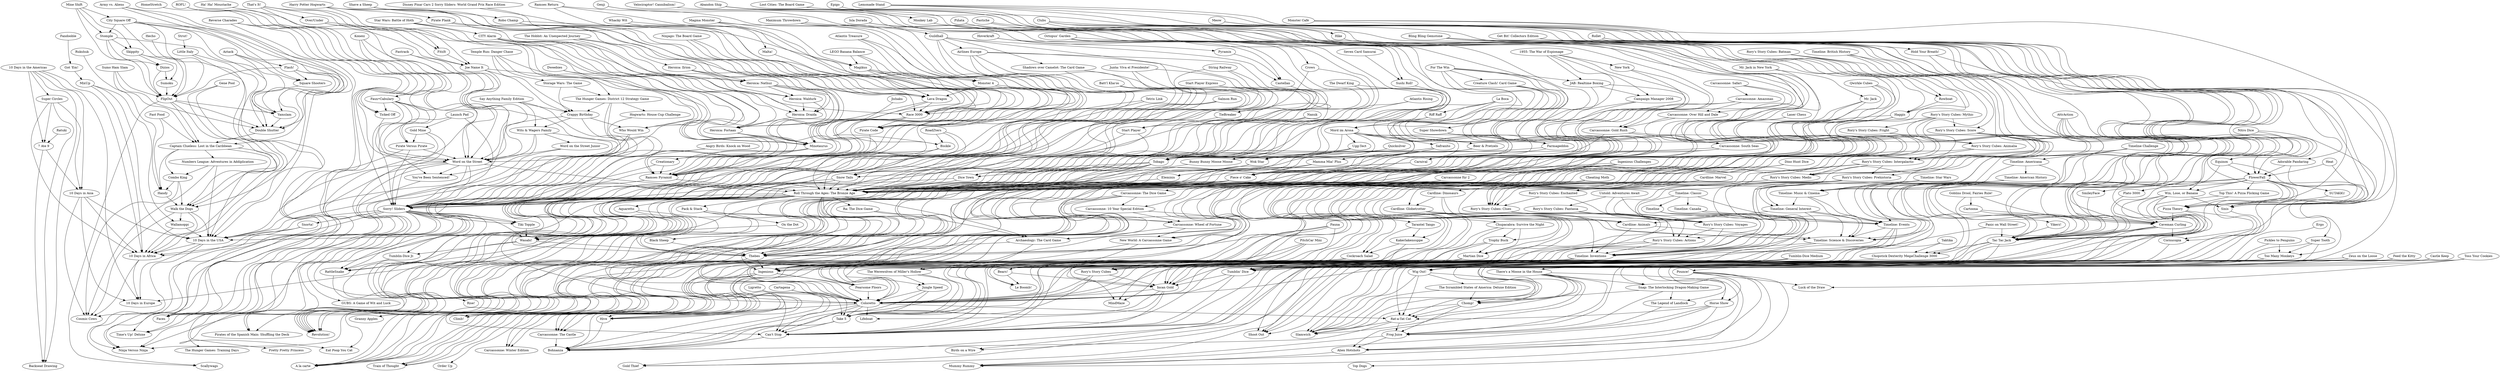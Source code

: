digraph G {
"Can't Stop" -> "Bohnanza" ["weight"=0.331251076854852]
"Take 5" -> "Bohnanza" ["weight"=0.380403549126967]
"Ligretto" -> "Bohnanza" ["weight"=0.159531882969774]
"Hive" -> "Bohnanza" ["weight"=0.329735597654011]
"Rat-a-Tat Cat" -> "Bohnanza" ["weight"=0.149652277651873]
"Coloretto" -> "Bohnanza" ["weight"=0.385596791747119]
"Carcassonne: The Castle" -> "Bohnanza" ["weight"=0.223263044575603]
"Jungle Speed" -> "Bohnanza" ["weight"=0.232623028435927]
"Ingenious" -> "Bohnanza" ["weight"=0.334878734847257]
"The Werewolves of Miller's Hollow" -> "Bohnanza" ["weight"=0.209895859619616]
"Qwirkle Cubes" -> "Bohnanza" ["weight"=0.0967662090043563]
"Take 5" -> "Can't Stop" ["weight"=0.383559465420858]
"Ligretto" -> "Can't Stop" ["weight"=0.13344039264596]
"Coloretto" -> "Can't Stop" ["weight"=0.383802462721858]
"Ingenious" -> "Can't Stop" ["weight"=0.332821539168561]
"Incan Gold" -> "Can't Stop" ["weight"=0.370832170134807]
"Tumblin' Dice" -> "Can't Stop" ["weight"=0.274930357316007]
"Roll Through the Ages: The Bronze Age" -> "Can't Stop" ["weight"=0.307341857592701]
"Haggis" -> "Can't Stop" ["weight"=0.228630235941607]
"Tac Tac Jack" -> "Can't Stop" ["weight"=0.174510923475785]
"Qwirkle Cubes" -> "Can't Stop" ["weight"=0.11565295210026]
"Lost Cities: The Board Game" -> "Can't Stop" ["weight"=0.173451527795867]
"Win, Lose, or Banana" -> "Can't Stop" ["weight"=0.0992369153919275]
"Tumblin-Dice Medium" -> "Can't Stop" ["weight"=0.0507779515809423]
"Martian Dice" -> "Can't Stop" ["weight"=0.21196281989441]
"Clubs" -> "Can't Stop" ["weight"=0.125699760084296]
"Ligretto" -> "Take 5" ["weight"=0.168539286581453]
"Coloretto" -> "Take 5" ["weight"=0.389938299797985]
"Jungle Speed" -> "Take 5" ["weight"=0.230980036989329]
"Incan Gold" -> "Take 5" ["weight"=0.336195085798747]
"Rory's Story Cubes" -> "Take 5" ["weight"=0.118264349082941]
"The Werewolves of Miller's Hollow" -> "Take 5" ["weight"=0.195134013937673]
"Cockroach Salad" -> "Take 5" ["weight"=0.160535749462996]
"Kakerlakensuppe" -> "Take 5" ["weight"=0.0888440000512219]
"Martian Dice" -> "Take 5" ["weight"=0.159410142055575]
"Cheating Moth" -> "Take 5" ["weight"=0.163122586000409]
"Cartagena" -> "Take 5" ["weight"=0.0848504333691202]
"Coloretto" -> "Hive" ["weight"=0.304310492609815]
"Ingenious" -> "Hive" ["weight"=0.308316692441546]
"Mr. Jack" -> "Hive" ["weight"=0.279607716186766]
"Mr. Jack in New York" -> "Hive" ["weight"=0.139294543355106]
"Laser Chess" -> "Hive" ["weight"=0.068507902708634]
"Rat-a-Tat Cat" -> "Frog Juice" ["weight"=0.116379621481362]
"Rat-a-Tat Cat" -> "Slamwich" ["weight"=0.147460577384298]
"Horse Show" -> "Rat-a-Tat Cat" ["weight"=0.0826651003896247]
"Chomp!" -> "Rat-a-Tat Cat" ["weight"=0.10674423166674]
"Coloretto" -> "Rat-a-Tat Cat" ["weight"=0.146801452631218]
"There's a Moose in the House" -> "Rat-a-Tat Cat" ["weight"=0.120376970126682]
"Wig Out!" -> "Rat-a-Tat Cat" ["weight"=0.115339803819474]
"Zeus on the Loose" -> "Rat-a-Tat Cat" ["weight"=0.113124981717086]
"Too Many Monkeys" -> "Rat-a-Tat Cat" ["weight"=0.0810378318604949]
"Coloretto" -> "Lifeboat" ["weight"=0.115986781595969]
"Fearsome Floors" -> "Coloretto" ["weight"=0.294215697454612]
"Jungle Speed" -> "Coloretto" ["weight"=0.228738923904376]
"Ingenious" -> "Coloretto" ["weight"=0.3651745421384]
"PitchCar Mini" -> "Coloretto" ["weight"=0.147071871368661]
"Incan Gold" -> "Coloretto" ["weight"=0.371627967727636]
"Tumblin' Dice" -> "Coloretto" ["weight"=0.228929726056792]
"Rory's Story Cubes" -> "Coloretto" ["weight"=0.121821721155029]
"Mr. Jack" -> "Coloretto" ["weight"=0.276159448418324]
"Zeus on the Loose" -> "Coloretto" ["weight"=0.0787566019831368]
"Thebes" -> "Coloretto" ["weight"=0.303479718030723]
"Fauna" -> "Coloretto" ["weight"=0.208223752144633]
"Piece o' Cake" -> "Coloretto" ["weight"=0.219158058440481]
"Roll Through the Ages: The Bronze Age" -> "Coloretto" ["weight"=0.302967794771929]
"Haggis" -> "Coloretto" ["weight"=0.239696381463537]
"Tobago" -> "Coloretto" ["weight"=0.287342775573965]
"Tumblin-Dice Medium" -> "Coloretto" ["weight"=0.0452845151212387]
"Timeline: Inventions" -> "Coloretto" ["weight"=0.194210501924453]
"Rory's Story Cubes: Actions" -> "Coloretto" ["weight"=0.0716750253523221]
"Airlines Europe" -> "Coloretto" ["weight"=0.242508388872876]
"Timeline: Events" -> "Coloretto" ["weight"=0.145568547601357]
"Timeline" -> "Coloretto" ["weight"=0.103726306239278]
"La Boca" -> "Coloretto" ["weight"=0.170977152662292]
"Carcassonne: South Seas" -> "Coloretto" ["weight"=0.141431156553504]
"Cartagena" -> "Coloretto" ["weight"=0.0827465501097891]
"Ingenious" -> "Carcassonne: The Castle" ["weight"=0.257875747551032]
"New World: A Carcassonne Game" -> "Carcassonne: The Castle" ["weight"=0.180378389977327]
"Carcassonne: Wheel of Fortune" -> "Carcassonne: The Castle" ["weight"=0.11935078481752]
"Carcassonne: The Dice Game" -> "Carcassonne: The Castle" ["weight"=0.103169681632052]
"The Werewolves of Miller's Hollow" -> "Jungle Speed" ["weight"=0.215331308479497]
"Cheating Moth" -> "Jungle Speed" ["weight"=0.147904983036974]
"Ingenious" -> "Fearsome Floors" ["weight"=0.286831332231787]
"PitchCar Mini" -> "Ingenious" ["weight"=0.14688447975865]
"Mr. Jack" -> "Ingenious" ["weight"=0.278266207448451]
"Thebes" -> "Ingenious" ["weight"=0.304565973285918]
"Archaeology: The Card Game" -> "Ingenious" ["weight"=0.16917776884414]
"New World: A Carcassonne Game" -> "Ingenious" ["weight"=0.132723264107212]
"Fauna" -> "Ingenious" ["weight"=0.20419129857187]
"Roll Through the Ages: The Bronze Age" -> "Ingenious" ["weight"=0.315468907236543]
"Qwirkle Cubes" -> "Ingenious" ["weight"=0.123616367589405]
"Lost Cities: The Board Game" -> "Ingenious" ["weight"=0.172687296534087]
"Ingenious Challenges" -> "Ingenious" ["weight"=0.106634056539033]
"Laser Chess" -> "Ingenious" ["weight"=0.0610945653356417]
"Cockroach Salad" -> "The Werewolves of Miller's Hollow" ["weight"=0.149287829760357]
"Cheating Moth" -> "The Werewolves of Miller's Hollow" ["weight"=0.145635590826768]
"Incan Gold" -> "Lifeboat" ["weight"=0.127057633533768]
"Tumblin' Dice" -> "Incan Gold" ["weight"=0.243014180872914]
"Rory's Story Cubes" -> "Incan Gold" ["weight"=0.118133616078944]
"Tac Tac Jack" -> "Incan Gold" ["weight"=0.186005905621008]
"Timeline: Inventions" -> "Incan Gold" ["weight"=0.20304454556192]
"Bears!" -> "Incan Gold" ["weight"=0.0879679695802012]
"Martian Dice" -> "Incan Gold" ["weight"=0.187957915659026]
"Timeline: Science & Discoveries" -> "Incan Gold" ["weight"=0.145575891456323]
"Panic on Wall Street!" -> "Incan Gold" ["weight"=0.117030464066858]
"Timeline: Events" -> "Incan Gold" ["weight"=0.155255584489136]
"Chopstick Dexterity MegaChallenge 3000" -> "Tumblin' Dice" ["weight"=0.114208691589909]
"Taktika" -> "Tumblin' Dice" ["weight"=0.0828483392565898]
"Tac Tac Jack" -> "Tumblin' Dice" ["weight"=0.201636408000337]
"Win, Lose, or Banana" -> "Tumblin' Dice" ["weight"=0.0909560433701215]
"Tumblin-Dice Medium" -> "Tumblin' Dice" ["weight"=0.0640774655391946]
"Caveman Curling" -> "Tumblin' Dice" ["weight"=0.136816930961742]
"Bling Bling Gemstone" -> "Tumblin' Dice" ["weight"=0.0744934267820269]
"FlowerFall" -> "Tumblin' Dice" ["weight"=0.143157881057771]
"AttrAction" -> "Tumblin' Dice" ["weight"=0.102039077332082]
"Rollet" -> "Tumblin' Dice" ["weight"=0.062131889651602]
"Roll Through the Ages: The Bronze Age" -> "Eat Poop You Cat" ["weight"=0.129574315819103]
"Word on the Street" -> "Roll Through the Ages: The Bronze Age" ["weight"=0.150097441556951]
"Tobago" -> "Roll Through the Ages: The Bronze Age" ["weight"=0.293860892211299]
"Lost Cities: The Board Game" -> "Roll Through the Ages: The Bronze Age" ["weight"=0.177111068702511]
"Roll Through the Ages: The Bronze Age" -> "10 Days in Europe" ["weight"=0.170547382849909]
"Roll Through the Ages: The Bronze Age" -> "10 Days in the USA" ["weight"=0.161271395961901]
"Roll Through the Ages: The Bronze Age" -> "Ninja Versus Ninja" ["weight"=0.114611129564951]
"Roll Through the Ages: The Bronze Age" -> "Sorry! Sliders" ["weight"=0.225557225827128]
"Roll Through the Ages: The Bronze Age" -> "RattleSnake" ["weight"=0.154868862136909]
"Roll Through the Ages: The Bronze Age" -> "Thebes" ["weight"=0.316236550516862]
"Roll Through the Ages: The Bronze Age" -> "Archaeology: The Card Game" ["weight"=0.211650864946928]
"Roll Through the Ages: The Bronze Age" -> "Wasabi!" ["weight"=0.24999957280518]
"Roll Through the Ages: The Bronze Age" -> "Aquaretto" ["weight"=0.204166078011438]
"Roll Through the Ages: The Bronze Age" -> "Revolution!" ["weight"=0.186460272118973]
"Roll Through the Ages: The Bronze Age" -> "Ra: The Dice Game" ["weight"=0.258228446496576]
"Roll Through the Ages: The Bronze Age" -> "Black Sheep" ["weight"=0.0987384829368992]
"Roll Through the Ages: The Bronze Age" -> "Pack & Stack" ["weight"=0.213789969291003]
"Haggis" -> "Roll Through the Ages: The Bronze Age" ["weight"=0.231957847592703]
"Snow Tails" -> "Roll Through the Ages: The Bronze Age" ["weight"=0.281573301270633]
"Start Player" -> "Roll Through the Ages: The Bronze Age" ["weight"=0.128766574005371]
"Dice Town" -> "Roll Through the Ages: The Bronze Age" ["weight"=0.276168218764467]
"Ramses Pyramid" -> "Roll Through the Ages: The Bronze Age" ["weight"=0.0714110661758422]
"Sushi Roll!" -> "Roll Through the Ages: The Bronze Age" ["weight"=0.0409456847955712]
"Batt'l Kha'os" -> "Roll Through the Ages: The Bronze Age" ["weight"=0.0975927759670785]
"Campaign Manager 2008" -> "Roll Through the Ages: The Bronze Age" ["weight"=0.222109601103655]
"Nanuk" -> "Roll Through the Ages: The Bronze Age" ["weight"=0.112024077643077]
"Bisikle" -> "Roll Through the Ages: The Bronze Age" ["weight"=0.117812937695161]
"JAB: Realtime Boxing" -> "Roll Through the Ages: The Bronze Age" ["weight"=0.127478964306023]
"New York" -> "Roll Through the Ages: The Bronze Age" ["weight"=0.0667545499252838]
"Isla Dorada" -> "Roll Through the Ages: The Bronze Age" ["weight"=0.153202658317873]
"Ingenious Challenges" -> "Roll Through the Ages: The Bronze Age" ["weight"=0.0909178222636771]
"Wok Star" -> "Roll Through the Ages: The Bronze Age" ["weight"=0.138674079989623]
"Crows" -> "Roll Through the Ages: The Bronze Age" ["weight"=0.0907789198422354]
"RoadZters" -> "Roll Through the Ages: The Bronze Age" ["weight"=0.0773223051800393]
"String Railway" -> "Roll Through the Ages: The Bronze Age" ["weight"=0.166864894950738]
"1955: The War of Espionage" -> "Roll Through the Ages: The Bronze Age" ["weight"=0.0807578043260963]
"Junta: Viva el Presidente!" -> "Roll Through the Ages: The Bronze Age" ["weight"=0.130238646925987]
"The Dwarf King" -> "Roll Through the Ages: The Bronze Age" ["weight"=0.113975801192506]
"Octopus' Garden" -> "Roll Through the Ages: The Bronze Age" ["weight"=0.0662685019102188]
"Eleminis" -> "Roll Through the Ages: The Bronze Age" ["weight"=0.0374257923820022]
"Airlines Europe" -> "Roll Through the Ages: The Bronze Age" ["weight"=0.250083717210842]
"Pastiche" -> "Roll Through the Ages: The Bronze Age" ["weight"=0.16796766263232]
"Atlantis Rising" -> "Roll Through the Ages: The Bronze Age" ["weight"=0.0940635921270052]
"Tetris Link" -> "Roll Through the Ages: The Bronze Age" ["weight"=0.0579129234147071]
"Carnival" -> "Roll Through the Ages: The Bronze Age" ["weight"=0.088565190257421]
"Farmageddon" -> "Roll Through the Ages: The Bronze Age" ["weight"=0.074012594428087]
"For The Win" -> "Roll Through the Ages: The Bronze Age" ["weight"=0.0878385465382909]
"Clubs" -> "Roll Through the Ages: The Bronze Age" ["weight"=0.12024221613636]
"Salmon Run" -> "Roll Through the Ages: The Bronze Age" ["weight"=0.092292707291475]
"Shadows over Camelot: The Card Game" -> "Roll Through the Ages: The Bronze Age" ["weight"=0.103431370562413]
"Guildhall" -> "Roll Through the Ages: The Bronze Age" ["weight"=0.228338079904851]
"Rowboat" -> "Haggis" ["weight"=0.0714302953748794]
"Epigo" -> "Haggis" ["weight"=0.0913273864743973]
"Clubs" -> "Haggis" ["weight"=0.165199482976953]
"Tac Tac Jack" -> "Chopstick Dexterity MegaChallenge 3000" ["weight"=0.123377896896863]
"Win, Lose, or Banana" -> "Tac Tac Jack" ["weight"=0.114530358728017]
"Yikerz!" -> "Tac Tac Jack" ["weight"=0.0602547304374978]
"Caveman Curling" -> "Tac Tac Jack" ["weight"=0.138874189077464]
"SmileyFace" -> "Tac Tac Jack" ["weight"=0.0670610332761213]
"Pizza Theory" -> "Tac Tac Jack" ["weight"=0.0998664121851278]
"Panic on Wall Street!" -> "Tac Tac Jack" ["weight"=0.106579399206496]
"Lemonade Stand" -> "Tac Tac Jack" ["weight"=0.0884219037158887]
"Cartoona" -> "Tac Tac Jack" ["weight"=0.0717572055846913]
"Plato 3000" -> "Tac Tac Jack" ["weight"=0.078921920949856]
"Bling Bling Gemstone" -> "Tac Tac Jack" ["weight"=0.128635480287242]
"Goblins Drool, Fairies Rule!" -> "Tac Tac Jack" ["weight"=0.0949389587694558]
"Top This! A Pizza Flicking Game" -> "Tac Tac Jack" ["weight"=0.0842070433219068]
"FlowerFall" -> "Tac Tac Jack" ["weight"=0.15504793430535]
"AttrAction" -> "Tac Tac Jack" ["weight"=0.10860413373239]
"Hold Your Breath!" -> "Tac Tac Jack" ["weight"=0.0560239801685839]
"Get Bit! Collectors Edition" -> "Tac Tac Jack" ["weight"=0.0362175510832704]
"Win, Lose, or Banana" -> "Gold Thief" ["weight"=0.0556417466643303]
"Win, Lose, or Banana" -> "Sixis" ["weight"=0.0646301501702568]
"FlowerFall" -> "Win, Lose, or Banana" ["weight"=0.218856188162051]
"Meow" -> "Win, Lose, or Banana" ["weight"=0.0841282268807534]
"Martian Dice" -> "Bears!" ["weight"=0.132148893074557]
"Trophy Buck" -> "Martian Dice" ["weight"=0.0653554418334374]
"Chupacabra: Survive the Night" -> "Martian Dice" ["weight"=0.0847346662447035]
"Dino Hunt Dice" -> "Martian Dice" ["weight"=0.0951707597876882]
"Clubs" -> "Rowboat" ["weight"=0.0928006549457515]
"Clubs" -> "Hike" ["weight"=0.0565468804251147]
"Timeline: Inventions" -> "Rory's Story Cubes" ["weight"=0.135239081640257]
"Rory's Story Cubes: Actions" -> "Rory's Story Cubes" ["weight"=0.477231974977988]
"Rory's Story Cubes: Voyages" -> "Rory's Story Cubes" ["weight"=0.428776307830543]
"Rory's Story Cubes: Prehistoria" -> "Rory's Story Cubes" ["weight"=0.278531012188187]
"Rory's Story Cubes: Fantasia" -> "Rory's Story Cubes" ["weight"=0.192528648548397]
"Untold: Adventures Await" -> "Rory's Story Cubes" ["weight"=0.102143688101567]
"Kakerlakensuppe" -> "Cockroach Salad" ["weight"=0.265361938013076]
"Tarantel Tango" -> "Cockroach Salad" ["weight"=0.166874319441734]
"Cheating Moth" -> "Cockroach Salad" ["weight"=0.180154539088741]
"Tarantel Tango" -> "Kakerlakensuppe" ["weight"=0.146933866094131]
"Cheating Moth" -> "Kakerlakensuppe" ["weight"=0.108149090750269]
"Cheating Moth" -> "Tarantel Tango" ["weight"=0.115369111258651]
"Mr. Jack in New York" -> "Mr. Jack" ["weight"=0.209445779012125]
"Frog Juice" -> "Mummy Rummy" ["weight"=0.128028009120524]
"Frog Juice" -> "Alien Hotshots" ["weight"=0.0916658984005018]
"The Legend of Landlock" -> "Frog Juice" ["weight"=0.124307820820338]
"Horse Show" -> "Frog Juice" ["weight"=0.159893574711256]
"Chomp!" -> "Frog Juice" ["weight"=0.120589035746599]
"Snap: The Interlocking Dragon-Making Game" -> "Frog Juice" ["weight"=0.119762887183085]
"There's a Moose in the House" -> "Frog Juice" ["weight"=0.135873090793142]
"Castle Keep" -> "Frog Juice" ["weight"=0.101218700322504]
"Zeus on the Loose" -> "Slamwich" ["weight"=0.106606552218579]
"Chomp!" -> "Slamwich" ["weight"=0.134192860013589]
"The Scrambled States of America: Deluxe Edition" -> "Slamwich" ["weight"=0.100723761362923]
"There's a Moose in the House" -> "Slamwich" ["weight"=0.144247777557835]
"Wig Out!" -> "Slamwich" ["weight"=0.133712078340048]
"Feed the Kitty" -> "Slamwich" ["weight"=0.109705796309982]
"Too Many Monkeys" -> "Slamwich" ["weight"=0.0873170191576049]
"Pickles to Penguins" -> "Slamwich" ["weight"=0.0505238952793475]
"Super Tooth" -> "Slamwich" ["weight"=0.077735804573214]
"Horse Show" -> "Mummy Rummy" ["weight"=0.118410958483587]
"Horse Show" -> "Alien Hotshots" ["weight"=0.135211485468028]
"There's a Moose in the House" -> "Horse Show" ["weight"=0.119893478164186]
"Pounce!" -> "Horse Show" ["weight"=0.0654571847924854]
"Snap: The Interlocking Dragon-Making Game" -> "Chomp!" ["weight"=0.122045226959486]
"The Scrambled States of America: Deluxe Edition" -> "Chomp!" ["weight"=0.116197538328851]
"There's a Moose in the House" -> "Chomp!" ["weight"=0.136764621996099]
"Wig Out!" -> "Chomp!" ["weight"=0.132877294097474]
"Feed the Kitty" -> "Chomp!" ["weight"=0.0968993532544067]
"Zeus on the Loose" -> "There's a Moose in the House" ["weight"=0.128946802019102]
"There's a Moose in the House" -> "Alien Hotshots" ["weight"=0.085958341599933]
"There's a Moose in the House" -> "Snap: The Interlocking Dragon-Making Game" ["weight"=0.108940632807249]
"Castle Keep" -> "There's a Moose in the House" ["weight"=0.133882659414908]
"Feed the Kitty" -> "There's a Moose in the House" ["weight"=0.0961720499124303]
"Wig Out!" -> "The Scrambled States of America: Deluxe Edition" ["weight"=0.110905342679489]
"Too Many Monkeys" -> "Wig Out!" ["weight"=0.150562995475191]
"Super Tooth" -> "Wig Out!" ["weight"=0.0817598798846657]
"Monster Café" -> "Wig Out!" ["weight"=0.0728597849666863]
"Pickles to Penguins" -> "Too Many Monkeys" ["weight"=0.0482134096997204]
"Super Tooth" -> "Too Many Monkeys" ["weight"=0.0833833396064713]
"Monster Café" -> "Too Many Monkeys" ["weight"=0.0743392900923349]
"PitchCar Mini" -> "Fearsome Floors" ["weight"=0.134945810958034]
"Fauna" -> "Fearsome Floors" ["weight"=0.188272090323606]
"Tobago" -> "Thebes" ["weight"=0.312410505784125]
"Thebes" -> "A la carte" ["weight"=0.207552742839557]
"Fauna" -> "Thebes" ["weight"=0.21061421244746]
"Piece o' Cake" -> "Thebes" ["weight"=0.220128736028367]
"Snow Tails" -> "Thebes" ["weight"=0.272472065165851]
"Abandon Ship" -> "Thebes" ["weight"=0.126937167430235]
"Archaeology: The Card Game" -> "Thebes" ["weight"=0.211291221333971]
"Wasabi!" -> "Thebes" ["weight"=0.244998284225648]
"Genji" -> "Thebes" ["weight"=0.0935389915755893]
"Aquaretto" -> "Thebes" ["weight"=0.226549875349659]
"Ra: The Dice Game" -> "Thebes" ["weight"=0.234378627301562]
"Black Sheep" -> "Thebes" ["weight"=0.0979785668075791]
"Pack & Stack" -> "Thebes" ["weight"=0.203569991770895]
"Campaign Manager 2008" -> "Thebes" ["weight"=0.191105764189915]
"Pastiche" -> "Thebes" ["weight"=0.175594084223009]
"Piece o' Cake" -> "A la carte" ["weight"=0.213919029341683]
"Piece o' Cake" -> "Climb!" ["weight"=0.10172297559725]
"Monkey Lab" -> "Piece o' Cake" ["weight"=0.0608757554595998]
"Mamma Mia! Plus" -> "Piece o' Cake" ["weight"=0.0872031855220963]
"Abandon Ship" -> "Piece o' Cake" ["weight"=0.129462218528878]
"Beer & Pretzels" -> "Piece o' Cake" ["weight"=0.103427975985243]
"Safranito" -> "Piece o' Cake" ["weight"=0.18417170670899]
"Mord im Arosa" -> "Piece o' Cake" ["weight"=0.19599858952493]
"Tobago" -> "A la carte" ["weight"=0.211661377057567]
"Tobago" -> "Snow Tails" ["weight"=0.266202909231359]
"Tobago" -> "Dice Town" ["weight"=0.255984984071787]
"Ugg-Tect" -> "Tobago" ["weight"=0.122231650007606]
"Isla Dorada" -> "Tobago" ["weight"=0.183445184151454]
"String Railway" -> "Tobago" ["weight"=0.142881590564163]
"Mord im Arosa" -> "Tobago" ["weight"=0.182562002470151]
"Airlines Europe" -> "Tobago" ["weight"=0.255368150879308]
"Atlantis Rising" -> "Tobago" ["weight"=0.0990824035662682]
"Riff Raff" -> "Tobago" ["weight"=0.156219750443115]
"La Boca" -> "Tobago" ["weight"=0.170892007150823]
"Carcassonne: South Seas" -> "Tobago" ["weight"=0.151135008152725]
"Carcassonne: Gold Rush" -> "Tobago" ["weight"=0.0990214081133857]
"Rory's Story Cubes: Actions" -> "Timeline: Inventions" ["weight"=0.0925978070407768]
"Timeline: Science & Discoveries" -> "Timeline: Inventions" ["weight"=0.458731537120283]
"Timeline: Events" -> "Timeline: Inventions" ["weight"=0.502273184112085]
"Timeline" -> "Timeline: Inventions" ["weight"=0.127927348744659]
"Cardline: Animals" -> "Timeline: Inventions" ["weight"=0.198076869137409]
"Timeline: General Interest" -> "Timeline: Inventions" ["weight"=0.367499611484651]
"Rory's Story Cubes: Prehistoria" -> "Timeline: Inventions" ["weight"=0.0516418765770205]
"Cardline: Globetrotter" -> "Timeline: Inventions" ["weight"=0.159566184106703]
"Timeline: Canada" -> "Timeline: Inventions" ["weight"=0.083576586167618]
"Timeline: Classic" -> "Timeline: Inventions" ["weight"=0.150782222760756]
"Rory's Story Cubes: Voyages" -> "Rory's Story Cubes: Actions" ["weight"=0.617966262948296]
"Rory's Story Cubes: Clues" -> "Rory's Story Cubes: Actions" ["weight"=0.383920840862384]
"Rory's Story Cubes: Prehistoria" -> "Rory's Story Cubes: Actions" ["weight"=0.378079455836894]
"Rory's Story Cubes: Fantasia" -> "Rory's Story Cubes: Actions" ["weight"=0.264594351583079]
"Airlines Europe" -> "Dice Town" ["weight"=0.225738416029446]
"Airlines Europe" -> "Revolution!" ["weight"=0.165099489471267]
"Guildhall" -> "Airlines Europe" ["weight"=0.211471220401967]
"Timeline: Events" -> "Timeline: Science & Discoveries" ["weight"=0.47590764665648]
"Timeline" -> "Timeline: Events" ["weight"=0.123328336317374]
"Timeline: General Interest" -> "Timeline: Events" ["weight"=0.399923662365715]
"Timeline: Music & Cinema" -> "Timeline: Events" ["weight"=0.396005408498193]
"Timeline: American History" -> "Timeline: Events" ["weight"=0.217762440355484]
"Timeline: British History" -> "Timeline: Events" ["weight"=0.126637281106681]
"Timeline: Canada" -> "Timeline: Events" ["weight"=0.100918908003643]
"Timeline: Classic" -> "Timeline: Events" ["weight"=0.180781226669069]
"Timeline: Classic" -> "Timeline" ["weight"=0.083848689212827]
"La Boca" -> "Riff Raff" ["weight"=0.18748033663641]
"La Boca" -> "Mord im Arosa" ["weight"=0.178457997045745]
"Carcassonne: South Seas" -> "Carcassonne: Winter Edition" ["weight"=0.199270561259912]
"Carcassonne: Gold Rush" -> "Carcassonne: South Seas" ["weight"=0.315493476925497]
"Carcassonne: Over Hill and Dale" -> "Carcassonne: South Seas" ["weight"=0.220064198722685]
"Carcassonne: Amazonas" -> "Carcassonne: South Seas" ["weight"=0.256430287432431]
"Carcassonne: 10 Year Special Edition" -> "New World: A Carcassonne Game" ["weight"=0.0794956188010609]
"Carcassonne: Wheel of Fortune" -> "New World: A Carcassonne Game" ["weight"=0.145631148079545]
"Carcassonne: The Dice Game" -> "New World: A Carcassonne Game" ["weight"=0.118279601958134]
"Carcassonne: 10 Year Special Edition" -> "Carcassonne: Wheel of Fortune" ["weight"=0.142097744099872]
"Carcassonne: The Dice Game" -> "Carcassonne: Wheel of Fortune" ["weight"=0.142024418932476]
"Carcassonne für 2" -> "Carcassonne: Wheel of Fortune" ["weight"=0.0532737368747752]
"Carcassonne: The Dice Game" -> "Carcassonne: 10 Year Special Edition" ["weight"=0.104282241702814]
"Carcassonne für 2" -> "Carcassonne: The Dice Game" ["weight"=0.0856750476687684]
"Ingenious Challenges" -> "Archaeology: The Card Game" ["weight"=0.0917023787928341]
"Piñata" -> "Archaeology: The Card Game" ["weight"=0.121842318385552]
"Ra: The Dice Game" -> "Archaeology: The Card Game" ["weight"=0.189742663073772]
"Bears!" -> "Le Boomb!" ["weight"=0.0598413779953739]
"Trophy Buck" -> "Bears!" ["weight"=0.0675233499900602]
"Chupacabra: Survive the Night" -> "Bears!" ["weight"=0.0876123220524394]
"Cardline: Animals" -> "Timeline: Science & Discoveries" ["weight"=0.195799952370962]
"Timeline: General Interest" -> "Timeline: Science & Discoveries" ["weight"=0.422879027393329]
"Cardline: Globetrotter" -> "Timeline: Science & Discoveries" ["weight"=0.16783562718027]
"Timeline: Music & Cinema" -> "Timeline: Science & Discoveries" ["weight"=0.402414949661342]
"Timeline: American History" -> "Timeline: Science & Discoveries" ["weight"=0.245445798279504]
"Timeline: Americana" -> "Timeline: Science & Discoveries" ["weight"=0.227716656274728]
"Cardline: Dinosaurs" -> "Timeline: Science & Discoveries" ["weight"=0.122952914108838]
"Timeline Challenge" -> "Timeline: Science & Discoveries" ["weight"=0.21329933250568]
"Timeline: Star Wars" -> "Timeline: Science & Discoveries" ["weight"=0.13032479542066]
"Sorry! Sliders" -> "Eat Poop You Cat" ["weight"=0.135428617800486]
"Word on the Street" -> "Sorry! Sliders" ["weight"=0.166998149347212]
"Creationary" -> "Sorry! Sliders" ["weight"=0.0844172627246237]
"Sorry! Sliders" -> "10 Days in Africa" ["weight"=0.188038109366843]
"Sorry! Sliders" -> "10 Days in the USA" ["weight"=0.20200740089198]
"Sorry! Sliders" -> "Snorta!" ["weight"=0.156814791930967]
"Sorry! Sliders" -> "Ninja Versus Ninja" ["weight"=0.122829055806258]
"Sorry! Sliders" -> "Tumblin-Dice Jr." ["weight"=0.118368727922032]
"Sorry! Sliders" -> "Tiki Topple" ["weight"=0.146116697101363]
"Sorry! Sliders" -> "Time's Up! Deluxe" ["weight"=0.117860179640573]
"Sorry! Sliders" -> "Pretty Pretty Princess" ["weight"=0.0670250052562127]
"Sorry! Sliders" -> "Faces" ["weight"=0.09606465968876]
"Sorry! Sliders" -> "RattleSnake" ["weight"=0.188699288889312]
"Sorry! Sliders" -> "Wasabi!" ["weight"=0.216023414606662]
"Hogwarts: House Cup Challenge" -> "Sorry! Sliders" ["weight"=0.0540361233994422]
"Snow Tails" -> "Sorry! Sliders" ["weight"=0.188455790055778]
"Malta!" -> "Sorry! Sliders" ["weight"=0.0699240283729951]
"Pirate Versus Pirate" -> "Sorry! Sliders" ["weight"=0.0789718025147398]
"Ramses Pyramid" -> "Sorry! Sliders" ["weight"=0.081328337679757]
"Fastrack" -> "Sorry! Sliders" ["weight"=0.141750922895573]
"Minotaurus" -> "Sorry! Sliders" ["weight"=0.0739128182954032]
"Who Would Win" -> "Sorry! Sliders" ["weight"=0.0681818157224557]
"Bisikle" -> "Sorry! Sliders" ["weight"=0.156021155116506]
"Wits & Wagers Family" -> "Sorry! Sliders" ["weight"=0.145283349794117]
"Gold Mine" -> "Sorry! Sliders" ["weight"=0.0586154247675889]
"RoadZters" -> "Sorry! Sliders" ["weight"=0.0892168190473729]
"Launch Pad" -> "Sorry! Sliders" ["weight"=0.0609772460628059]
"Reverse Charades" -> "Sorry! Sliders" ["weight"=0.0866004814794356]
"Crappy Birthday" -> "Sorry! Sliders" ["weight"=0.109770983725337]
"Faux•Cabulary" -> "Sorry! Sliders" ["weight"=0.0635875615563919]
"Angry Birds: Knock on Wood" -> "Sorry! Sliders" ["weight"=0.104252869498028]
"Say Anything Family Edition" -> "Sorry! Sliders" ["weight"=0.0813074591986496]
"Tetris Link" -> "Sorry! Sliders" ["weight"=0.0741163211836723]
"Disney Pixar Cars 2 Sorry Sliders: World Grand Prix Race Edition" -> "Sorry! Sliders" ["weight"=0.176728898883541]
"The Hunger Games: District 12 Strategy Game" -> "Sorry! Sliders" ["weight"=0.0622883262783212]
"Temple Run: Danger Chase" -> "Sorry! Sliders" ["weight"=0.0663865504225029]
"Dweebies" -> "GUBS: A Game of Wit and Luck" ["weight"=0.107286476727059]
"Dweebies" -> "Tiki Topple" ["weight"=0.0935034144117214]
"Word on the Street" -> "10 Days in the USA" ["weight"=0.156925457939758]
"Word on the Street" -> "Ninja Versus Ninja" ["weight"=0.0944193252855549]
"Word on the Street" -> "Faces" ["weight"=0.100239211045257]
"Word on the Street" -> "You've Been Sentenced!" ["weight"=0.0865678641433866]
"Word on the Street" -> "Time's Up! Deluxe" ["weight"=0.11202068605678]
"Pirate Versus Pirate" -> "Word on the Street" ["weight"=0.098773742561357]
"Fastrack" -> "Word on the Street" ["weight"=0.103847191911944]
"Who Would Win" -> "Word on the Street" ["weight"=0.0739418063592577]
"Word on the Street Junior" -> "Word on the Street" ["weight"=0.0997718105093457]
"Wits & Wagers Family" -> "Word on the Street" ["weight"=0.121600799851016]
"Ticked Off" -> "Word on the Street" ["weight"=0.0610393145224238]
"Konexi" -> "Word on the Street" ["weight"=0.0839937710910743]
"Reverse Charades" -> "Word on the Street" ["weight"=0.124068811872568]
"Crappy Birthday" -> "Word on the Street" ["weight"=0.111550691452845]
"Faux•Cabulary" -> "Word on the Street" ["weight"=0.126655131830317]
"Joe Name It" -> "Word on the Street" ["weight"=0.0672512481374122]
"ROFL!" -> "Word on the Street" ["weight"=0.0586570476646215]
"That's It!" -> "Word on the Street" ["weight"=0.0587591145252078]
"10 Days in the USA" -> "10 Days in Europe" ["weight"=0.381492547859612]
"10 Days in the USA" -> "10 Days in Africa" ["weight"=0.397767293448185]
"10 Days in the USA" -> "Cosmic Cows" ["weight"=0.130039397595383]
"Snorta!" -> "10 Days in the USA" ["weight"=0.134374950841023]
"Wallamoppi" -> "10 Days in the USA" ["weight"=0.103602740486186]
"Walk the Dogs" -> "10 Days in the USA" ["weight"=0.141101609541476]
"10 Days in Asia" -> "10 Days in the USA" ["weight"=0.350807061434303]
"MixUp" -> "10 Days in the USA" ["weight"=0.0894330141660086]
"Numbers League: Adventures in Addiplication" -> "10 Days in the USA" ["weight"=0.0851235098311793]
"Little Italy" -> "10 Days in the USA" ["weight"=0.0970218898982412]
"Captain Clueless: Lost in the Caribbean" -> "10 Days in the USA" ["weight"=0.0901926489454249]
"Word on the Street Junior" -> "10 Days in the USA" ["weight"=0.08033460756859]
"Wits & Wagers Family" -> "10 Days in the USA" ["weight"=0.12249206925354]
"City Square Off" -> "10 Days in the USA" ["weight"=0.0816486746780563]
"RattleSnake" -> "Ninja Versus Ninja" ["weight"=0.117329246312702]
"Pirate Versus Pirate" -> "Ninja Versus Ninja" ["weight"=0.243267671323292]
"Gold Mine" -> "Ninja Versus Ninja" ["weight"=0.0548791405973697]
"You've Been Sentenced!" -> "Faces" ["weight"=0.091631118912358]
"Konexi" -> "Faces" ["weight"=0.0554432177637055]
"Reverse Charades" -> "Faces" ["weight"=0.0825889441882853]
"Faux•Cabulary" -> "Faces" ["weight"=0.112509541515162]
"Konexi" -> "You've Been Sentenced!" ["weight"=0.0662807532046421]
"Faux•Cabulary" -> "You've Been Sentenced!" ["weight"=0.0830041639544475]
"Reverse Charades" -> "Time's Up! Deluxe" ["weight"=0.0939213724228565]
"Gold Mine" -> "Pirate Versus Pirate" ["weight"=0.0863805585196048]
"Launch Pad" -> "Pirate Versus Pirate" ["weight"=0.0610373051069526]
"Faux•Cabulary" -> "Pirate Versus Pirate" ["weight"=0.104410062705318]
"Crappy Birthday" -> "Who Would Win" ["weight"=0.0940016845333678]
"Joe Name It" -> "Who Would Win" ["weight"=0.0745818674242126]
"Over/Under" -> "Who Would Win" ["weight"=0.0479835626330984]
"That's It!" -> "Who Would Win" ["weight"=0.0489520246320733]
"Wits & Wagers Family" -> "Word on the Street Junior" ["weight"=0.0948415057202505]
"Crappy Birthday" -> "Wits & Wagers Family" ["weight"=0.102454042235086]
"Say Anything Family Edition" -> "Wits & Wagers Family" ["weight"=0.153138623486794]
"Faux•Cabulary" -> "Ticked Off" ["weight"=0.111431776320247]
"HomeStretch" -> "Ticked Off" ["weight"=0.101476353097198]
"ROFL!" -> "Ticked Off" ["weight"=0.0662372050773963]
"Say Anything Family Edition" -> "Crappy Birthday" ["weight"=0.0899025921339212]
"Joe Name It" -> "Crappy Birthday" ["weight"=0.053710213660382]
"The Hunger Games: District 12 Strategy Game" -> "Crappy Birthday" ["weight"=0.0524743741286105]
"Storage Wars: The Game" -> "Crappy Birthday" ["weight"=0.0647032219176986]
"Temple Run: Danger Chase" -> "Crappy Birthday" ["weight"=0.0570018461802514]
"ROFL!" -> "Faux•Cabulary" ["weight"=0.101465503169498]
"FitzIt" -> "Joe Name It" ["weight"=0.12956832175849]
"Ha! Ha! Moustache" -> "Joe Name It" ["weight"=0.0554806345714634]
"Over/Under" -> "Joe Name It" ["weight"=0.0742818685257575]
"That's It!" -> "Joe Name It" ["weight"=0.133792503345405]
"That's It!" -> "FitzIt" ["weight"=0.0960124481228466]
"That's It!" -> "Over/Under" ["weight"=0.0847600045964022]
"Creationary" -> "Ramses Pyramid" ["weight"=0.153750869170251]
"Minotaurus" -> "Creationary" ["weight"=0.144123318083858]
"Heroica: Fortaan" -> "Creationary" ["weight"=0.136644443930036]
"Minotaurus" -> "Ramses Pyramid" ["weight"=0.2398842446678]
"Pirate Code" -> "Ramses Pyramid" ["weight"=0.202520034507152]
"Race 3000" -> "Ramses Pyramid" ["weight"=0.216242212991388]
"Lava Dragon" -> "Ramses Pyramid" ["weight"=0.171465308247646]
"Monster 4" -> "Ramses Pyramid" ["weight"=0.216848930319005]
"Harry Potter Hogwarts" -> "Ramses Pyramid" ["weight"=0.179804031681162]
"Atlantis Treasure" -> "Ramses Pyramid" ["weight"=0.17457578436238]
"Ramses Return" -> "Ramses Pyramid" ["weight"=0.185322538800703]
"Heroica: Fortaan" -> "Ramses Pyramid" ["weight"=0.200184710719945]
"Heroica: Nathuz" -> "Ramses Pyramid" ["weight"=0.194051418873798]
"CITY Alarm" -> "Ramses Pyramid" ["weight"=0.160178458749466]
"Race 3000" -> "Minotaurus" ["weight"=0.208467954421941]
"Lava Dragon" -> "Minotaurus" ["weight"=0.213642285547596]
"Pirate Plank" -> "Minotaurus" ["weight"=0.154893671615898]
"Harry Potter Hogwarts" -> "Minotaurus" ["weight"=0.189832668067159]
"Ninjago: The Board Game" -> "Minotaurus" ["weight"=0.183539444205403]
"Heroica: Fortaan" -> "Minotaurus" ["weight"=0.191907175153616]
"CITY Alarm" -> "Minotaurus" ["weight"=0.142273027819412]
"Heroica: Draida" -> "Heroica: Fortaan" ["weight"=0.627812043642808]
"Heroica: Waldurk" -> "Heroica: Fortaan" ["weight"=0.669396693456275]
"Heroica: Nathuz" -> "Heroica: Fortaan" ["weight"=0.636093749678733]
"CITY Alarm" -> "Heroica: Fortaan" ["weight"=0.190058577805911]
"Star Wars: Battle of Hoth" -> "Heroica: Fortaan" ["weight"=0.149845812592369]
"Mamma Mia! Plus" -> "A la carte" ["weight"=0.0874921540132185]
"Bunny Bunny Moose Moose" -> "A la carte" ["weight"=0.101457609556818]
"Ugg-Tect" -> "A la carte" ["weight"=0.14354346949158]
"Safranito" -> "A la carte" ["weight"=0.178445281961569]
"Mord im Arosa" -> "A la carte" ["weight"=0.206360768060667]
"Snow Tails" -> "Wasabi!" ["weight"=0.223366705644449]
"Bisikle" -> "Snow Tails" ["weight"=0.126758254406172]
"Crows" -> "Snow Tails" ["weight"=0.100370638931818]
"String Railway" -> "Snow Tails" ["weight"=0.159428030920786]
"Salmon Run" -> "Snow Tails" ["weight"=0.10455870005476]
"Dice Town" -> "Revolution!" ["weight"=0.168216042250543]
"Isla Dorada" -> "Dice Town" ["weight"=0.162766209314421]
"Junta: Viva el Presidente!" -> "Dice Town" ["weight"=0.114454375377408]
"The Dwarf King" -> "Dice Town" ["weight"=0.1472626023313]
"Ugg-Tect" -> "Bunny Bunny Moose Moose" ["weight"=0.135369556673281]
"Mord im Arosa" -> "Ugg-Tect" ["weight"=0.138177714427193]
"Riff Raff" -> "Mord im Arosa" ["weight"=0.19869564420766]
"Mord im Arosa" -> "Bunny Bunny Moose Moose" ["weight"=0.114519945370738]
"Mord im Arosa" -> "Safranito" ["weight"=0.207853809512229]
"Mord im Arosa" -> "Climb!" ["weight"=0.100901321278735]
"Mord im Arosa" -> "Beer & Pretzels" ["weight"=0.111335837252332]
"Carcassonne: Gold Rush" -> "Carcassonne: Winter Edition" ["weight"=0.183347615165487]
"Carcassonne: Over Hill and Dale" -> "Carcassonne: Gold Rush" ["weight"=0.263462227248232]
"Carcassonne: Amazonas" -> "Carcassonne: Gold Rush" ["weight"=0.269965862700863]
"Carcassonne: Safari" -> "Carcassonne: Gold Rush" ["weight"=0.247149950447373]
"Carcassonne für 2" -> "Carcassonne: 10 Year Special Edition" ["weight"=0.0498645337049947]
"Safranito" -> "Mamma Mia! Plus" ["weight"=0.074183326299537]
"Safranito" -> "Climb!" ["weight"=0.0955960851093269]
"10 Days in Africa" -> "10 Days in Europe" ["weight"=0.388166700677615]
"10 Days in Asia" -> "10 Days in Europe" ["weight"=0.400374614490996]
"10 Days in the Americas" -> "10 Days in Europe" ["weight"=0.320037225846453]
"10 Days in Africa" -> "Cosmic Cows" ["weight"=0.125490629764481]
"Snorta!" -> "10 Days in Africa" ["weight"=0.121582890458723]
"Wallamoppi" -> "10 Days in Africa" ["weight"=0.0968566002433469]
"Walk the Dogs" -> "10 Days in Africa" ["weight"=0.137261272875508]
"10 Days in Asia" -> "10 Days in Africa" ["weight"=0.423454428257916]
"MixUp" -> "10 Days in Africa" ["weight"=0.0825202360032245]
"Gene Pool" -> "10 Days in Africa" ["weight"=0.106039192212297]
"Little Italy" -> "10 Days in Africa" ["weight"=0.0992431170945866]
"Super Circles" -> "10 Days in Africa" ["weight"=0.0777947412547572]
"10 Days in the Americas" -> "10 Days in Africa" ["weight"=0.324323270131583]
"10 Days in the Americas" -> "10 Days in Asia" ["weight"=0.394140511769115]
"7 Ate 9" -> "10 Days in Asia" ["weight"=0.0743940559837637]
"10 Days in Asia" -> "Cosmic Cows" ["weight"=0.115262306193553]
"Super Circles" -> "10 Days in Asia" ["weight"=0.100228411653978]
"10 Days in the Americas" -> "Backseat Drawing" ["weight"=0.0769081286567231]
"10 Days in the Americas" -> "7 Ate 9" ["weight"=0.0790350566954889]
"10 Days in the Americas" -> "Super Circles" ["weight"=0.109298393372807]
"Combo King" -> "Cosmic Cows" ["weight"=0.102183289671045]
"Walk the Dogs" -> "Cosmic Cows" ["weight"=0.120422658369924]
"Numbers League: Adventures in Addiplication" -> "Cosmic Cows" ["weight"=0.0637091848875781]
"Walk the Dogs" -> "Wallamoppi" ["weight"=0.0846487659421457]
"MixUp" -> "Wallamoppi" ["weight"=0.152489372679335]
"Combo King" -> "Walk the Dogs" ["weight"=0.0988379802321023]
"Captain Clueless: Lost in the Caribbean" -> "Walk the Dogs" ["weight"=0.0912931217767504]
"Handy" -> "Walk the Dogs" ["weight"=0.127939349997331]
"Gene Pool" -> "Walk the Dogs" ["weight"=0.102743834226049]
"FlipOut" -> "Walk the Dogs" ["weight"=0.0722258513257966]
"City Square Off" -> "Walk the Dogs" ["weight"=0.0783100790707768]
"Got 'Em!" -> "MixUp" ["weight"=0.0715165926548148]
"Strut!" -> "Little Italy" ["weight"=0.0381751477961316]
"Super Circles" -> "7 Ate 9" ["weight"=0.228764998184211]
"Super Circles" -> "Backseat Drawing" ["weight"=0.122086839988699]
"Numbers League: Adventures in Addiplication" -> "Combo King" ["weight"=0.0638671527175515]
"Captain Clueless: Lost in the Caribbean" -> "Numbers League: Adventures in Addiplication" ["weight"=0.0866918800225191]
"Fast Food" -> "Captain Clueless: Lost in the Caribbean" ["weight"=0.10779401144272]
"Sumo Ham Slam" -> "Captain Clueless: Lost in the Caribbean" ["weight"=0.145482921326691]
"Captain Clueless: Lost in the Caribbean" -> "Combo King" ["weight"=0.116785480856014]
"Captain Clueless: Lost in the Caribbean" -> "Handy" ["weight"=0.141425637175678]
"Double Shutter" -> "Captain Clueless: Lost in the Caribbean" ["weight"=0.0829150593411176]
"FlipOut" -> "Captain Clueless: Lost in the Caribbean" ["weight"=0.0857994518745814]
"City Square Off" -> "Captain Clueless: Lost in the Caribbean" ["weight"=0.122955063661237]
"City Square Off" -> "Double Shutter" ["weight"=0.0902767145944584]
"City Square Off" -> "Scallywags" ["weight"=0.0651329415845427]
"City Square Off" -> "Stomple" ["weight"=0.066434183939143]
"City Square Off" -> "FlipOut" ["weight"=0.140314467618069]
"Mine Shift" -> "City Square Off" ["weight"=0.0535498438351149]
"Tumblin-Dice Jr." -> "RattleSnake" ["weight"=0.109186489865905]
"Wasabi!" -> "RattleSnake" ["weight"=0.147942835835301]
"Angry Birds: Knock on Wood" -> "RattleSnake" ["weight"=0.0749843853441221]
"Launch Pad" -> "Gold Mine" ["weight"=0.152654826654356]
"Bling Bling Gemstone" -> "Chopstick Dexterity MegaChallenge 3000" ["weight"=0.0922249546229191]
"Taktika" -> "Chopstick Dexterity MegaChallenge 3000" ["weight"=0.0991057607213427]
"AttrAction" -> "Chopstick Dexterity MegaChallenge 3000" ["weight"=0.0833895446367509]
"Caveman Curling" -> "Shoot Out" ["weight"=0.0708199617679019]
"Caveman Curling" -> "Birds on a Wire" ["weight"=0.0814055667906621]
"Caveman Curling" -> "Cornucopia" ["weight"=0.113132289666732]
"Nitro Dice" -> "Caveman Curling" ["weight"=0.0632466993982063]
"Pizza Theory" -> "Caveman Curling" ["weight"=0.134054124757849]
"Lemonade Stand" -> "Caveman Curling" ["weight"=0.0806349826031103]
"Cartoona" -> "Caveman Curling" ["weight"=0.0647708907203359]
"Goblins Drool, Fairies Rule!" -> "Caveman Curling" ["weight"=0.0788019413252641]
"FlowerFall" -> "Caveman Curling" ["weight"=0.116882898503407]
"AttrAction" -> "Caveman Curling" ["weight"=0.109856968138898]
"FlowerFall" -> "SUTAKKU" ["weight"=0.0573416746188003]
"FlowerFall" -> "Pizza Theory" ["weight"=0.105213178623241]
"FlowerFall" -> "Top This! A Pizza Flicking Game" ["weight"=0.0689143712201209]
"FlowerFall" -> "Shoot Out" ["weight"=0.073185797561682]
"FlowerFall" -> "Sixis" ["weight"=0.101724419090064]
"FlowerFall" -> "SmileyFace" ["weight"=0.0769012841323108]
"FlowerFall" -> "Plato 3000" ["weight"=0.112762624760098]
"Equinox" -> "FlowerFall" ["weight"=0.0857368565372698]
"Heat" -> "FlowerFall" ["weight"=0.065498342898719]
"Rollet" -> "FlowerFall" ["weight"=0.0595464014827779]
"Adorable Pandaring" -> "FlowerFall" ["weight"=0.0596440852427577]
"Meow" -> "FlowerFall" ["weight"=0.0746749598156805]
"AttrAction" -> "Yikerz!" ["weight"=0.0526398948773467]
"Rollet" -> "Equinox" ["weight"=0.0560225470066099]
"Rory's Story Cubes: Clues" -> "Rory's Story Cubes: Voyages" ["weight"=0.41977983387935]
"Rory's Story Cubes: Enchanted" -> "Rory's Story Cubes: Voyages" ["weight"=0.403289063334077]
"Rory's Story Cubes: Prehistoria" -> "Rory's Story Cubes: Voyages" ["weight"=0.406431968795817]
"Rory's Story Cubes: Fantasia" -> "Rory's Story Cubes: Voyages" ["weight"=0.26872884308627]
"Untold: Adventures Await" -> "Rory's Story Cubes: Voyages" ["weight"=0.0751312576118008]
"Rory's Story Cubes: Prehistoria" -> "MindMaze" ["weight"=0.0561768253377447]
"Rory's Story Cubes: Prehistoria" -> "Rory's Story Cubes: Clues" ["weight"=0.690453839886559]
"Rory's Story Cubes: Prehistoria" -> "Rory's Story Cubes: Enchanted" ["weight"=0.699870844870897]
"Rory's Story Cubes: Intergalactic" -> "Rory's Story Cubes: Prehistoria" ["weight"=0.550412984809801]
"Rory's Story Cubes: Score" -> "Rory's Story Cubes: Prehistoria" ["weight"=0.490742448844519]
"Untold: Adventures Await" -> "Rory's Story Cubes: Fantasia" ["weight"=0.0789058712703422]
"Wasabi!" -> "Tumblin-Dice Jr." ["weight"=0.0944003886579989]
"Tiki Topple" -> "Wasabi!" ["weight"=0.133814242375524]
"Genji" -> "Wasabi!" ["weight"=0.116221620384428]
"Aquaretto" -> "Wasabi!" ["weight"=0.195297112989083]
"Start Player" -> "Wasabi!" ["weight"=0.103296177873884]
"Batt'l Kha'os" -> "Wasabi!" ["weight"=0.102510355876468]
"Wok Star" -> "Wasabi!" ["weight"=0.145732513575078]
"Jishaku" -> "Tiki Topple" ["weight"=0.0614811384816191]
"The Hunger Games: District 12 Strategy Game" -> "Hogwarts: House Cup Challenge" ["weight"=0.0522139713272699]
"Whacky Wit" -> "Malta!" ["weight"=0.0624743864106781]
"RoadZters" -> "Bisikle" ["weight"=0.21731362305135]
"Disney Pixar Cars 2 Sorry Sliders: World Grand Prix Race Edition" -> "Bisikle" ["weight"=0.095151128526797]
"Whacky Wit" -> "Bisikle" ["weight"=0.10712795666494]
"The Hunger Games: District 12 Strategy Game" -> "The Hunger Games: Training Days" ["weight"=0.0949744603200798]
"Temple Run: Danger Chase" -> "The Hunger Games: District 12 Strategy Game" ["weight"=0.0779877561025576]
"Storage Wars: The Game" -> "The Hunger Games: District 12 Strategy Game" ["weight"=0.0625922535591718]
"Temple Run: Danger Chase" -> "Storage Wars: The Game" ["weight"=0.0546304732188353]
"Beer & Pretzels" -> "Climb!" ["weight"=0.0898372460116528]
"Abandon Ship" -> "Monkey Lab" ["weight"=0.116529813109962]
"Abandon Ship" -> "Order Up" ["weight"=0.0948803476819924]
"Junta: Viva el Presidente!" -> "Revolution!" ["weight"=0.113783406953752]
"Nanuk" -> "Revolution!" ["weight"=0.137703753231225]
"Castellan" -> "Revolution!" ["weight"=0.0903064130383404]
"Guildhall" -> "Revolution!" ["weight"=0.154246456567936]
"Maximum Throwdown" -> "Revolution!" ["weight"=0.0741998493021326]
"Pack & Stack" -> "Black Sheep" ["weight"=0.11503257395303]
"Pack & Stack" -> "Granny Apples" ["weight"=0.065897161167433]
"Pack & Stack" -> "On the Dot" ["weight"=0.119932253004798]
"TieBreaker" -> "Start Player" ["weight"=0.194389127669718]
"Start Player Express" -> "Start Player" ["weight"=0.164791649272939]
"Seven Card Samurai" -> "Sushi Roll!" ["weight"=0.0600556155784071]
"Octopus' Garden" -> "Sushi Roll!" ["weight"=0.0560880275758583]
"JAB: Realtime Boxing" -> "Campaign Manager 2008" ["weight"=0.133092145163878]
"1955: The War of Espionage" -> "Campaign Manager 2008" ["weight"=0.102617854838587]
"JAB: Realtime Boxing" -> "Train of Thought" ["weight"=0.1176015610911]
"1955: The War of Espionage" -> "JAB: Realtime Boxing" ["weight"=0.106814380887482]
"For The Win" -> "JAB: Realtime Boxing" ["weight"=0.116117594810056]
"New York" -> "Train of Thought" ["weight"=0.0791526665876099]
"1955: The War of Espionage" -> "New York" ["weight"=0.0924245517078458]
"Quicksilver" -> "Wok Star" ["weight"=0.0540037764886365]
"Velociraptor! Cannibalism!" -> "Wok Star" ["weight"=0.0554672529690067]
"Octopus' Garden" -> "Crows" ["weight"=0.107070536902016]
"1955: The War of Espionage" -> "Train of Thought" ["weight"=0.079379948653057]
"Carnival" -> "Eleminis" ["weight"=0.0485613817047466]
"Creature Clash! Card Game" -> "Carnival" ["weight"=0.0865599145947086]
"Super Showdown" -> "Carnival" ["weight"=0.0761960953159748]
"Farmageddon" -> "Carnival" ["weight"=0.107532266089564]
"For The Win" -> "Carnival" ["weight"=0.103007865108072]
"Creature Clash! Card Game" -> "Farmageddon" ["weight"=0.0524939639241554]
"Super Showdown" -> "Farmageddon" ["weight"=0.0684450924484506]
"For The Win" -> "Farmageddon" ["weight"=0.0857035879172422]
"For The Win" -> "Train of Thought" ["weight"=0.0839757409952754]
"For The Win" -> "Creature Clash! Card Game" ["weight"=0.0576317727331358]
"Salmon Run" -> "Rise!" ["weight"=0.0708399822322286]
"Shadows over Camelot: The Card Game" -> "Pirates of the Spanish Main: Shuffling the Deck" ["weight"=0.0587727758302772]
"Guildhall" -> "Shadows over Camelot: The Card Game" ["weight"=0.103234109825926]
"Maximum Throwdown" -> "Guildhall" ["weight"=0.113689297730205]
"Guildhall" -> "Pirates of the Spanish Main: Shuffling the Deck" ["weight"=0.0674533106005554]
"Guildhall" -> "Castellan" ["weight"=0.0847133009501014]
"Hike" -> "Rowboat" ["weight"=0.15137325919027]
"Pizza Theory" -> "Cornucopia" ["weight"=0.10464655580321]
"Lemonade Stand" -> "Pizza Theory" ["weight"=0.0951364423193729]
"Top This! A Pizza Flicking Game" -> "Pizza Theory" ["weight"=0.0818292973683654]
"Hold Your Breath!" -> "Pizza Theory" ["weight"=0.0604092664437992]
"Lemonade Stand" -> "Cornucopia" ["weight"=0.0721407464494489]
"Goblins Drool, Fairies Rule!" -> "Cartoona" ["weight"=0.0736848029322777]
"Get Bit! Collectors Edition" -> "Hold Your Breath!" ["weight"=0.0963182408698243]
"Yamslam" -> "Double Shutter" ["weight"=0.167869398613884]
"FlipOut" -> "Yamslam" ["weight"=0.0766649148878224]
"Square Shooters" -> "Yamslam" ["weight"=0.0830188787817597]
"Stomple" -> "Yamslam" ["weight"=0.0689424857843123]
"Army vs. Aliens" -> "Yamslam" ["weight"=0.065421881442686]
"Flash!" -> "Yamslam" ["weight"=0.0596489673157414]
"Sumo Ham Slam" -> "Double Shutter" ["weight"=0.0480379737072019]
"FlipOut" -> "Double Shutter" ["weight"=0.0579522967441482]
"Army vs. Aliens" -> "Double Shutter" ["weight"=0.0470532323492757]
"Flash!" -> "Double Shutter" ["weight"=0.0498146799133813]
"Aztack" -> "Double Shutter" ["weight"=0.0797063418738781]
"Sumo Ham Slam" -> "FlipOut" ["weight"=0.103462192489235]
"Skippity" -> "FlipOut" ["weight"=0.101853212796776]
"FlipOut" -> "Scallywags" ["weight"=0.0704043575219553]
"Stomple" -> "FlipOut" ["weight"=0.0796141706869748]
"Sumoku" -> "FlipOut" ["weight"=0.070767626285069]
"Dizios" -> "FlipOut" ["weight"=0.0661511762137718]
"Hecho" -> "FlipOut" ["weight"=0.0654051485230536]
"Mine Shift" -> "FlipOut" ["weight"=0.0435093802515927]
"Flash!" -> "FlipOut" ["weight"=0.0527622468555812]
"Army vs. Aliens" -> "Square Shooters" ["weight"=0.0740342278748783]
"Flash!" -> "Square Shooters" ["weight"=0.058562128756797]
"Aztack" -> "Square Shooters" ["weight"=0.05395581528802]
"Stomple" -> "Skippity" ["weight"=0.104192938577645]
"Stomple" -> "Dizios" ["weight"=0.050842123004359]
"Mine Shift" -> "Stomple" ["weight"=0.0625149203187613]
"Aztack" -> "Flash!" ["weight"=0.0461895874511098]
"Sixis" -> "Gold Thief" ["weight"=0.11308215152491]
"Equinox" -> "Gold Thief" ["weight"=0.0489019670646221]
"SUTAKKU" -> "Sixis" ["weight"=0.0514599062338186]
"Equinox" -> "Sixis" ["weight"=0.0952288944109375]
"Adorable Pandaring" -> "Sixis" ["weight"=0.0619465583851742]
"Meow" -> "Sixis" ["weight"=0.0466298603967201]
"Meow" -> "Adorable Pandaring" ["weight"=0.118887334687924]
"7 Ate 9" -> "Backseat Drawing" ["weight"=0.080727998179563]
"Ratuki" -> "7 Ate 9" ["weight"=0.064962729653841]
"Timeline: General Interest" -> "Cardline: Animals" ["weight"=0.17427330833649]
"Cardline: Globetrotter" -> "Cardline: Animals" ["weight"=0.333466171282207]
"Cardline: Dinosaurs" -> "Cardline: Animals" ["weight"=0.301431671154677]
"Cardline: Marvel" -> "Cardline: Animals" ["weight"=0.105868783961059]
"Timeline: Music & Cinema" -> "Timeline: General Interest" ["weight"=0.371341808773193]
"Timeline: Star Wars" -> "Timeline: General Interest" ["weight"=0.122068977676221]
"Timeline: British History" -> "Timeline: General Interest" ["weight"=0.105757955334022]
"Cardline: Dinosaurs" -> "Cardline: Globetrotter" ["weight"=0.22768505031154]
"Cardline: Marvel" -> "Cardline: Globetrotter" ["weight"=0.0932684334394788]
"Timeline: Classic" -> "Timeline: Canada" ["weight"=0.0927732986901603]
"Trophy Buck" -> "Le Boomb!" ["weight"=0.069446659696747]
"Chupacabra: Survive the Night" -> "Trophy Buck" ["weight"=0.0762196739319083]
"Dino Hunt Dice" -> "Trophy Buck" ["weight"=0.125325772441362]
"Chupacabra: Survive the Night" -> "Le Boomb!" ["weight"=0.0701828386631879]
"Dino Hunt Dice" -> "Chupacabra: Survive the Night" ["weight"=0.086065192295705]
"Timeline: American History" -> "Timeline: Music & Cinema" ["weight"=0.23830125927992]
"Timeline: Americana" -> "Timeline: Music & Cinema" ["weight"=0.256496634851847]
"Timeline Challenge" -> "Timeline: Music & Cinema" ["weight"=0.206539064272163]
"Timeline: Star Wars" -> "Timeline: Music & Cinema" ["weight"=0.151440046119453]
"Timeline: British History" -> "Timeline: Music & Cinema" ["weight"=0.135329176296363]
"Timeline: Americana" -> "Timeline: American History" ["weight"=0.482304926006276]
"Timeline Challenge" -> "Timeline: Americana" ["weight"=0.197536867808143]
"Cardline: Marvel" -> "Cardline: Dinosaurs" ["weight"=0.1153734478153]
"On the Dot" -> "Granny Apples" ["weight"=0.104277951614235]
"Start Player Express" -> "TieBreaker" ["weight"=0.221758586566439]
"Race 3000" -> "Pirate Code" ["weight"=0.240702454302861]
"Magikus" -> "Pirate Code" ["weight"=0.235673777857238]
"Magma Monster" -> "Pirate Code" ["weight"=0.170697992707442]
"Ramses Return" -> "Pirate Code" ["weight"=0.164205947798444]
"Monster 4" -> "Pirate Code" ["weight"=0.230039641928904]
"Atlantis Treasure" -> "Pirate Code" ["weight"=0.188724579985612]
"LEGO Banana Balance" -> "Pirate Code" ["weight"=0.116200695109009]
"Lava Dragon" -> "Race 3000" ["weight"=0.249633280071922]
"Magikus" -> "Race 3000" ["weight"=0.19989838118465]
"Robo Champ" -> "Race 3000" ["weight"=0.256064279218031]
"Shave a Sheep" -> "Race 3000" ["weight"=0.162326584042532]
"Magma Monster" -> "Race 3000" ["weight"=0.191152183908421]
"Ramses Return" -> "Race 3000" ["weight"=0.147891840398984]
"Ninjago: The Board Game" -> "Race 3000" ["weight"=0.16444550875095]
"CITY Alarm" -> "Race 3000" ["weight"=0.202263181541473]
"Robo Champ" -> "Lava Dragon" ["weight"=0.239351899713762]
"Monster 4" -> "Lava Dragon" ["weight"=0.228563371740845]
"Magikus" -> "Lava Dragon" ["weight"=0.236462561173009]
"Shave a Sheep" -> "Lava Dragon" ["weight"=0.171644359030418]
"Pirate Plank" -> "Lava Dragon" ["weight"=0.171263260202156]
"Harry Potter Hogwarts" -> "Lava Dragon" ["weight"=0.160064338738106]
"Ninjago: The Board Game" -> "Lava Dragon" ["weight"=0.175619482308875]
"Magikus" -> "Monster 4" ["weight"=0.227978815761343]
"Atlantis Treasure" -> "Monster 4" ["weight"=0.219751612766747]
"LEGO Banana Balance" -> "Monster 4" ["weight"=0.180608417405952]
"Harry Potter Hogwarts" -> "Pirate Plank" ["weight"=0.172250003868664]
"Heroica: Nathuz" -> "Heroica: Draida" ["weight"=0.782078042869663]
"Heroica: Nathuz" -> "Heroica: Waldurk" ["weight"=0.772221621524591]
"Heroica: Ilrion" -> "Heroica: Nathuz" ["weight"=0.575400399507299]
"CITY Alarm" -> "Heroica: Nathuz" ["weight"=0.201307458018549]
"The Hobbit: An Unexpected Journey" -> "Heroica: Nathuz" ["weight"=0.155443251808347]
"CITY Alarm" -> "Heroica: Draida" ["weight"=0.18973012152322]
"Star Wars: Battle of Hoth" -> "CITY Alarm" ["weight"=0.141434971300878]
"Robo Champ" -> "Magikus" ["weight"=0.256084950661353]
"Magma Monster" -> "Magikus" ["weight"=0.148173291341926]
"LEGO Banana Balance" -> "Magikus" ["weight"=0.15545529820014]
"Shave a Sheep" -> "Robo Champ" ["weight"=0.173376334614517]
"Fast Food" -> "Handy" ["weight"=0.0832847647626575]
"Combo King" -> "Handy" ["weight"=0.118328761689669]
"Rukshuk" -> "Handy" ["weight"=0.0932132198859804]
"Ergo" -> "Shoot Out" ["weight"=0.0538406444258133]
"Nitro Dice" -> "Shoot Out" ["weight"=0.0652695040107742]
"Heat" -> "Shoot Out" ["weight"=0.0628022669475661]
"Cornucopia" -> "Birds on a Wire" ["weight"=0.228779969818247]
"Alien Hotshots" -> "Mummy Rummy" ["weight"=0.118130475163165]
"Pounce!" -> "Mummy Rummy" ["weight"=0.118962336622545]
"Toss Your Cookies" -> "Mummy Rummy" ["weight"=0.0816852993954147]
"Pounce!" -> "Alien Hotshots" ["weight"=0.0775804718120492]
"Toss Your Cookies" -> "Alien Hotshots" ["weight"=0.0654292978289616]
"Pounce!" -> "Top Dogs" ["weight"=0.0856843027634196]
"Pounce!" -> "Luck of the Draw" ["weight"=0.072533865745506]
"Toss Your Cookies" -> "Pounce!" ["weight"=0.151250752788807]
"Toss Your Cookies" -> "Luck of the Draw" ["weight"=0.122230403202252]
"Snap: The Interlocking Dragon-Making Game" -> "The Legend of Landlock" ["weight"=0.138924256736009]
"Castle Keep" -> "The Legend of Landlock" ["weight"=0.140071228112395]
"Castle Keep" -> "Snap: The Interlocking Dragon-Making Game" ["weight"=0.144999387399634]
"Monster Café" -> "Super Tooth" ["weight"=0.0646546127202041]
"Fandooble" -> "Got 'Em!" ["weight"=0.0555984152769977]
"Rory's Story Cubes: Clues" -> "MindMaze" ["weight"=0.0539628793084148]
"Rory's Story Cubes: Enchanted" -> "Rory's Story Cubes: Clues" ["weight"=0.692650024460401]
"Rory's Story Cubes: Medic" -> "Rory's Story Cubes: Clues" ["weight"=0.53072936178488]
"Rory's Story Cubes: Intergalactic" -> "Rory's Story Cubes: Clues" ["weight"=0.515803326146211]
"Rory's Story Cubes: Score" -> "Rory's Story Cubes: Clues" ["weight"=0.529790802487443]
"Rory's Story Cubes: Batman" -> "Rory's Story Cubes: Clues" ["weight"=0.258748317787123]
"Rory's Story Cubes: Intergalactic" -> "Rory's Story Cubes: Enchanted" ["weight"=0.519945372564334]
"Skippity" -> "Sumoku" ["weight"=0.0840712792310401]
"Skippity" -> "Dizios" ["weight"=0.105547316537001]
"Mine Shift" -> "Skippity" ["weight"=0.049593599223365]
"Dizios" -> "Sumoku" ["weight"=0.048528593253561]
"Over/Under" -> "FitzIt" ["weight"=0.0683178373138662]
"Carcassonne: Over Hill and Dale" -> "Carcassonne: Winter Edition" ["weight"=0.170637860653214]
"Carcassonne: Amazonas" -> "Carcassonne: Over Hill and Dale" ["weight"=0.23339006720202]
"Carcassonne: Safari" -> "Carcassonne: Over Hill and Dale" ["weight"=0.218716086375855]
"Carcassonne: Safari" -> "Carcassonne: Amazonas" ["weight"=0.260938774505745]
"Rory's Story Cubes: Score" -> "MindMaze" ["weight"=0.0485747733531131]
"Rory's Story Cubes: Score" -> "Rory's Story Cubes: Medic" ["weight"=0.736639006892191]
"Rory's Story Cubes: Score" -> "Rory's Story Cubes: Intergalactic" ["weight"=0.596434238072976]
"Rory's Story Cubes: Batman" -> "Rory's Story Cubes: Score" ["weight"=0.267417361881031]
"Rory's Story Cubes: Mythic" -> "Rory's Story Cubes: Score" ["weight"=0.519109969417946]
"Pyramix" -> "Castellan" ["weight"=0.0792951124142724]
"Hoverkraft" -> "Castellan" ["weight"=0.0336463529820888]
"Maximum Throwdown" -> "Pirates of the Spanish Main: Shuffling the Deck" ["weight"=0.0729463900791071]
"Creature Clash! Card Game" -> "Super Showdown" ["weight"=0.0698835940330472]
"Heroica: Waldurk" -> "Heroica: Draida" ["weight"=0.768849197053633]
"Heroica: Ilrion" -> "Heroica: Draida" ["weight"=0.601814734207979]
"Star Wars: Battle of Hoth" -> "Heroica: Draida" ["weight"=0.134786220209347]
"Heroica: Ilrion" -> "Heroica: Waldurk" ["weight"=0.587701810010292]
"The Hobbit: An Unexpected Journey" -> "Heroica: Waldurk" ["weight"=0.159491526117986]
"The Hobbit: An Unexpected Journey" -> "Heroica: Ilrion" ["weight"=0.168186826162849]
"Rory's Story Cubes: Intergalactic" -> "Rory's Story Cubes: Medic" ["weight"=0.618796687914095]
"Rory's Story Cubes: Batman" -> "Rory's Story Cubes: Medic" ["weight"=0.257778486844252]
"Rory's Story Cubes: Animalia" -> "Rory's Story Cubes: Medic" ["weight"=0.483939333862208]
"Rory's Story Cubes: Mythic" -> "Rory's Story Cubes: Medic" ["weight"=0.531917438635717]
"Rory's Story Cubes: Animalia" -> "Rory's Story Cubes: Intergalactic" ["weight"=0.494086809955121]
"Rory's Story Cubes: Fright" -> "Rory's Story Cubes: Intergalactic" ["weight"=0.501022505846279]
"Rory's Story Cubes: Mythic" -> "Rory's Story Cubes: Intergalactic" ["weight"=0.543731922236493]
"Rory's Story Cubes: Fright" -> "Rory's Story Cubes: Animalia" ["weight"=0.603001525394568]
"Rory's Story Cubes: Mythic" -> "Rory's Story Cubes: Animalia" ["weight"=0.6564832212256]
"Rory's Story Cubes: Mythic" -> "Rory's Story Cubes: Fright" ["weight"=0.684140134668549]
"Hoverkraft" -> "Pyramix" ["weight"=0.0379317343662262]
"Bohnanza" ["label"="Bohnanza" "id"=11 "l"="-27.632876911445734,-15.406266113598639" "size"="0.08105505588976909" "rating"="7.07021" "complexity"="1.6671" "min_players"="2" "max_players"="7" "min_players_rec"="3" "max_players_rec"="7" "min_players_best"="4" "max_players_best"="5" "min_time"="45" "max_time"="45" "bayes_rating"="6.95337" "year"="1997"]
"Can't Stop" ["label"="Can't Stop" "id"=41 "l"="-27.531344395569842,-14.84238302442714" "size"="0.03321784766480698" "rating"="6.92779" "complexity"="1.1438" "min_players"="2" "max_players"="4" "min_players_rec"="2" "max_players_rec"="4" "min_players_best"="3" "max_players_best"="3" "min_time"="30" "max_time"="30" "bayes_rating"="6.77003" "year"="1980"]
"A la carte" ["label"="A la carte" "id"=217 "l"="-28.940776946361254,-15.371660414796233" "size"="0.005545959325219555" "rating"="6.45735" "complexity"="1.2932" "min_players"="2" "max_players"="4" "min_players_rec"="2" "max_players_rec"="4" "min_players_best"="4" "max_players_best"="4" "min_time"="30" "max_time"="30" "bayes_rating"="6.06107" "year"="1989"]
"Take 5" ["label"="Take 5" "id"=432 "l"="-27.244029481401974,-15.03612404651276" "size"="0.05108669035942846" "rating"="6.97486" "complexity"="1.1911" "min_players"="2" "max_players"="10" "min_players_rec"="3" "max_players_rec"="10" "min_players_best"="5" "max_players_best"="6" "min_time"="45" "max_time"="45" "bayes_rating"="6.8485" "year"="1994"]
"Mummy Rummy" ["label"="Mummy Rummy" "id"=452 "l"="-28.09101011066724,-17.759778575656217" "size"="0.0003226318819862211" "rating"="5.07075" "complexity"="1.1905" "min_players"="2" "max_players"="5" "min_players_rec"="2" "max_players_rec"="5" "min_players_best"="2" "max_players_best"="5" "min_time"="30" "max_time"="30" "bayes_rating"="5.45997" "year"="1994"]
"Ligretto" ["label"="Ligretto" "id"=943 "l"="-27.219177875272493,-15.358338480081278" "size"="0.008148523173241738" "rating"="6.1945" "complexity"="1.1693" "min_players"="2" "max_players"="4" "min_players_rec"="3" "max_players_rec"="5" "min_players_best"="4" "max_players_best"="4" "min_time"="10" "max_time"="10" "bayes_rating"="5.92419" "year"="1988"]
"Alien Hotshots" ["label"="Alien Hotshots" "id"=1749 "l"="-27.577886658595737,-17.68457749325417" "size"="0.00022170601121104428" "rating"="4.69179" "complexity"="1.125" "min_players"="2" "max_players"="4" "min_players_rec"="2" "max_players_rec"="4" "min_players_best"="2" "max_players_best"="4" "min_time"="20" "max_time"="20" "bayes_rating"="5.44934" "year"="1998"]
"Cosmic Cows" ["label"="Cosmic Cows" "id"=2541 "l"="-31.645294683578815,-13.830034574458633" "size"="0.0011085300560552214" "rating"="5.9094" "complexity"="1.058" "min_players"="2" "max_players"="2" "min_players_rec"="2" "max_players_rec"="2" "min_players_best"="2" "max_players_best"="2" "min_time"="30" "max_time"="30" "bayes_rating"="5.57811" "year"="2001"]
"Hive" ["label"="Hive" "id"=2655 "l"="-27.83877207724636,-15.307463753895325" "size"="0.0642583437568249" "rating"="7.31812" "complexity"="2.3149" "min_players"="2" "max_players"="2" "min_players_rec"="2" "max_players_rec"="2" "min_players_best"="2" "max_players_best"="2" "min_time"="20" "max_time"="20" "bayes_rating"="7.17212" "year"="2001"]
"Frog Juice" ["label"="Frog Juice" "id"=2669 "l"="-27.727281663472965,-17.13022055382564" "size"="0.0009844408706759056" "rating"="5.56106" "complexity"="1.2222" "min_players"="2" "max_players"="4" "min_players_rec"="2" "max_players_rec"="4" "min_players_best"="3" "max_players_best"="3" "min_time"="25" "max_time"="25" "bayes_rating"="5.49388" "year"="1995"]
"The Legend of Landlock" ["label"="The Legend of Landlock" "id"=3404 "l"="-27.44015225606928,-17.78725851400544" "size"="0.0007180627527283075" "rating"="5.71965" "complexity"="1.2439" "min_players"="2" "max_players"="4" "min_players_rec"="2" "max_players_rec"="2" "min_players_best"="2" "max_players_best"="2" "min_time"="20" "max_time"="20" "bayes_rating"="5.53125" "year"="1995"]
"Slamwich" ["label"="Slamwich" "id"=3804 "l"="-26.95990610259553,-16.67232394615233" "size"="0.002352730954791828" "rating"="5.14958" "complexity"="1.0897" "min_players"="2" "max_players"="6" "min_players_rec"="2" "max_players_rec"="6" "min_players_best"="4" "max_players_best"="4" "min_time"="20" "max_time"="20" "bayes_rating"="5.34322" "year"="1994"]
"Rat-a-Tat Cat" ["label"="Rat-a-Tat Cat" "id"=3837 "l"="-27.4891068342783,-16.367147184796625" "size"="0.0067157067127285724" "rating"="6.25864" "complexity"="1.1164" "min_players"="2" "max_players"="6" "min_players_rec"="2" "max_players_rec"="6" "min_players_best"="4" "max_players_best"="4" "min_time"="10" "max_time"="10" "bayes_rating"="5.93744" "year"="1995"]
"Horse Show" ["label"="Horse Show" "id"=4162 "l"="-27.874325351706947,-17.31441394120529" "size"="0.00031105022468415165" "rating"="5.22137" "complexity"="1.4" "min_players"="2" "max_players"="4" "min_players_rec"="2" "max_players_rec"="4" "min_players_best"="2" "max_players_best"="4" "min_time"="30" "max_time"="30" "bayes_rating"="5.47717" "year"="1997"]
"Lifeboat" ["label"="Lifeboat" "id"=4174 "l"="-27.107241217999864,-15.228903108414883" "size"="0.005676666600485768" "rating"="6.29982" "complexity"="1.7433" "min_players"="4" "max_players"="6" "min_players_rec"="5" "max_players_rec"="6" "min_players_best"="6" "max_players_best"="6" "min_time"="60" "max_time"="60" "bayes_rating"="5.95097" "year"="2002"]
"Chomp!" ["label"="Chomp!" "id"=5367 "l"="-27.17698940278496,-17.059332635423782" "size"="0.0005741192976883012" "rating"="4.70519" "complexity"="1.0435" "min_players"="2" "max_players"="5" "min_players_rec"="3" "max_players_rec"="6" "min_players_best"="5" "max_players_best"="5" "min_time"="20" "max_time"="20" "bayes_rating"="5.38995" "year"="2000"]
"Snap: The Interlocking Dragon-Making Game" ["label"="Snap: The Interlocking Dragon-Making Game" "id"=5468 "l"="-27.082792122170005,-17.478890629105926" "size"="0.0004037034831007075" "rating"="5.26619" "complexity"="1.25" "min_players"="1" "max_players"="4" "min_players_rec"="2" "max_players_rec"="4" "min_players_best"="1" "max_players_best"="4" "min_time"="20" "max_time"="20" "bayes_rating"="5.46737" "year"="2002"]
"Coloretto" ["label"="Coloretto" "id"=5782 "l"="-27.806577426078864,-15.043238132844278" "size"="0.036475602411631954" "rating"="6.98064" "complexity"="1.272" "min_players"="2" "max_players"="5" "min_players_rec"="2" "max_players_rec"="5" "min_players_best"="4" "max_players_best"="4" "min_time"="30" "max_time"="30" "bayes_rating"="6.824" "year"="2003"]
"10 Days in Europe" ["label"="10 Days in Europe" "id"=5867 "l"="-30.657096296037224,-14.137499399012878" "size"="0.003616786123189125" "rating"="6.60751" "complexity"="1.3407" "min_players"="2" "max_players"="4" "min_players_rec"="2" "max_players_rec"="4" "min_players_best"="2" "max_players_best"="2" "min_time"="20" "max_time"="30" "bayes_rating"="6.03026" "year"="2002"]
"Pretty Pretty Princess" ["label"="Pretty Pretty Princess" "id"=6549 "l"="-30.88988521038892,-15.77222801303658" "size"="0.0006138278370096822" "rating"="4.25509" "complexity"="1.0357" "min_players"="2" "max_players"="4" "min_players_rec"="2" "max_players_rec"="4" "min_players_best"="4" "max_players_best"="4" "min_time"="20" "max_time"="20" "bayes_rating"="5.31608" "year"="1990"]
"Carcassonne: The Castle" ["label"="Carcassonne: The Castle" "id"=7717 "l"="-28.092472119810335,-15.719917718484758" "size"="0.014124658341109588" "rating"="7.10373" "complexity"="1.9837" "min_players"="2" "max_players"="2" "min_players_rec"="2" "max_players_rec"="2" "min_players_best"="2" "max_players_best"="2" "min_time"="30" "max_time"="45" "bayes_rating"="6.74191" "year"="2003"]
"Fearsome Floors" ["label"="Fearsome Floors" "id"=7805 "l"="-28.102608482418415,-15.339024386459235" "size"="0.013917843032144063" "rating"="6.66615" "complexity"="1.8142" "min_players"="2" "max_players"="7" "min_players_rec"="2" "max_players_rec"="7" "min_players_best"="5" "max_players_best"="5" "min_time"="60" "max_time"="60" "bayes_rating"="6.39989" "year"="2003"]
"10 Days in Africa" ["label"="10 Days in Africa" "id"=7865 "l"="-31.130187510809176,-13.940160671173963" "size"="0.0033917710670346326" "rating"="6.56546" "complexity"="1.379" "min_players"="2" "max_players"="4" "min_players_rec"="2" "max_players_rec"="4" "min_players_best"="2" "max_players_best"="2" "min_time"="20" "max_time"="30" "bayes_rating"="5.98861" "year"="2003"]
"10 Days in the USA" ["label"="10 Days in the USA" "id"=7866 "l"="-30.915694243538052,-13.928492792078284" "size"="0.0039079820782125865" "rating"="6.48591" "complexity"="1.3883" "min_players"="2" "max_players"="4" "min_players_rec"="2" "max_players_rec"="4" "min_players_best"="2" "max_players_best"="4" "min_time"="30" "max_time"="30" "bayes_rating"="5.99401" "year"="2003"]
"Jungle Speed" ["label"="Jungle Speed" "id"=8098 "l"="-27.390429010911195,-15.26385742435265" "size"="0.022968080952475496" "rating"="6.45685" "complexity"="1.1301" "min_players"="2" "max_players"="10" "min_players_rec"="3" "max_players_rec"="10" "min_players_best"="5" "max_players_best"="6" "min_time"="10" "max_time"="10" "bayes_rating"="6.25123" "year"="1997"]
"Ingenious" ["label"="Ingenious" "id"=9674 "l"="-28.269204751884928,-15.179662474577691" "size"="0.0290980867102137" "rating"="7.09927" "complexity"="1.9065" "min_players"="1" "max_players"="4" "min_players_rec"="2" "max_players_rec"="4" "min_players_best"="2" "max_players_best"="2" "min_time"="30" "max_time"="45" "bayes_rating"="6.89702" "year"="2004"]
"The Scrambled States of America: Deluxe Edition" ["label"="The Scrambled States of America: Deluxe Edition" "id"=10140 "l"="-26.616507713315777,-17.330096574493947" "size"="0.0005129019662345053" "rating"="5.8536" "complexity"="1.1905" "min_players"="2" "max_players"="4" "min_players_rec"="2" "max_players_rec"="5" "min_players_best"="3" "max_players_best"="4" "min_time"="20" "max_time"="20" "bayes_rating"="5.53309" "year"="2002"]
"Snorta!" ["label"="Snorta!" "id"=11231 "l"="-31.00654475192781,-14.425433911872997" "size"="0.002633999774984944" "rating"="6.0887" "complexity"="1.1007" "min_players"="3" "max_players"="8" "min_players_rec"="4" "max_players_rec"="8" "min_players_best"="6" "max_players_best"="7" "min_time"="20" "max_time"="20" "bayes_rating"="5.72343" "year"="2004"]
"Wallamoppi" ["label"="Wallamoppi" "id"=11412 "l"="-30.76827208592852,-13.307934691029814" "size"="0.00038054016849656854" "rating"="5.84565" "complexity"="1.0385" "min_players"="2" "max_players"="2" "min_players_rec"="2" "max_players_rec"="3" "min_players_best"="2" "max_players_best"="2" "min_time"="15" "max_time"="15" "bayes_rating"="5.53227" "year"="2005"]
"There's a Moose in the House" ["label"="There's a Moose in the House" "id"=12063 "l"="-27.403641069327616,-16.873783096789186" "size"="0.0015618692133076552" "rating"="5.26758" "complexity"="1.027" "min_players"="2" "max_players"="5" "min_players_rec"="2" "max_players_rec"="6" "min_players_best"="4" "max_players_best"="4" "min_time"="15" "max_time"="15" "bayes_rating"="5.41198" "year"="2004"]
"Wig Out!" ["label"="Wig Out!" "id"=12065 "l"="-26.713789023785306,-16.869621958779152" "size"="0.0003491042415338085" "rating"="5.98071" "complexity"="1.0" "min_players"="2" "max_players"="6" "min_players_rec"="3" "max_players_rec"="3" "min_players_best"="3" "max_players_best"="3" "min_time"="12" "max_time"="12" "bayes_rating"="5.53464" "year"="2004"]
"Ninja Versus Ninja" ["label"="Ninja Versus Ninja" "id"=13511 "l"="-30.59129996846986,-14.373217482441715" "size"="0.0016379772470069688" "rating"="6.04981" "complexity"="1.2857" "min_players"="2" "max_players"="2" "min_players_rec"="2" "max_players_rec"="2" "min_players_best"="2" "max_players_best"="2" "min_time"="15" "max_time"="15" "bayes_rating"="5.65863" "year"="2008"]
"PitchCar Mini" ["label"="PitchCar Mini" "id"=14254 "l"="-28.152150069463776,-14.845613757024871" "size"="0.003939418005175346" "rating"="6.98673" "complexity"="1.1438" "min_players"="2" "max_players"="8" "min_players_rec"="2" "max_players_rec"="8" "min_players_best"="4" "max_players_best"="8" "min_time"="30" "max_time"="30" "bayes_rating"="6.27497" "year"="2003"]
"Walk the Dogs" ["label"="Walk the Dogs" "id"=15410 "l"="-31.548621666734647,-13.4121968245212" "size"="0.0007412260673324465" "rating"="6.16093" "complexity"="1.1875" "min_players"="2" "max_players"="5" "min_players_rec"="2" "max_players_rec"="4" "min_players_best"="3" "max_players_best"="3" "min_time"="30" "max_time"="30" "bayes_rating"="5.60442" "year"="2004"]
"Incan Gold" ["label"="Incan Gold" "id"=15512 "l"="-26.9835732319526,-14.759981624547784" "size"="0.03761225934970649" "rating"="6.84252" "complexity"="1.1118" "min_players"="3" "max_players"="8" "min_players_rec"="3" "max_players_rec"="8" "min_players_best"="6" "max_players_best"="8" "min_time"="30" "max_time"="30" "bayes_rating"="6.70459" "year"="2005"]
"Tumblin' Dice" ["label"="Tumblin' Dice" "id"=16747 "l"="-26.504932169912603,-14.768889183328808" "size"="0.008083996796844494" "rating"="7.25474" "complexity"="1.0418" "min_players"="1" "max_players"="6" "min_players_rec"="2" "max_players_rec"="7" "min_players_best"="4" "max_players_best"="7" "min_time"="20" "max_time"="45" "bayes_rating"="6.6991" "year"="2004"]
"Top Dogs" ["label"="Top Dogs" "id"=17026 "l"="-27.74311209614023,-18.992791560816233" "size"="0.00029119595502346114" "rating"="5.04653" "complexity"="1.0645" "min_players"="3" "max_players"="5" "min_players_rec"="3" "max_players_rec"="5" "min_players_best"="3" "max_players_best"="5" "min_time"="20" "max_time"="20" "bayes_rating"="5.46347" "year"="2005"]
"Granny Apples" ["label"="Granny Apples" "id"=17577 "l"="-29.776627444634745,-16.192829194818874" "size"="0.0002266695786262169" "rating"="5.67187" "complexity"="1.2727" "min_players"="2" "max_players"="6" "min_players_rec"="3" "max_players_rec"="6" "min_players_best"="4" "max_players_best"="6" "min_time"="15" "max_time"="15" "bayes_rating"="5.50993" "year"="2005"]
"Faces" ["label"="Faces" "id"=17705 "l"="-31.51755869064992,-15.184510523093794" "size"="0.0005162110111779538" "rating"="5.99442" "complexity"="1.1053" "min_players"="3" "max_players"="8" "min_players_rec"="4" "max_players_rec"="8" "min_players_best"="6" "max_players_best"="8" "min_time"="30" "max_time"="30" "bayes_rating"="5.55648" "year"="2003"]
"Castle Keep" ["label"="Castle Keep" "id"=17855 "l"="-27.417175608056468,-17.437159085163223" "size"="0.001326927022322817" "rating"="5.63048" "complexity"="1.2125" "min_players"="1" "max_players"="4" "min_players_rec"="2" "max_players_rec"="4" "min_players_best"="3" "max_players_best"="4" "min_time"="20" "max_time"="20" "bayes_rating"="5.52357" "year"="2005"]
"Handy" ["label"="Handy" "id"=19623 "l"="-32.30597062917347,-13.096169117236578" "size"="0.00020516078649380215" "rating"="5.76613" "complexity"="1.0" "min_players"="3" "max_players"="6" "min_players_rec"="3" "max_players_rec"="6" "min_players_best"="3" "max_players_best"="6" "min_time"="30" "max_time"="30" "bayes_rating"="5.51208" "year"="2005"]
"Rory's Story Cubes" ["label"="Rory's Story Cubes" "id"=20545 "l"="-26.63477036771102,-15.402782378013642" "size"="0.006550254465556151" "rating"="6.22103" "complexity"="1.1118" "min_players"="1" "max_players"="12" "min_players_rec"="1" "max_players_rec"="6" "min_players_best"="2" "max_players_best"="4" "min_time"="20" "max_time"="20" "bayes_rating"="5.92902" "year"="2005"]
"You've Been Sentenced!" ["label"="You've Been Sentenced!" "id"=20790 "l"="-32.30058061798438,-15.07291718836454" "size"="0.0004516846347807096" "rating"="5.3267" "complexity"="1.4091" "min_players"="3" "max_players"="10" "min_players_rec"="3" "max_players_rec"="10" "min_players_best"="4" "max_players_best"="5" "min_time"="30" "max_time"="30" "bayes_rating"="5.46921" "year"="2005"]
"Mr. Jack" ["label"="Mr. Jack" "id"=21763 "l"="-27.95522183729382,-15.478256067717016" "size"="0.03073606395722067" "rating"="6.96704" "complexity"="2.17" "min_players"="2" "max_players"="2" "min_players_rec"="2" "max_players_rec"="2" "min_players_best"="2" "max_players_best"="2" "min_time"="30" "max_time"="30" "bayes_rating"="6.77818" "year"="2006"]
"10 Days in Asia" ["label"="10 Days in Asia" "id"=22398 "l"="-31.040070483838168,-14.100368472221104" "size"="0.001978808876182156" "rating"="6.67557" "complexity"="1.4286" "min_players"="2" "max_players"="4" "min_players_rec"="2" "max_players_rec"="4" "min_players_best"="2" "max_players_best"="2" "min_time"="25" "max_time"="25" "bayes_rating"="5.90431" "year"="2007"]
"MixUp" ["label"="MixUp" "id"=22399 "l"="-30.40930187603664,-13.474299206577104" "size"="0.0001952336516634569" "rating"="6.24805" "complexity"="1.6667" "min_players"="2" "max_players"="2" "min_players_rec"="2" "max_players_rec"="2" "min_players_best"="2" "max_players_best"="2" "min_time"="20" "max_time"="20" "bayes_rating"="5.53404" "year"="2006"]
"On the Dot" ["label"="On the Dot" "id"=22465 "l"="-29.289823208488198,-15.836124470751734" "size"="0.0010919848313379792" "rating"="6.16208" "complexity"="1.6538" "min_players"="2" "max_players"="4" "min_players_rec"="2" "max_players_rec"="4" "min_players_best"="2" "max_players_best"="4" "min_time"="5" "max_time"="5" "bayes_rating"="5.6391" "year"="2006"]
"Combo King" ["label"="Combo King" "id"=22721 "l"="-32.221498247175695,-13.477473584016177" "size"="0.00038550373591174114" "rating"="5.88584" "complexity"="1.1538" "min_players"="2" "max_players"="4" "min_players_rec"="2" "max_players_rec"="4" "min_players_best"="3" "max_players_best"="3" "min_time"="20" "max_time"="20" "bayes_rating"="5.53369" "year"="2006"]
"Feed the Kitty" ["label"="Feed the Kitty" "id"=22861 "l"="-26.534346302598586,-17.10633962738499" "size"="0.0007991343538427939" "rating"="4.86417" "complexity"="1.0256" "min_players"="2" "max_players"="5" "min_players_rec"="2" "max_players_rec"="5" "min_players_best"="3" "max_players_best"="3" "min_time"="15" "max_time"="15" "bayes_rating"="5.3702" "year"="2006"]
"Luck of the Draw" ["label"="Luck of the Draw" "id"=22863 "l"="-28.379464051960014,-19.00387293356132" "size"="0.0002729962078344948" "rating"="6.5635" "complexity"="1.1333" "min_players"="4" "max_players"="8" "min_players_rec"="4" "max_players_rec"="9" "min_players_best"="6" "max_players_best"="7" "min_time"="30" "max_time"="30" "bayes_rating"="5.55855" "year"="2006"]
"Zeus on the Loose" ["label"="Zeus on the Loose" "id"=22864 "l"="-27.30321759451225,-16.07690951837509" "size"="0.002008590280673192" "rating"="6.07099" "complexity"="1.1163" "min_players"="2" "max_players"="5" "min_players_rec"="2" "max_players_rec"="5" "min_players_best"="4" "max_players_best"="4" "min_time"="15" "max_time"="15" "bayes_rating"="5.67739" "year"="2006"]
"Shoot Out" ["label"="Shoot Out" "id"=23025 "l"="-24.688753364169923,-14.316947606709855" "size"="0.00022997862356966532" "rating"="5.26669" "complexity"="1.1765" "min_players"="2" "max_players"="2" "min_players_rec"="2" "max_players_rec"="2" "min_players_best"="2" "max_players_best"="2" "min_time"="20" "max_time"="20" "bayes_rating"="5.48471" "year"="1995"]
"Gold Thief" ["label"="Gold Thief" "id"=23292 "l"="-25.562340448607785,-13.930332304867004" "size"="0.00018365199436138743" "rating"="5.58018" "complexity"="1.4545" "min_players"="2" "max_players"="5" "min_players_rec"="3" "max_players_rec"="5" "min_players_best"="3" "max_players_best"="4" "min_time"="5" "max_time"="5" "bayes_rating"="5.49883" "year"="2006"]
"Gene Pool" ["label"="Gene Pool" "id"=23931 "l"="-30.934391055506957,-13.360129633514868" "size"="0.0003275954494013938" "rating"="6.3803" "complexity"="1.5714" "min_players"="2" "max_players"="2" "min_players_rec"="2" "max_players_rec"="2" "min_players_best"="2" "max_players_best"="2" "min_time"="15" "max_time"="30" "bayes_rating"="5.56895" "year"="2006"]
"Rukshuk" ["label"="Rukshuk" "id"=24028 "l"="-33.003801799931324,-12.773163013182677" "size"="0.0005972826122924401" "rating"="5.93934" "complexity"="1.3333" "min_players"="2" "max_players"="6" "min_players_rec"="1" "max_players_rec"="6" "min_players_best"="2" "max_players_best"="4" "min_time"="20" "max_time"="30" "bayes_rating"="5.54737" "year"="2006"]
"Pounce!" ["label"="Pounce!" "id"=24258 "l"="-27.913719606224372,-18.29710280064292" "size"="0.00019027008424828427" "rating"="4.75" "complexity"="1.0" "min_players"="2" "max_players"="5" "min_players_rec"="5" "max_players_rec"="5" "min_players_best"="2" "max_players_best"="5" "min_time"="10" "max_time"="10" "bayes_rating"="5.45901" "year"="2005"]
"Chopstick Dexterity MegaChallenge 3000" ["label"="Chopstick Dexterity MegaChallenge 3000" "id"=25695 "l"="-26.28087465275337,-14.34225129870786" "size"="0.0008553881178814171" "rating"="6.14468" "complexity"="1.0882" "min_players"="1" "max_players"="3" "min_players_rec"="2" "max_players_rec"="3" "min_players_best"="2" "max_players_best"="3" "min_time"="15" "max_time"="15" "bayes_rating"="5.62515" "year"="2006"]
"The Werewolves of Miller's Hollow" ["label"="The Werewolves of Miller's Hollow" "id"=25821 "l"="-27.122408390124168,-15.47232496147747" "size"="0.020272863846036757" "rating"="6.68543" "complexity"="1.3128" "min_players"="8" "max_players"="18" "min_players_rec"="8" "max_players_rec"="19" "min_players_best"="10" "max_players_best"="15" "min_time"="30" "max_time"="30" "bayes_rating"="6.42952" "year"="2001"]
"Numbers League: Adventures in Addiplication" ["label"="Numbers League: Adventures in Addiplication" "id"=27609 "l"="-31.100384897320968,-13.100917583339603" "size"="0.00041363061793105274" "rating"="6.09084" "complexity"="1.375" "min_players"="2" "max_players"="4" "min_players_rec"="2" "max_players_rec"="4" "min_players_best"="2" "max_players_best"="4" "min_time"="30" "max_time"="30" "bayes_rating"="5.55562" "year"="2007"]
"Toss Your Cookies" ["label"="Toss Your Cookies" "id"=27870 "l"="-28.25808168090025,-18.499585679841992" "size"="0.0002945049999669095" "rating"="5.35568" "complexity"="1.3846" "min_players"="3" "max_players"="8" "min_players_rec"="3" "max_players_rec"="8" "min_players_best"="4" "max_players_best"="6" "min_time"="15" "max_time"="15" "bayes_rating"="5.48474" "year"="2007"]
"RattleSnake" ["label"="RattleSnake" "id"=27940 "l"="-30.308637803361997,-14.81522300684389" "size"="0.002155842780656647" "rating"="5.87013" "complexity"="1.069" "min_players"="2" "max_players"="4" "min_players_rec"="2" "max_players_rec"="4" "min_players_best"="3" "max_players_best"="3" "min_time"="15" "max_time"="15" "bayes_rating"="5.62217" "year"="2007"]
"Tumblin-Dice Jr." ["label"="Tumblin-Dice Jr." "id"=29140 "l"="-30.467642263534866,-14.289101426161572" "size"="0.0004384484550069159" "rating"="6.74506" "complexity"="1.0" "min_players"="2" "max_players"="2" "min_players_rec"="2" "max_players_rec"="2" "min_players_best"="2" "max_players_best"="2" "min_time"="5" "max_time"="5" "bayes_rating"="5.63826" "year"="2006"]
"Little Italy" ["label"="Little Italy" "id"=29736 "l"="-31.20788467195462,-13.3072362229621" "size"="0.0004219032302896738" "rating"="5.67627" "complexity"="1.4138" "min_players"="2" "max_players"="6" "min_players_rec"="4" "max_players_rec"="6" "min_players_best"="2" "max_players_best"="6" "min_time"="30" "max_time"="30" "bayes_rating"="5.51522" "year"="2007"]
"Eat Poop You Cat" ["label"="Eat Poop You Cat" "id"=30618 "l"="-30.214888427033323,-14.63181187024499" "size"="0.002863978398554609" "rating"="7.45181" "complexity"="1.1092" "min_players"="3" "max_players"="99" "min_players_rec"="5" "max_players_rec"="13" "min_players_best"="7" "max_players_best"="9" "min_time"="20" "max_time"="20" "bayes_rating"="6.35479" "year"=""]
"Thebes" ["label"="Thebes" "id"=30869 "l"="-29.02459444604062,-14.969591286662869" "size"="0.016707367919471083" "rating"="7.12375" "complexity"="2.1568" "min_players"="2" "max_players"="4" "min_players_rec"="2" "max_players_rec"="4" "min_players_best"="3" "max_players_best"="4" "min_time"="60" "max_time"="60" "bayes_rating"="6.812" "year"="2007"]
"Archaeology: The Card Game" ["label"="Archaeology: The Card Game" "id"=31105 "l"="-29.076439699763274,-15.159820882576001" "size"="0.0053639618533298915" "rating"="6.65618" "complexity"="1.3375" "min_players"="2" "max_players"="4" "min_players_rec"="2" "max_players_rec"="4" "min_players_best"="3" "max_players_best"="3" "min_time"="20" "max_time"="20" "bayes_rating"="6.1695" "year"="2007"]
"GUBS: A Game of Wit and Luck" ["label"="GUBS: A Game of Wit and Luck" "id"=31808 "l"="-32.2406360229378,-13.767455214049692" "size"="0.0027398892131752935" "rating"="6.08354" "complexity"="1.3656" "min_players"="2" "max_players"="6" "min_players_rec"="2" "max_players_rec"="6" "min_players_best"="3" "max_players_best"="4" "min_time"="20" "max_time"="20" "bayes_rating"="5.69383" "year"="2007"]
"Taktika" ["label"="Taktika" "id"=32129 "l"="-25.67602865470273,-14.2748853449389" "size"="0.00032428640445794534" "rating"="7.0148" "complexity"="1.4706" "min_players"="2" "max_players"="2" "min_players_rec"="2" "max_players_rec"="2" "min_players_best"="2" "max_players_best"="2" "min_time"="20" "max_time"="20" "bayes_rating"="5.62082" "year"="2007"]
"Cockroach Salad" ["label"="Cockroach Salad" "id"=32341 "l"="-26.638933135609363,-15.225158727194898" "size"="0.005377198033103685" "rating"="6.13751" "complexity"="1.1364" "min_players"="2" "max_players"="6" "min_players_rec"="3" "max_players_rec"="6" "min_players_best"="4" "max_players_best"="5" "min_time"="10" "max_time"="20" "bayes_rating"="5.86125" "year"="2007"]
"Strut!" ["label"="Strut!" "id"=32820 "l"="-30.644999764949127,-11.812903251419858" "size"="0.0001819974718896632" "rating"="6.51682" "complexity"="2.0833" "min_players"="2" "max_players"="5" "min_players_rec"="2" "max_players_rec"="6" "min_players_best"="2" "max_players_best"="3" "min_time"="20" "max_time"="20" "bayes_rating"="5.53135" "year"="2007"]
"Wasabi!" ["label"="Wasabi!" "id"=33154 "l"="-29.965596583240547,-14.74022962939557" "size"="0.008097232976618289" "rating"="6.52209" "complexity"="1.9007" "min_players"="2" "max_players"="4" "min_players_rec"="2" "max_players_rec"="4" "min_players_best"="3" "max_players_best"="3" "min_time"="30" "max_time"="45" "bayes_rating"="6.17938" "year"="2008"]
"Genji" ["label"="Genji" "id"=33196 "l"="-29.52337265929611,-14.339862743660936" "size"="0.0006866268257655476" "rating"="5.81484" "complexity"="2.0" "min_players"="2" "max_players"="6" "min_players_rec"="3" "max_players_rec"="4" "min_players_best"="3" "max_players_best"="3" "min_time"="45" "max_time"="45" "bayes_rating"="5.54416" "year"="2008"]
"Aquaretto" ["label"="Aquaretto" "id"=34194 "l"="-29.557776032036678,-14.987113145426461" "size"="0.004219032302896738" "rating"="6.97206" "complexity"="2.1157" "min_players"="2" "max_players"="5" "min_players_rec"="2" "max_players_rec"="5" "min_players_best"="4" "max_players_best"="4" "min_time"="45" "max_time"="45" "bayes_rating"="6.26158" "year"="2008"]
"Tiki Topple" ["label"="Tiki Topple" "id"=34373 "l"="-30.781569570176007,-14.453113943243043" "size"="0.0040817069377436285" "rating"="6.48001" "complexity"="1.2857" "min_players"="2" "max_players"="4" "min_players_rec"="2" "max_players_rec"="4" "min_players_best"="4" "max_players_best"="4" "min_time"="20" "max_time"="20" "bayes_rating"="5.99167" "year"="2008"]
"Captain Clueless: Lost in the Caribbean" ["label"="Captain Clueless: Lost in the Caribbean" "id"=34376 "l"="-31.879700845720485,-13.02876062276616" "size"="0.00020019721907862953" "rating"="6.06499" "complexity"="1.0" "min_players"="4" "max_players"="8" "min_players_rec"="4" "max_players_rec"="9" "min_players_best"="4" "max_players_best"="8" "min_time"="20" "max_time"="20" "bayes_rating"="5.53042" "year"="2008"]
"New World: A Carcassonne Game" ["label"="New World: A Carcassonne Game" "id"=34615 "l"="-28.391783953156118,-15.892524635072148" "size"="0.003836837611928445" "rating"="6.47303" "complexity"="2.0457" "min_players"="2" "max_players"="5" "min_players_rec"="2" "max_players_rec"="4" "min_players_best"="3" "max_players_best"="3" "min_time"="45" "max_time"="45" "bayes_rating"="5.97788" "year"="2008"]
"Revolution!" ["label"="Revolution!" "id"=34887 "l"="-29.12397855563943,-14.147247882181471" "size"="0.007326225504794806" "rating"="6.72365" "complexity"="2.0357" "min_players"="3" "max_players"="4" "min_players_rec"="3" "max_players_rec"="4" "min_players_best"="4" "max_players_best"="4" "min_time"="60" "max_time"="60" "bayes_rating"="6.28167" "year"="2009"]
"Backseat Drawing" ["label"="Backseat Drawing" "id"=34905 "l"="-31.674993767268685,-14.844347383727667" "size"="0.00037061303366622324" "rating"="6.20871" "complexity"="1.1111" "min_players"="4" "max_players"="10" "min_players_rec"="4" "max_players_rec"="11" "min_players_best"="11" "max_players_best"="11" "min_time"="20" "max_time"="30" "bayes_rating"="5.55497" "year"="2008"]
"Double Shutter" ["label"="Double Shutter" "id"=34943 "l"="-32.60312444623447,-12.255438474501943" "size"="0.00030443213479725484" "rating"="5.89852" "complexity"="1.0" "min_players"="1" "max_players"="4" "min_players_rec"="2" "max_players_rec"="4" "min_players_best"="2" "max_players_best"="3" "min_time"="15" "max_time"="15" "bayes_rating"="5.52796" "year"="2007"]
"Sixis" ["label"="Sixis" "id"=35311 "l"="-25.086049612917474,-14.313587168225064" "size"="0.00018365199436138743" "rating"="6.2255" "complexity"="1.4286" "min_players"="2" "max_players"="4" "min_players_rec"="2" "max_players_rec"="4" "min_players_best"="4" "max_players_best"="4" "min_time"="15" "max_time"="15" "bayes_rating"="5.53711" "year"="2008"]
"Fauna" ["label"="Fauna" "id"=35497 "l"="-28.4369412621006,-15.309670929622891" "size"="0.007964871178880352" "rating"="7.04089" "complexity"="1.4553" "min_players"="2" "max_players"="6" "min_players_rec"="2" "max_players_rec"="6" "min_players_best"="4" "max_players_best"="5" "min_time"="45" "max_time"="60" "bayes_rating"="6.5414" "year"="2008"]
"Ra: The Dice Game" ["label"="Ra: The Dice Game" "id"=35503 "l"="-29.366456776997353,-14.92061180661988" "size"="0.004396066207371228" "rating"="6.77807" "complexity"="1.7352" "min_players"="2" "max_players"="4" "min_players_rec"="2" "max_players_rec"="4" "min_players_best"="4" "max_players_best"="4" "min_time"="45" "max_time"="45" "bayes_rating"="6.20024" "year"="2009"]
"Climb!" ["label"="Climb!" "id"=35763 "l"="-28.129527072938398,-15.964012467424185" "size"="0.0003011230898538064" "rating"="5.73588" "complexity"="1.1765" "min_players"="1" "max_players"="5" "min_players_rec"="1" "max_players_rec"="6" "min_players_best"="1" "max_players_best"="5" "min_time"="20" "max_time"="20" "bayes_rating"="5.51415" "year"="2008"]
"Black Sheep" ["label"="Black Sheep" "id"=36739 "l"="-29.862524046630355,-15.158335774718942" "size"="0.002109516151448369" "rating"="5.92518" "complexity"="1.4227" "min_players"="2" "max_players"="4" "min_players_rec"="2" "max_players_rec"="4" "min_players_best"="4" "max_players_best"="4" "min_time"="30" "max_time"="30" "bayes_rating"="5.64069" "year"="2008"]
"Jishaku" ["label"="Jishaku" "id"=36783 "l"="-31.89155304165275,-13.951934216655472" "size"="0.0007660439044083096" "rating"="5.04675" "complexity"="1.037" "min_players"="2" "max_players"="2" "min_players_rec"="2" "max_players_rec"="3" "min_players_best"="2" "max_players_best"="2" "min_time"="15" "max_time"="15" "bayes_rating"="5.41894" "year"="2008"]
"Pack & Stack" ["label"="Pack & Stack" "id"=37120 "l"="-29.370693518757324,-15.256250479041336" "size"="0.0052762721623285085" "rating"="6.44759" "complexity"="1.2723" "min_players"="3" "max_players"="6" "min_players_rec"="3" "max_players_rec"="6" "min_players_best"="4" "max_players_best"="6" "min_time"="30" "max_time"="45" "bayes_rating"="6.04908" "year"="2008"]
"Time's Up! Deluxe" ["label"="Time's Up! Deluxe" "id"=37141 "l"="-31.4603792918621,-14.255318451177017" "size"="0.001717394325649731" "rating"="7.45387" "complexity"="1.3095" "min_players"="4" "max_players"="18" "min_players_rec"="4" "max_players_rec"="12" "min_players_best"="4" "max_players_best"="8" "min_time"="60" "max_time"="60" "bayes_rating"="6.12691" "year"="2008"]
"Sorry! Sliders" ["label"="Sorry! Sliders" "id"=37196 "l"="-30.841146961201147,-14.849052854071985" "size"="0.006485728089158907" "rating"="6.33141" "complexity"="1.0611" "min_players"="1" "max_players"="4" "min_players_rec"="2" "max_players_rec"="4" "min_players_best"="4" "max_players_best"="4" "min_time"="30" "max_time"="30" "bayes_rating"="6.02226" "year"="2008"]
"Piece o' Cake" ["label"="Piece o' Cake" "id"=37371 "l"="-28.60515862898649,-15.288692091373349" "size"="0.004070125280441559" "rating"="6.64144" "complexity"="1.3554" "min_players"="2" "max_players"="5" "min_players_rec"="2" "max_players_rec"="5" "min_players_best"="4" "max_players_best"="5" "min_time"="20" "max_time"="20" "bayes_rating"="6.09349" "year"="2008"]
"Roll Through the Ages: The Bronze Age" ["label"="Roll Through the Ages: The Bronze Age" "id"=37380 "l"="-29.470605609709676,-14.616325135616135" "size"="0.02024639148648917" "rating"="6.84775" "complexity"="1.7831" "min_players"="1" "max_players"="4" "min_players_rec"="1" "max_players_rec"="4" "min_players_best"="2" "max_players_best"="2" "min_time"="30" "max_time"="45" "bayes_rating"="6.63053" "year"="2008"]
"Haggis" ["label"="Haggis" "id"=37628 "l"="-28.24508196595698,-14.669252543049675" "size"="0.007915235504728625" "rating"="7.02745" "complexity"="2.1022" "min_players"="2" "max_players"="4" "min_players_rec"="2" "max_players_rec"="3" "min_players_best"="2" "max_players_best"="2" "min_time"="45" "max_time"="45" "bayes_rating"="6.54419" "year"="2010"]
"Hogwarts: House Cup Challenge" ["label"="Hogwarts: House Cup Challenge" "id"=37683 "l"="-31.942718448426447,-15.5504487138529" "size"="0.0002878869100800127" "rating"="6.05862" "complexity"="1.7895" "min_players"="2" "max_players"="4" "min_players_rec"="2" "max_players_rec"="4" "min_players_best"="4" "max_players_best"="4" "min_time"="120" "max_time"="120" "bayes_rating"="5.53409" "year"="2008"]
"Scallywags" ["label"="Scallywags" "id"=37755 "l"="-30.995847693048,-11.951142190176878" "size"="0.0002399057584000106" "rating"="5.92886" "complexity"="1.1333" "min_players"="2" "max_players"="6" "min_players_rec"="3" "max_players_rec"="4" "min_players_best"="4" "max_players_best"="4" "min_time"="15" "max_time"="15" "bayes_rating"="5.51895" "year"="2008"]
"Monkey Lab" ["label"="Monkey Lab" "id"=37983 "l"="-28.512453916914545,-14.21460010423457" "size"="0.00047484794938484854" "rating"="5.77362" "complexity"="1.8462" "min_players"="2" "max_players"="4" "min_players_rec"="3" "max_players_rec"="4" "min_players_best"="4" "max_players_best"="4" "min_time"="30" "max_time"="30" "bayes_rating"="5.52098" "year"="2009"]
"Snow Tails" ["label"="Snow Tails" "id"=38054 "l"="-29.70306721892982,-14.839113731461977" "size"="0.010797413650472201" "rating"="6.96845" "complexity"="2.0504" "min_players"="2" "max_players"="5" "min_players_rec"="2" "max_players_rec"="5" "min_players_best"="5" "max_players_best"="5" "min_time"="45" "max_time"="60" "bayes_rating"="6.59116" "year"="2008"]
"Start Player" ["label"="Start Player" "id"=38318 "l"="-29.730761550304752,-15.334009874693395" "size"="0.0015651782582511036" "rating"="6.33606" "complexity"="1.0" "min_players"="2" "max_players"="99" "min_players_rec"="2" "max_players_rec"="31" "min_players_best"="2" "max_players_best"="31" "min_time"="1" "max_time"="1" "bayes_rating"="5.75164" "year"="2008"]
"Kakerlakensuppe" ["label"="Kakerlakensuppe" "id"=38391 "l"="-26.369707330458034,-15.376321863792667" "size"="0.0015717963481380005" "rating"="6.14246" "complexity"="1.1707" "min_players"="2" "max_players"="6" "min_players_rec"="2" "max_players_rec"="6" "min_players_best"="6" "max_players_best"="6" "min_time"="10" "max_time"="20" "bayes_rating"="5.67969" "year"="2008"]
"Tac Tac Jack" ["label"="Tac Tac Jack" "id"=39206 "l"="-25.9657954528363,-14.749277685707506" "size"="0.006235895195928551" "rating"="6.3872" "complexity"="1.0377" "min_players"="2" "max_players"="7" "min_players_rec"="2" "max_players_rec"="7" "min_players_best"="4" "max_players_best"="4" "min_time"="10" "max_time"="10" "bayes_rating"="6.03658" "year"="2008"]
"Qwirkle Cubes" ["label"="Qwirkle Cubes" "id"=39813 "l"="-27.97975887484832,-14.743213148312151" "size"="0.0024056756738870025" "rating"="6.57541" "complexity"="1.5811" "min_players"="2" "max_players"="4" "min_players_rec"="2" "max_players_rec"="4" "min_players_best"="2" "max_players_best"="4" "min_time"="45" "max_time"="45" "bayes_rating"="5.90709" "year"="2009"]
"Order Up" ["label"="Order Up" "id"=40238 "l"="-28.493749276556766,-13.981912511765284" "size"="0.0002266695786262169" "rating"="6.05803" "complexity"="1.2222" "min_players"="2" "max_players"="4" "min_players_rec"="2" "max_players_rec"="4" "min_players_best"="3" "max_players_best"="3" "min_time"="30" "max_time"="30" "bayes_rating"="5.52627" "year"="2009"]
"Malta!" ["label"="Malta!" "id"=40421 "l"="-31.28154621973888,-15.659364936763769" "size"="0.0002581055055889769" "rating"="5.0343" "complexity"="1.25" "min_players"="2" "max_players"="6" "min_players_rec"="2" "max_players_rec"="6" "min_players_best"="4" "max_players_best"="4" "min_time"="30" "max_time"="30" "bayes_rating"="5.46641" "year"="2010"]
"Birds on a Wire" ["label"="Birds on a Wire" "id"=40503 "l"="-24.710073718905925,-15.112388966968435" "size"="0.000392121825798638" "rating"="5.23072" "complexity"="1.4762" "min_players"="2" "max_players"="5" "min_players_rec"="2" "max_players_rec"="5" "min_players_best"="4" "max_players_best"="4" "min_time"="20" "max_time"="20" "bayes_rating"="5.47088" "year"="2009"]
"Too Many Monkeys" ["label"="Too Many Monkeys" "id"=40651 "l"="-26.98608388364376,-17.16602338830213" "size"="0.00040701252804415587" "rating"="5.63049" "complexity"="1.0476" "min_players"="2" "max_players"="6" "min_players_rec"="2" "max_players_rec"="6" "min_players_best"="2" "max_players_best"="6" "min_time"="20" "max_time"="20" "bayes_rating"="5.49979" "year"="2009"]
"Dice Town" ["label"="Dice Town" "id"=40793 "l"="-29.031793195149536,-14.467259734470137" "size"="0.0132097074142461" "rating"="6.87094" "complexity"="1.6893" "min_players"="2" "max_players"="5" "min_players_rec"="3" "max_players_rec"="5" "min_players_best"="4" "max_players_best"="5" "min_time"="45" "max_time"="45" "bayes_rating"="6.55572" "year"="2009"]
"Word on the Street" ["label"="Word on the Street" "id"=40990 "l"="-31.30754062713712,-14.559733642485778" "size"="0.004510228257920199" "rating"="6.61064" "complexity"="1.3451" "min_players"="2" "max_players"="10" "min_players_rec"="2" "max_players_rec"="8" "min_players_best"="4" "max_players_best"="6" "min_time"="20" "max_time"="20" "bayes_rating"="6.09739" "year"="2009"]
"Pirate Versus Pirate" ["label"="Pirate Versus Pirate" "id"=41123 "l"="-31.232712408439845,-14.1453698084921" "size"="0.00044672106736553694" "rating"="5.95369" "complexity"="1.0714" "min_players"="2" "max_players"="3" "min_players_rec"="2" "max_players_rec"="3" "min_players_best"="3" "max_players_best"="3" "min_time"="20" "max_time"="20" "bayes_rating"="5.54413" "year"="2010"]
"Mamma Mia! Plus" ["label"="Mamma Mia! Plus" "id"=41239 "l"="-29.512330818893947,-15.801563064231013" "size"="0.0009166054493352128" "rating"="6.95126" "complexity"="1.4286" "min_players"="2" "max_players"="6" "min_players_rec"="2" "max_players_rec"="6" "min_players_best"="3" "max_players_best"="4" "min_time"="60" "max_time"="60" "bayes_rating"="5.78164" "year"="2009"]
"Ramses Pyramid" ["label"="Ramses Pyramid" "id"=41259 "l"="-31.70873718841958,-15.808958222991013" "size"="0.0009811318257324571" "rating"="4.97332" "complexity"="1.2195" "min_players"="2" "max_players"="4" "min_players_rec"="2" "max_players_rec"="4" "min_players_best"="4" "max_players_best"="4" "min_time"="20" "max_time"="20" "bayes_rating"="5.37786" "year"="2009"]
"Yamslam" ["label"="Yamslam" "id"=41493 "l"="-33.03604638446619,-12.163553080950681" "size"="0.0008222976684469328" "rating"="6.27918" "complexity"="1.2" "min_players"="2" "max_players"="4" "min_players_rec"="2" "max_players_rec"="4" "min_players_best"="4" "max_players_best"="4" "min_time"="15" "max_time"="15" "bayes_rating"="5.63033" "year"="2008"]
"FlipOut" ["label"="FlipOut" "id"=41585 "l"="-31.786028310792677,-12.346949787966086" "size"="0.0003275954494013938" "rating"="6.02035" "complexity"="1.0833" "min_players"="2" "max_players"="5" "min_players_rec"="2" "max_players_rec"="5" "min_players_best"="4" "max_players_best"="4" "min_time"="15" "max_time"="15" "bayes_rating"="5.54119" "year"="2009"]
"Abandon Ship" ["label"="Abandon Ship" "id"=41636 "l"="-28.46709747759355,-14.696859737159079" "size"="0.0019109734548414636" "rating"="6.34062" "complexity"="1.2222" "min_players"="3" "max_players"="7" "min_players_rec"="3" "max_players_rec"="7" "min_players_best"="4" "max_players_best"="5" "min_time"="30" "max_time"="30" "bayes_rating"="5.7861" "year"="2008"]
"Sushi Roll!" ["label"="Sushi Roll!" "id"=41646 "l"="-30.146537936186586,-13.12060100066917" "size"="0.00023494219098483794" "rating"="5.37007" "complexity"="1.1667" "min_players"="3" "max_players"="8" "min_players_rec"="3" "max_players_rec"="8" "min_players_best"="4" "max_players_best"="6" "min_time"="10" "max_time"="10" "bayes_rating"="5.48677" "year"="2009"]
"Fastrack" ["label"="Fastrack" "id"=41762 "l"="-31.22204737507939,-15.155857340973931" "size"="0.0011416205054897055" "rating"="6.36219" "complexity"="1.0" "min_players"="2" "max_players"="2" "min_players_rec"="2" "max_players_rec"="2" "min_players_best"="2" "max_players_best"="2" "min_time"="10" "max_time"="10" "bayes_rating"="5.70369" "year"="2008"]
"Creationary" ["label"="Creationary" "id"=41833 "l"="-31.803831011021273,-15.450317082679323" "size"="0.0031932283704277273" "rating"="5.90994" "complexity"="1.3506" "min_players"="3" "max_players"="8" "min_players_rec"="3" "max_players_rec"="8" "min_players_best"="4" "max_players_best"="6" "min_time"="30" "max_time"="60" "bayes_rating"="5.67582" "year"="2009"]
"Minotaurus" ["label"="Minotaurus" "id"=41835 "l"="-31.96644487233716,-15.925523449531376" "size"="0.001717394325649731" "rating"="5.62042" "complexity"="1.1714" "min_players"="2" "max_players"="4" "min_players_rec"="2" "max_players_rec"="4" "min_players_best"="4" "max_players_best"="4" "min_time"="25" "max_time"="25" "bayes_rating"="5.51582" "year"="2009"]
"7 Ate 9" ["label"="7 Ate 9" "id"=42206 "l"="-32.101170456543635,-14.295911926917567" "size"="0.0010423491571862529" "rating"="6.08867" "complexity"="1.1" "min_players"="2" "max_players"="4" "min_players_rec"="2" "max_players_rec"="5" "min_players_best"="4" "max_players_best"="4" "min_time"="5" "max_time"="5" "bayes_rating"="5.59815" "year"="2009"]
"Super Circles" ["label"="Super Circles" "id"=42207 "l"="-31.78649883740136,-14.350888327025704" "size"="0.0002878869100800127" "rating"="5.96149" "complexity"="1.0" "min_players"="2" "max_players"="4" "min_players_rec"="2" "max_players_rec"="5" "min_players_best"="3" "max_players_best"="4" "min_time"="5" "max_time"="5" "bayes_rating"="5.52381" "year"="2009"]
"Tobago" ["label"="Tobago" "id"=42215 "l"="-28.782437102451524,-14.881084954063393" "size"="0.02060045929543815" "rating"="7.09832" "complexity"="2.1338" "min_players"="2" "max_players"="4" "min_players_rec"="2" "max_players_rec"="4" "min_players_best"="4" "max_players_best"="4" "min_time"="60" "max_time"="60" "bayes_rating"="6.84213" "year"="2009"]
"Batt'l Kha'os" ["label"="Batt'l Kha'os" "id"=42444 "l"="-30.044572804127274,-14.118796498540828" "size"="0.001184638089754535" "rating"="6.24221" "complexity"="1.6458" "min_players"="2" "max_players"="2" "min_players_rec"="2" "max_players_rec"="2" "min_players_best"="2" "max_players_best"="2" "min_time"="30" "max_time"="30" "bayes_rating"="5.67323" "year"="2009"]
"Lost Cities: The Board Game" ["label"="Lost Cities: The Board Game" "id"=42487 "l"="-28.465036257822195,-14.829602270847333" "size"="0.007963216656408627" "rating"="6.80075" "complexity"="1.7268" "min_players"="2" "max_players"="4" "min_players_rec"="2" "max_players_rec"="4" "min_players_best"="3" "max_players_best"="4" "min_time"="30" "max_time"="60" "bayes_rating"="6.37096" "year"="2008"]
"Beer & Pretzels" ["label"="Beer & Pretzels" "id"=44558 "l"="-27.97588844241545,-15.341137273701586" "size"="0.0004583027246676064" "rating"="6.05163" "complexity"="1.0" "min_players"="2" "max_players"="5" "min_players_rec"="3" "max_players_rec"="5" "min_players_best"="4" "max_players_best"="4" "min_time"="15" "max_time"="15" "bayes_rating"="5.55691" "year"="2009"]
"Who Would Win" ["label"="Who Would Win" "id"=44614 "l"="-32.192621756314466,-14.917137616458222" "size"="0.0005244836235365749" "rating"="6.11539" "complexity"="1.2174" "min_players"="3" "max_players"="99" "min_players_rec"="3" "max_players_rec"="11" "min_players_best"="3" "max_players_best"="99" "min_time"="15" "max_time"="15" "bayes_rating"="5.56788" "year"="2009"]
"Carcassonne: Wheel of Fortune" ["label"="Carcassonne: Wheel of Fortune" "id"=45748 "l"="-28.57515691213525,-16.233817519776863" "size"="0.0020664985671835397" "rating"="6.99874" "complexity"="2.0448" "min_players"="2" "max_players"="5" "min_players_rec"="2" "max_players_rec"="5" "min_players_best"="2" "max_players_best"="3" "min_time"="30" "max_time"="30" "bayes_rating"="6.02064" "year"="2009"]
"Campaign Manager 2008" ["label"="Campaign Manager 2008" "id"=46255 "l"="-29.20859583361295,-14.408594521218266" "size"="0.00454993679724158" "rating"="6.63352" "complexity"="2.2118" "min_players"="2" "max_players"="2" "min_players_rec"="2" "max_players_rec"="2" "min_players_best"="2" "max_players_best"="2" "min_time"="30" "max_time"="45" "bayes_rating"="6.11955" "year"="2009"]
"Ratuki" ["label"="Ratuki" "id"=46586 "l"="-31.945418944630894,-15.216605938558915" "size"="0.00048146603927174536" "rating"="5.28089" "complexity"="1.1111" "min_players"="2" "max_players"="5" "min_players_rec"="3" "max_players_rec"="5" "min_players_best"="2" "max_players_best"="5" "min_time"="15" "max_time"="15" "bayes_rating"="5.46304" "year"="2009"]
"Pirate Code" ["label"="Pirate Code" "id"=46743 "l"="-31.953755428606748,-16.244671683671665" "size"="0.0002547964606455285" "rating"="5.1589" "complexity"="1.3333" "min_players"="2" "max_players"="4" "min_players_rec"="2" "max_players_rec"="4" "min_players_best"="4" "max_players_best"="4" "min_time"="15" "max_time"="15" "bayes_rating"="5.47295" "year"="2009"]
"Race 3000" ["label"="Race 3000" "id"=46744 "l"="-32.24903080766508,-16.1550267883396" "size"="0.0003491042415338085" "rating"="4.72346" "complexity"="1.1176" "min_players"="2" "max_players"="4" "min_players_rec"="3" "max_players_rec"="4" "min_players_best"="4" "max_players_best"="4" "min_time"="20" "max_time"="20" "bayes_rating"="5.42781" "year"="2009"]
"Lava Dragon" ["label"="Lava Dragon" "id"=46745 "l"="-32.198290654104696,-16.32020627205437" "size"="0.0004500301123089854" "rating"="5.10533" "complexity"="1.1515" "min_players"="2" "max_players"="4" "min_players_rec"="2" "max_players_rec"="4" "min_players_best"="4" "max_players_best"="4" "min_time"="15" "max_time"="25" "bayes_rating"="5.45586" "year"="2009"]
"Monster 4" ["label"="Monster 4" "id"=46746 "l"="-31.78531563354669,-16.40411039744099" "size"="0.0002680326404193222" "rating"="5.18858" "complexity"="1.0909" "min_players"="2" "max_players"="4" "min_players_rec"="2" "max_players_rec"="4" "min_players_best"="4" "max_players_best"="4" "min_time"="15" "max_time"="15" "bayes_rating"="5.47362" "year"="2009"]
"Magikus" ["label"="Magikus" "id"=46747 "l"="-32.246154350586494,-16.557271053273798" "size"="0.00033917710670346325" "rating"="4.69561" "complexity"="1.0" "min_players"="2" "max_players"="4" "min_players_rec"="3" "max_players_rec"="4" "min_players_best"="4" "max_players_best"="4" "min_time"="10" "max_time"="10" "bayes_rating"="5.4259" "year"="2009"]
"Robo Champ" ["label"="Robo Champ" "id"=46748 "l"="-32.496857884399375,-16.49463198485459" "size"="0.0003176683145710485" "rating"="4.57932" "complexity"="1.0833" "min_players"="2" "max_players"="3" "min_players_rec"="2" "max_players_rec"="3" "min_players_best"="3" "max_players_best"="3" "min_time"="10" "max_time"="10" "bayes_rating"="5.42337" "year"="2009"]
"Square Shooters" ["label"="Square Shooters" "id"=46957 "l"="-33.99414409891477,-12.368320474206145" "size"="0.00035406780894898116" "rating"="5.66542" "complexity"="1.3" "min_players"="2" "max_players"="6" "min_players_rec"="2" "max_players_rec"="6" "min_players_best"="2" "max_players_best"="2" "min_time"="15" "max_time"="15" "bayes_rating"="5.50556" "year"="2010"]
"Win, Lose, or Banana" ["label"="Win, Lose, or Banana" "id"=47082 "l"="-25.998105543621296,-15.064803055816697" "size"="0.0015337423312883436" "rating"="5.40504" "complexity"="1.0658" "min_players"="3" "max_players"="3" "min_players_rec"="3" "max_players_rec"="3" "min_players_best"="3" "max_players_best"="3" "min_time"="1" "max_time"="1" "bayes_rating"="5.45054" "year"="2009"]
"Yikerz!" ["label"="Yikerz!" "id"=47218 "l"="-24.93030695277328,-15.448729794734446" "size"="0.0006551908988027876" "rating"="6.16935" "complexity"="1.24" "min_players"="1" "max_players"="4" "min_players_rec"="2" "max_players_rec"="4" "min_players_best"="2" "max_players_best"="2" "min_time"="15" "max_time"="15" "bayes_rating"="5.58587" "year"="2009"]
"Le Boomb!" ["label"="Le Boomb!" "id"=50849 "l"="-27.254323363617768,-12.76344937301867" "size"="0.0006386456740855454" "rating"="4.49307" "complexity"="1.0" "min_players"="2" "max_players"="16" "min_players_rec"="3" "max_players_rec"="8" "min_players_best"="5" "max_players_best"="6" "min_time"="5" "max_time"="15" "bayes_rating"="5.33658" "year"="2009"]
"Nanuk" ["label"="Nanuk" "id"=54433 "l"="-29.60276973622075,-14.032392556408311" "size"="0.0011465840729048783" "rating"="6.18457" "complexity"="1.5179" "min_players"="5" "max_players"="8" "min_players_rec"="5" "max_players_rec"="9" "min_players_best"="5" "max_players_best"="8" "min_time"="45" "max_time"="45" "bayes_rating"="5.66046" "year"="2009"]
"Bisikle" ["label"="Bisikle" "id"=55165 "l"="-30.22007855925154,-15.04576310670318" "size"="0.0008702788201269349" "rating"="6.5616" "complexity"="1.6364" "min_players"="1" "max_players"="4" "min_players_rec"="1" "max_players_rec"="5" "min_players_best"="4" "max_players_best"="5" "min_time"="30" "max_time"="30" "bayes_rating"="5.70219" "year"="2009"]
"Ergo" ["label"="Ergo" "id"=55279 "l"="-23.50934187663304,-13.76540563361191" "size"="0.00035903137636415376" "rating"="5.45714" "complexity"="3.6" "min_players"="2" "max_players"="4" "min_players_rec"="2" "max_players_rec"="4" "min_players_best"="4" "max_players_best"="4" "min_time"="30" "max_time"="45" "bayes_rating"="5.48305" "year"="2009"]
"Mr. Jack in New York" ["label"="Mr. Jack in New York" "id"=55427 "l"="-27.752623573370176,-15.784222864576098" "size"="0.005991025870113368" "rating"="7.18704" "complexity"="2.5183" "min_players"="2" "max_players"="2" "min_players_rec"="2" "max_players_rec"="2" "min_players_best"="2" "max_players_best"="2" "min_time"="30" "max_time"="30" "bayes_rating"="6.51181" "year"="2009"]
"Tarantel Tango" ["label"="Tarantel Tango" "id"=55833 "l"="-26.24592780305247,-15.051418262324066" "size"="0.0011002574436966004" "rating"="6.06011" "complexity"="1.2" "min_players"="2" "max_players"="5" "min_players_rec"="3" "max_players_rec"="5" "min_players_best"="4" "max_players_best"="5" "min_time"="20" "max_time"="20" "bayes_rating"="5.61163" "year"="2009"]
"Train of Thought" ["label"="Train of Thought" "id"=56835 "l"="-28.700724445660423,-13.421483578012607" "size"="0.0007130991853131349" "rating"="5.96269" "complexity"="1.2857" "min_players"="2" "max_players"="7" "min_players_rec"="2" "max_players_rec"="7" "min_players_best"="4" "max_players_best"="6" "min_time"="20" "max_time"="20" "bayes_rating"="5.56558" "year"="2011"]
"Pickles to Penguins" ["label"="Pickles to Penguins" "id"=58698 "l"="-25.556370806358952,-17.162783567087356" "size"="0.00020350626402207794" "rating"="4.71157" "complexity"="1.0" "min_players"="2" "max_players"="4" "min_players_rec"="2" "max_players_rec"="4" "min_players_best"="2" "max_players_best"="4" "min_time"="" "max_time"="" "bayes_rating"="5.45876" "year"="2009"]
"Bunny Bunny Moose Moose" ["label"="Bunny Bunny Moose Moose" "id"=59149 "l"="-28.99650140343164,-16.00187582042458" "size"="0.0017504847750842152" "rating"="6.04219" "complexity"="1.5273" "min_players"="3" "max_players"="6" "min_players_rec"="4" "max_players_rec"="6" "min_players_best"="5" "max_players_best"="6" "min_time"="20" "max_time"="20" "bayes_rating"="5.66898" "year"="2009"]
"Ugg-Tect" ["label"="Ugg-Tect" "id"=60131 "l"="-29.180490991891237,-15.574643221674897" "size"="0.0032693364041270407" "rating"="6.29836" "complexity"="1.1892" "min_players"="2" "max_players"="8" "min_players_rec"="4" "max_players_rec"="8" "min_players_best"="4" "max_players_best"="4" "min_time"="30" "max_time"="45" "bayes_rating"="5.86817" "year"="2009"]
"Fast Food" ["label"="Fast Food" "id"=60158 "l"="-32.19819613780626,-12.456824054517144" "size"="0.00018365199436138743" "rating"="5.8645" "complexity"="1.0" "min_players"="2" "max_players"="6" "min_players_rec"="2" "max_players_rec"="6" "min_players_best"="2" "max_players_best"="6" "min_time"="15" "max_time"="15" "bayes_rating"="5.51565" "year"="2009"]
"Cornucopia" ["label"="Cornucopia" "id"=62343 "l"="-24.75033005229901,-15.377158307284544" "size"="0.00044175749995036434" "rating"="5.82963" "complexity"="1.4286" "min_players"="2" "max_players"="5" "min_players_rec"="2" "max_players_rec"="5" "min_players_best"="5" "max_players_best"="5" "min_time"="45" "max_time"="60" "bayes_rating"="5.53595" "year"="2010"]
"Tumblin-Dice Medium" ["label"="Tumblin-Dice Medium" "id"=62814 "l"="-26.998014179175417,-13.839051536633013" "size"="0.000360685898835878" "rating"="7.28621" "complexity"="1.0" "min_players"="2" "max_players"="6" "min_players_rec"="2" "max_players_rec"="6" "min_players_best"="2" "max_players_best"="6" "min_time"="15" "max_time"="15" "bayes_rating"="5.66203" "year"="2008"]
"JAB: Realtime Boxing" ["label"="JAB: Realtime Boxing" "id"=62853 "l"="-29.011555166015754,-13.958818849215097" "size"="0.0017438666851973183" "rating"="6.13927" "complexity"="1.7419" "min_players"="2" "max_players"="2" "min_players_rec"="2" "max_players_rec"="2" "min_players_best"="2" "max_players_best"="2" "min_time"="15" "max_time"="15" "bayes_rating"="5.69863" "year"="2011"]
"Word on the Street Junior" ["label"="Word on the Street Junior" "id"=63778 "l"="-30.54705434412575,-14.59063121043969" "size"="0.00033752258423173904" "rating"="6.83446" "complexity"="1.125" "min_players"="2" "max_players"="8" "min_players_rec"="4" "max_players_rec"="8" "min_players_best"="4" "max_players_best"="8" "min_time"="30" "max_time"="30" "bayes_rating"="5.61022" "year"="2010"]
"Shave a Sheep" ["label"="Shave a Sheep" "id"=63897 "l"="-32.758989851442074,-16.34213988682513" "size"="0.0005989371347641644" "rating"="5.49392" "complexity"="1.0333" "min_players"="2" "max_players"="4" "min_players_rec"="2" "max_players_rec"="4" "min_players_best"="4" "max_players_best"="4" "min_time"="10" "max_time"="15" "bayes_rating"="5.48669" "year"="2010"]
"Magma Monster" ["label"="Magma Monster" "id"=63899 "l"="-31.92399274070238,-16.620019736196994" "size"="0.00016876129211586952" "rating"="5.32451" "complexity"="1.1667" "min_players"="2" "max_players"="4" "min_players_rec"="2" "max_players_rec"="4" "min_players_best"="3" "max_players_best"="4" "min_time"="10" "max_time"="20" "bayes_rating"="5.49121" "year"="2010"]
"Pirate Plank" ["label"="Pirate Plank" "id"=63900 "l"="-31.934118680285486,-16.479106338124275" "size"="0.00034414067411863585" "rating"="5.49639" "complexity"="1.0769" "min_players"="2" "max_players"="4" "min_players_rec"="3" "max_players_rec"="4" "min_players_best"="4" "max_players_best"="4" "min_time"="20" "max_time"="20" "bayes_rating"="5.49492" "year"="2010"]
"Rowboat" ["label"="Rowboat" "id"=64080 "l"="-27.97039097854201,-13.769544939936676" "size"="0.00033752258423173904" "rating"="6.09873" "complexity"="2.125" "min_players"="2" "max_players"="4" "min_players_rec"="2" "max_players_rec"="4" "min_players_best"="2" "max_players_best"="3" "min_time"="60" "max_time"="60" "bayes_rating"="5.54612" "year"="2009"]
"10 Days in the Americas" ["label"="10 Days in the Americas" "id"=64956 "l"="-31.09387775822495,-14.246659881725666" "size"="0.0009629320785434907" "rating"="6.66371" "complexity"="1.375" "min_players"="2" "max_players"="4" "min_players_rec"="2" "max_players_rec"="4" "min_players_best"="2" "max_players_best"="3" "min_time"="20" "max_time"="30" "bayes_rating"="5.74319" "year"="2010"]
"Sumo Ham Slam" ["label"="Sumo Ham Slam" "id"=65556 "l"="-31.367876392172125,-12.793105249560837" "size"="0.0004086670505158801" "rating"="5.51376" "complexity"="1.1875" "min_players"="2" "max_players"="4" "min_players_rec"="2" "max_players_rec"="4" "min_players_best"="4" "max_players_best"="4" "min_time"="15" "max_time"="15" "bayes_rating"="5.50165" "year"="2010"]
"Dweebies" ["label"="Dweebies" "id"=65814 "l"="-31.602061065409377,-14.063248502405383" "size"="0.0013103817976055751" "rating"="5.89066" "complexity"="1.0682" "min_players"="2" "max_players"="6" "min_players_rec"="2" "max_players_rec"="5" "min_players_best"="2" "max_players_best"="6" "min_time"="20" "max_time"="20" "bayes_rating"="5.59071" "year"="2010"]
"Seven Card Samurai" ["label"="Seven Card Samurai" "id"=65889 "l"="-30.161879172680763,-12.112354901952239" "size"="0.00029119595502346114" "rating"="5.56767" "complexity"="1.2667" "min_players"="2" "max_players"="8" "min_players_rec"="3" "max_players_rec"="8" "min_players_best"="4" "max_players_best"="6" "min_time"="30" "max_time"="30" "bayes_rating"="5.49917" "year"="2010"]
"New York" ["label"="New York" "id"=66190 "l"="-29.540092865026274,-13.421161438141251" "size"="0.0009496958987696971" "rating"="6.6523" "complexity"="2.0" "min_players"="2" "max_players"="6" "min_players_rec"="3" "max_players_rec"="5" "min_players_best"="3" "max_players_best"="3" "min_time"="45" "max_time"="60" "bayes_rating"="5.73152" "year"="2011"]
"Wits & Wagers Family" ["label"="Wits & Wagers Family" "id"=66588 "l"="-31.192184037570737,-14.82966436378726" "size"="0.0036349858703780915" "rating"="6.91282" "complexity"="1.093" "min_players"="3" "max_players"="10" "min_players_rec"="3" "max_players_rec"="10" "min_players_best"="5" "max_players_best"="6" "min_time"="20" "max_time"="20" "bayes_rating"="6.19891" "year"="2010"]
"Sumoku" ["label"="Sumoku" "id"=66695 "l"="-32.533959550967545,-11.649351901130617" "size"="0.00023163314604138954" "rating"="5.99357" "complexity"="1.3125" "min_players"="1" "max_players"="8" "min_players_rec"="1" "max_players_rec"="5" "min_players_best"="1" "max_players_best"="8" "min_time"="15" "max_time"="15" "bayes_rating"="5.52542" "year"="2010"]
"Safranito" ["label"="Safranito" "id"=66849 "l"="-28.720129904939444,-15.74959320201557" "size"="0.002587673145776666" "rating"="6.89985" "complexity"="1.7253" "min_players"="2" "max_players"="4" "min_players_rec"="2" "max_players_rec"="4" "min_players_best"="4" "max_players_best"="4" "min_time"="30" "max_time"="45" "bayes_rating"="6.07363" "year"="2010"]
"Dizios" ["label"="Dizios" "id"=66888 "l"="-31.07021587289157,-11.562193193112837" "size"="0.00022997862356966532" "rating"="6.01856" "complexity"="1.6667" "min_players"="2" "max_players"="4" "min_players_rec"="2" "max_players_rec"="4" "min_players_best"="4" "max_players_best"="4" "min_time"="30" "max_time"="30" "bayes_rating"="5.52386" "year"="2009"]
"Harry Potter Hogwarts" ["label"="Harry Potter Hogwarts" "id"=67436 "l"="-31.715208531829436,-16.18007551657489" "size"="0.0010291129774124591" "rating"="5.99878" "complexity"="1.48" "min_players"="2" "max_players"="4" "min_players_rec"="2" "max_players_rec"="4" "min_players_best"="4" "max_players_best"="4" "min_time"="20" "max_time"="20" "bayes_rating"="5.59116" "year"="2010"]
"Caveman Curling" ["label"="Caveman Curling" "id"=67453 "l"="-25.649572098823008,-15.049824751587625" "size"="0.0010324220223559076" "rating"="6.22814" "complexity"="1.1481" "min_players"="2" "max_players"="6" "min_players_rec"="2" "max_players_rec"="6" "min_players_best"="2" "max_players_best"="2" "min_time"="20" "max_time"="20" "bayes_rating"="5.66149" "year"="2010"]
"Gold Mine" ["label"="Gold Mine" "id"=68083 "l"="-31.953261502377416,-14.226819778582552" "size"="0.0004219032302896738" "rating"="5.84584" "complexity"="1.4" "min_players"="2" "max_players"="6" "min_players_rec"="2" "max_players_rec"="6" "min_players_best"="5" "max_players_best"="5" "min_time"="45" "max_time"="45" "bayes_rating"="5.52793" "year"="2010"]
"Isla Dorada" ["label"="Isla Dorada" "id"=68182 "l"="-29.131987117420227,-14.791746387588395" "size"="0.004223995870311911" "rating"="6.71092" "complexity"="2.1689" "min_players"="3" "max_players"="6" "min_players_rec"="3" "max_players_rec"="6" "min_players_best"="4" "max_players_best"="5" "min_time"="60" "max_time"="60" "bayes_rating"="6.12848" "year"="2010"]
"Ticked Off" ["label"="Ticked Off" "id"=69973 "l"="-32.16663218111406,-15.208918355202554" "size"="0.00016214320222897267" "rating"="5.75118" "complexity"="1.1111" "min_players"="3" "max_players"="10" "min_players_rec"="3" "max_players_rec"="10" "min_players_best"="6" "max_players_best"="8" "min_time"="45" "max_time"="45" "bayes_rating"="5.50707" "year"="2011"]
"Ingenious Challenges" ["label"="Ingenious Challenges" "id"=71099 "l"="-28.62307190772199,-14.655074425206676" "size"="0.0008040979212579665" "rating"="5.86692" "complexity"="1.375" "min_players"="2" "max_players"="4" "min_players_rec"="2" "max_players_rec"="4" "min_players_best"="2" "max_players_best"="4" "min_time"="30" "max_time"="45" "bayes_rating"="5.56482" "year"="2010"]
"Wok Star" ["label"="Wok Star" "id"=71655 "l"="-29.887570154499485,-14.243921649824655" "size"="0.0019804633986538803" "rating"="6.61653" "complexity"="2.0645" "min_players"="1" "max_players"="4" "min_players_rec"="2" "max_players_rec"="4" "min_players_best"="4" "max_players_best"="4" "min_time"="60" "max_time"="60" "bayes_rating"="5.89337" "year"="2010"]
"The Hunger Games: Training Days" ["label"="The Hunger Games: Training Days" "id"=71837 "l"="-30.642490980144757,-16.631738596112907" "size"="0.000243214803343459" "rating"="5.33639" "complexity"="2.0" "min_players"="2" "max_players"="6" "min_players_rec"="3" "max_players_rec"="5" "min_players_best"="3" "max_players_best"="4" "min_time"="30" "max_time"="30" "bayes_rating"="5.48595" "year"="2010"]
"Crows" ["label"="Crows" "id"=71973 "l"="-29.800540111363826,-14.054721555622985" "size"="0.0013550539043421287" "rating"="6.34763" "complexity"="1.9" "min_players"="2" "max_players"="4" "min_players_rec"="2" "max_players_rec"="4" "min_players_best"="3" "max_players_best"="4" "min_time"="45" "max_time"="45" "bayes_rating"="5.71869" "year"="2010"]
"SmileyFace" ["label"="SmileyFace" "id"=72766 "l"="-25.10911119478352,-14.079856545585438" "size"="0.0007892072190124486" "rating"="5.43381" "complexity"="1.2333" "min_players"="4" "max_players"="8" "min_players_rec"="4" "max_players_rec"="8" "min_players_best"="6" "max_players_best"="6" "min_time"="30" "max_time"="30" "bayes_rating"="5.47967" "year"="2010"]
"RoadZters" ["label"="RoadZters" "id"=72800 "l"="-30.15765856904213,-15.27717927998717" "size"="0.0005443378931972654" "rating"="6.72085" "complexity"="1.2632" "min_players"="1" "max_players"="4" "min_players_rec"="2" "max_players_rec"="5" "min_players_best"="3" "max_players_best"="4" "min_time"="20" "max_time"="20" "bayes_rating"="5.65878" "year"="2010"]
"Hecho" ["label"="Hecho" "id"=73228 "l"="-31.925363585116436,-11.418368149305111" "size"="0.00020681530896552637" "rating"="5.1068" "complexity"="1.3" "min_players"="2" "max_players"="6" "min_players_rec"="2" "max_players_rec"="6" "min_players_best"="2" "max_players_best"="6" "min_time"="20" "max_time"="20" "bayes_rating"="5.47118" "year"="2010"]
"String Railway" ["label"="String Railway" "id"=76674 "l"="-29.354245701643176,-15.069419467402426" "size"="0.0033752258423173902" "rating"="6.30939" "complexity"="1.434" "min_players"="2" "max_players"="5" "min_players_rec"="3" "max_players_rec"="5" "min_players_best"="4" "max_players_best"="4" "min_time"="30" "max_time"="30" "bayes_rating"="5.88697" "year"="2009"]
"Launch Pad" ["label"="Launch Pad" "id"=76684 "l"="-32.18010972701138,-14.629424993185005" "size"="0.00030939570221242744" "rating"="5.56738" "complexity"="1.375" "min_players"="2" "max_players"="4" "min_players_rec"="2" "max_players_rec"="5" "min_players_best"="4" "max_players_best"="4" "min_time"="30" "max_time"="60" "bayes_rating"="5.49928" "year"="2010"]
"Atlantis Treasure" ["label"="Atlantis Treasure" "id"=77344 "l"="-31.511036065182655,-16.237529819851574" "size"="0.00019357912919173268" "rating"="5.5094" "complexity"="1.5556" "min_players"="2" "max_players"="4" "min_players_rec"="3" "max_players_rec"="4" "min_players_best"="2" "max_players_best"="4" "min_time"="10" "max_time"="10" "bayes_rating"="5.49848" "year"="2010"]
"Mord im Arosa" ["label"="Mord im Arosa" "id"=80006 "l"="-28.64092656710898,-15.524164156018237" "size"="0.003027776123255306" "rating"="6.53013" "complexity"="1.4466" "min_players"="2" "max_players"="6" "min_players_rec"="3" "max_players_rec"="6" "min_players_best"="4" "max_players_best"="5" "min_time"="30" "max_time"="45" "bayes_rating"="5.96131" "year"="2010"]
"Konexi" ["label"="Konexi" "id"=82948 "l"="-32.259908215609805,-14.236388105488516" "size"="0.0003788856460248443" "rating"="6.21956" "complexity"="1.25" "min_players"="2" "max_players"="4" "min_players_rec"="2" "max_players_rec"="3" "min_players_best"="2" "max_players_best"="3" "min_time"="30" "max_time"="30" "bayes_rating"="5.55965" "year"="2010"]
"1955: The War of Espionage" ["label"="1955: The War of Espionage" "id"=83068 "l"="-29.619282391984154,-13.8597379745964" "size"="0.0006568454212745118" "rating"="6.0694" "complexity"="2.1389" "min_players"="2" "max_players"="2" "min_players_rec"="2" "max_players_rec"="2" "min_players_best"="2" "max_players_best"="2" "min_time"="30" "max_time"="30" "bayes_rating"="5.57894" "year"="2010"]
"Junta: Viva el Presidente!" ["label"="Junta: Viva el Presidente!" "id"=84159 "l"="-29.67069883108403,-14.192308094152727" "size"="0.002205478454808373" "rating"="6.39374" "complexity"="1.9296" "min_players"="3" "max_players"="5" "min_players_rec"="4" "max_players_rec"="5" "min_players_best"="5" "max_players_best"="5" "min_time"="45" "max_time"="60" "bayes_rating"="5.80895" "year"="2010"]
"The Dwarf King" ["label"="The Dwarf King" "id"=85250 "l"="-29.3345527032334,-14.082750481222602" "size"="0.0035009695501684304" "rating"="6.56162" "complexity"="1.4316" "min_players"="3" "max_players"="5" "min_players_rec"="3" "max_players_rec"="5" "min_players_best"="4" "max_players_best"="5" "min_time"="40" "max_time"="40" "bayes_rating"="6.01221" "year"="2011"]
"Timeline: Inventions" ["label"="Timeline: Inventions" "id"=85256 "l"="-26.714492301844114,-14.571503687792813" "size"="0.01421896612199787" "rating"="6.69474" "complexity"="1.093" "min_players"="2" "max_players"="8" "min_players_rec"="2" "max_players_rec"="8" "min_players_best"="4" "max_players_best"="4" "min_time"="15" "max_time"="15" "bayes_rating"="6.42149" "year"="2010"]
"Skippity" ["label"="Skippity" "id"=85563 "l"="-31.736364825538036,-11.76370724191554" "size"="0.0002399057584000106" "rating"="6.32131" "complexity"="2.0" "min_players"="2" "max_players"="4" "min_players_rec"="2" "max_players_rec"="4" "min_players_best"="2" "max_players_best"="2" "min_time"="30" "max_time"="30" "bayes_rating"="5.54755" "year"="2010"]
"Octopus' Garden" ["label"="Octopus' Garden" "id"=85800 "l"="-29.153965766394787,-13.705191637438249" "size"="0.0005757738201600254" "rating"="6.52707" "complexity"="1.55" "min_players"="2" "max_players"="4" "min_players_rec"="3" "max_players_rec"="4" "min_players_best"="4" "max_players_best"="4" "min_time"="45" "max_time"="45" "bayes_rating"="5.6316" "year"="2011"]
"Reverse Charades" ["label"="Reverse Charades" "id"=86156 "l"="-31.87702554507429,-14.737113145001045" "size"="0.0009232235392221097" "rating"="6.63918" "complexity"="1.05" "min_players"="6" "max_players"="99" "min_players_rec"="6" "max_players_rec"="99" "min_players_best"="6" "max_players_best"="99" "min_time"="30" "max_time"="30" "bayes_rating"="5.72216" "year"="2010"]
"Stomple" ["label"="Stomple" "id"=88140 "l"="-32.31073463000145,-11.793408176310933" "size"="0.00043183036512001903" "rating"="6.39448" "complexity"="1.4706" "min_players"="2" "max_players"="6" "min_players_rec"="2" "max_players_rec"="6" "min_players_best"="4" "max_players_best"="4" "min_time"="15" "max_time"="15" "bayes_rating"="5.58553" "year"="2010"]
"Crappy Birthday" ["label"="Crappy Birthday" "id"=88402 "l"="-31.650397168805828,-15.024772224567684" "size"="0.0007809346066538276" "rating"="5.63161" "complexity"="1.0476" "min_players"="4" "max_players"="8" "min_players_rec"="4" "max_players_rec"="8" "min_players_best"="5" "max_players_best"="6" "min_time"="20" "max_time"="20" "bayes_rating"="5.52018" "year"="2011"]
"Rory's Story Cubes: Actions" ["label"="Rory's Story Cubes: Actions" "id"=89415 "l"="-26.529041730365282,-15.615843968105136" "size"="0.0018679558705766341" "rating"="6.36033" "complexity"="1.1852" "min_players"="1" "max_players"="12" "min_players_rec"="1" "max_players_rec"="5" "min_players_best"="3" "max_players_best"="4" "min_time"="20" "max_time"="20" "bayes_rating"="5.77662" "year"="2007"]
"Faux•Cabulary" ["label"="Faux•Cabulary" "id"=89898 "l"="-31.887455110969583,-14.584704286682088" "size"="0.0003325590168165664" "rating"="5.77637" "complexity"="1.1111" "min_players"="3" "max_players"="7" "min_players_rec"="5" "max_players_rec"="7" "min_players_best"="6" "max_players_best"="6" "min_time"="20" "max_time"="30" "bayes_rating"="5.51455" "year"="2011"]
"Ramses Return" ["label"="Ramses Return" "id"=89927 "l"="-32.144157928130824,-15.825976140332376" "size"="0.0002945049999669095" "rating"="5.3182" "complexity"="1.0" "min_players"="2" "max_players"="4" "min_players_rec"="2" "max_players_rec"="4" "min_players_best"="4" "max_players_best"="4" "min_time"="10" "max_time"="10" "bayes_rating"="5.48342" "year"="2011"]
"LEGO Banana Balance" ["label"="LEGO Banana Balance" "id"=89928 "l"="-31.912027552856692,-16.814496317435744" "size"="0.00018861556177656005" "rating"="4.63684" "complexity"="1.125" "min_players"="2" "max_players"="4" "min_players_rec"="2" "max_players_rec"="4" "min_players_best"="2" "max_players_best"="4" "min_time"="5" "max_time"="5" "bayes_rating"="5.45761" "year"="2011"]
"Carcassonne: 10 Year Special Edition" ["label"="Carcassonne: 10 Year Special Edition" "id"=89952 "l"="-29.02435252131409,-16.444796627567925" "size"="0.0029831040165187524" "rating"="7.67889" "complexity"="2.0196" "min_players"="2" "max_players"="5" "min_players_rec"="2" "max_players_rec"="5" "min_players_best"="2" "max_players_best"="2" "min_time"="45" "max_time"="45" "bayes_rating"="6.43428" "year"="2011"]
"Carcassonne: The Dice Game" ["label"="Carcassonne: The Dice Game" "id"=89953 "l"="-28.2712549414964,-16.47788277845149" "size"="0.0015039609267973077" "rating"="4.936" "complexity"="1.1087" "min_players"="2" "max_players"="5" "min_players_rec"="2" "max_players_rec"="4" "min_players_best"="2" "max_players_best"="5" "min_time"="10" "max_time"="10" "bayes_rating"="5.31998" "year"="2011"]
"Ninjago: The Board Game" ["label"="Ninjago: The Board Game" "id"=89956 "l"="-32.57042412430739,-16.128914491937344" "size"="0.00029119595502346114" "rating"="5.28472" "complexity"="1.2667" "min_players"="2" "max_players"="4" "min_players_rec"="2" "max_players_rec"="4" "min_players_best"="2" "max_players_best"="4" "min_time"="15" "max_time"="25" "bayes_rating"="5.47828" "year"="2011"]
"Angry Birds: Knock on Wood" ["label"="Angry Birds: Knock on Wood" "id"=89962 "l"="-30.803803073736013,-15.483261022402774" "size"="0.0007362624999172739" "rating"="4.59407" "complexity"="1.2333" "min_players"="2" "max_players"="4" "min_players_rec"="2" "max_players_rec"="4" "min_players_best"="2" "max_players_best"="4" "min_time"="25" "max_time"="25" "bayes_rating"="5.34667" "year"="2011"]
"Eleminis" ["label"="Eleminis" "id"=90050 "l"="-31.186032976686196,-13.640145072176033" "size"="0.0004980112639889875" "rating"="6.03947" "complexity"="1.12" "min_players"="2" "max_players"="8" "min_players_rec"="3" "max_players_rec"="7" "min_players_best"="4" "max_players_best"="6" "min_time"="15" "max_time"="15" "bayes_rating"="5.55421" "year"="2010"]
"Airlines Europe" ["label"="Airlines Europe" "id"=90419 "l"="-28.70901474298723,-14.533087262223273" "size"="0.012437045419950894" "rating"="7.29771" "complexity"="2.4332" "min_players"="2" "max_players"="5" "min_players_rec"="3" "max_players_rec"="5" "min_players_best"="4" "max_players_best"="4" "min_time"="75" "max_time"="75" "bayes_rating"="6.87544" "year"="2011"]
"Laser Chess" ["label"="Laser Chess" "id"=91034 "l"="-27.620077424158072,-14.429581256296089" "size"="0.0015238151964579983" "rating"="6.62432" "complexity"="2.7073" "min_players"="2" "max_players"="2" "min_players_rec"="2" "max_players_rec"="2" "min_players_best"="2" "max_players_best"="2" "min_time"="30" "max_time"="30" "bayes_rating"="5.80941" "year"="2011"]
"Pastiche" ["label"="Pastiche" "id"=91620 "l"="-29.030805392001387,-14.62423945531902" "size"="0.003519169297357397" "rating"="6.81161" "complexity"="2.2517" "min_players"="2" "max_players"="4" "min_players_rec"="2" "max_players_rec"="4" "min_players_best"="2" "max_players_best"="2" "min_time"="45" "max_time"="60" "bayes_rating"="6.12204" "year"="2011"]
"City Square Off" ["label"="City Square Off" "id"=91817 "l"="-31.74331258029733,-12.716976887969667" "size"="0.0003904673033269138" "rating"="6.58072" "complexity"="1.1111" "min_players"="2" "max_players"="2" "min_players_rec"="2" "max_players_rec"="2" "min_players_best"="2" "max_players_best"="2" "min_time"="15" "max_time"="15" "bayes_rating"="5.60194" "year"="2011"]
"Got 'Em!" ["label"="Got 'Em!" "id"=91831 "l"="-30.289511670334967,-14.347900576411016" "size"="0.00017041581458759374" "rating"="6.08738" "complexity"="1.3333" "min_players"="2" "max_players"="4" "min_players_rec"="2" "max_players_rec"="4" "min_players_best"="2" "max_players_best"="4" "min_time"="30" "max_time"="30" "bayes_rating"="5.52257" "year"="2012"]
"Atlantis Rising" ["label"="Atlantis Rising" "id"=92120 "l"="-28.785739805877565,-14.260860339725296" "size"="0.0016727222189131773" "rating"="6.48268" "complexity"="2.5397" "min_players"="2" "max_players"="6" "min_players_rec"="1" "max_players_rec"="6" "min_players_best"="4" "max_players_best"="6" "min_time"="30" "max_time"="90" "bayes_rating"="5.79997" "year"="2012"]
"Say Anything Family Edition" ["label"="Say Anything Family Edition" "id"=92852 "l"="-31.168285927621078,-15.422990823512322" "size"="0.0006254094943117517" "rating"="6.66792" "complexity"="1.2857" "min_players"="3" "max_players"="6" "min_players_rec"="4" "max_players_rec"="6" "min_players_best"="5" "max_players_best"="6" "min_time"="30" "max_time"="30" "bayes_rating"="5.66779" "year"="2011"]
"Tetris Link" ["label"="Tetris Link" "id"=93185 "l"="-30.312324125965958,-15.499520929309499" "size"="0.0009496958987696971" "rating"="5.98477" "complexity"="1.2778" "min_players"="2" "max_players"="4" "min_players_rec"="3" "max_players_rec"="4" "min_players_best"="4" "max_players_best"="4" "min_time"="15" "max_time"="15" "bayes_rating"="5.57765" "year"="2011"]
"Nitro Dice" ["label"="Nitro Dice" "id"=94002 "l"="-25.65517910898574,-14.067491394857383" "size"="0.00017207033705931793" "rating"="5.38894" "complexity"="2.2727" "min_players"="2" "max_players"="6" "min_players_rec"="3" "max_players_rec"="6" "min_players_best"="4" "max_players_best"="6" "min_time"="60" "max_time"="60" "bayes_rating"="5.49501" "year"="2011"]
"Heroica: Fortaan" ["label"="Heroica: Fortaan" "id"=94731 "l"="-32.471555414295146,-15.830265984643711" "size"="0.0015353968537600677" "rating"="5.95652" "complexity"="1.4118" "min_players"="2" "max_players"="4" "min_players_rec"="2" "max_players_rec"="5" "min_players_best"="2" "max_players_best"="2" "min_time"="20" "max_time"="20" "bayes_rating"="5.60966" "year"="2011"]
"Heroica: Draida" ["label"="Heroica: Draida" "id"=94732 "l"="-32.770539552111366,-15.913038306710021" "size"="0.000823952190918657" "rating"="5.88675" "complexity"="1.4643" "min_players"="2" "max_players"="2" "min_players_rec"="2" "max_players_rec"="2" "min_players_best"="2" "max_players_best"="2" "min_time"="5" "max_time"="10" "bayes_rating"="5.55377" "year"="2011"]
"Heroica: Waldurk" ["label"="Heroica: Waldurk" "id"=94733 "l"="-32.85739465462527,-15.775135463920462" "size"="0.0009381142414676276" "rating"="5.96787" "complexity"="1.3103" "min_players"="2" "max_players"="3" "min_players_rec"="2" "max_players_rec"="4" "min_players_best"="3" "max_players_best"="3" "min_time"="15" "max_time"="15" "bayes_rating"="5.58604" "year"="2011"]
"Heroica: Nathuz" ["label"="Heroica: Nathuz" "id"=94734 "l"="-32.676871653611,-15.77294715044583" "size"="0.0008669697751834865" "rating"="5.97876" "complexity"="1.5" "min_players"="2" "max_players"="3" "min_players_rec"="2" "max_players_rec"="4" "min_players_best"="2" "max_players_best"="2" "min_time"="15" "max_time"="15" "bayes_rating"="5.5753" "year"="2011"]
"Joe Name It" ["label"="Joe Name It" "id"=95765 "l"="-32.646228743987024,-14.225221109645735" "size"="0.0003193228370427727" "rating"="5.1956" "complexity"="1.0" "min_players"="2" "max_players"="99" "min_players_rec"="4" "max_players_rec"="10" "min_players_best"="4" "max_players_best"="5" "min_time"="15" "max_time"="15" "bayes_rating"="5.46806" "year"="2011"]
"TieBreaker" ["label"="TieBreaker" "id"=96672 "l"="-29.952529152964697,-15.649005901592195" "size"="0.00022170601121104428" "rating"="5.82806" "complexity"="1.0" "min_players"="2" "max_players"="99" "min_players_rec"="2" "max_players_rec"="31" "min_players_best"="2" "max_players_best"="2" "min_time"="1" "max_time"="1" "bayes_rating"="5.51667" "year"="2011"]
"Disney Pixar Cars 2 Sorry Sliders: World Grand Prix Race Edition" ["label"="Disney Pixar Cars 2 Sorry Sliders: World Grand Prix Race Edition" "id"=98529 "l"="-30.919278375254006,-15.252942817587387" "size"="0.0004185941853462254" "rating"="6.02261" "complexity"="1.0909" "min_players"="2" "max_players"="4" "min_players_rec"="2" "max_players_rec"="4" "min_players_best"="3" "max_players_best"="4" "min_time"="15" "max_time"="15" "bayes_rating"="5.5532" "year"="2011"]
"Bears!" ["label"="Bears!" "id"=99081 "l"="-27.248624220932594,-13.925525845482651" "size"="0.0015651782582511036" "rating"="5.75625" "complexity"="1.0377" "min_players"="2" "max_players"="4" "min_players_rec"="2" "max_players_rec"="4" "min_players_best"="4" "max_players_best"="4" "min_time"="20" "max_time"="20" "bayes_rating"="5.55243" "year"="2011"]
"Hike" ["label"="Hike" "id"=99308 "l"="-28.0199131427126,-13.347955998333791" "size"="0.0003176683145710485" "rating"="5.95126" "complexity"="1.4444" "min_players"="3" "max_players"="8" "min_players_rec"="3" "max_players_rec"="8" "min_players_best"="5" "max_players_best"="8" "min_time"="30" "max_time"="30" "bayes_rating"="5.52889" "year"="2011"]
"Pizza Theory" ["label"="Pizza Theory" "id"=99808 "l"="-25.213185012053973,-15.186132506431074" "size"="0.0008256067133903813" "rating"="6.1214" "complexity"="1.6216" "min_players"="2" "max_players"="3" "min_players_rec"="3" "max_players_rec"="3" "min_players_best"="3" "max_players_best"="3" "min_time"="10" "max_time"="15" "bayes_rating"="5.60472" "year"="2012"]
"Martian Dice" ["label"="Martian Dice" "id"=99875 "l"="-27.23651614163093,-14.359313803391752" "size"="0.0071028649711120375" "rating"="6.1211" "complexity"="1.0696" "min_players"="2" "max_players"="99" "min_players_rec"="2" "max_players_rec"="5" "min_players_best"="2" "max_players_best"="99" "min_time"="10" "max_time"="10" "bayes_rating"="5.88536" "year"="2011"]
"Timeline: Science & Discoveries" ["label"="Timeline: Science & Discoveries" "id"=99975 "l"="-26.53029623177934,-14.210459200443834" "size"="0.006710743145313399" "rating"="6.71143" "complexity"="1.16" "min_players"="2" "max_players"="8" "min_players_rec"="2" "max_players_rec"="8" "min_players_best"="4" "max_players_best"="5" "min_time"="15" "max_time"="15" "bayes_rating"="6.26269" "year"="2011"]
"SUTAKKU" ["label"="SUTAKKU" "id"=101796 "l"="-24.110592179032572,-15.033819200812777" "size"="0.0005741192976883012" "rating"="6.20802" "complexity"="1.04" "min_players"="1" "max_players"="12" "min_players_rec"="1" "max_players_rec"="6" "min_players_best"="4" "max_players_best"="4" "min_time"="15" "max_time"="15" "bayes_rating"="5.58755" "year"="2011"]
"Carnival" ["label"="Carnival" "id"=101930 "l"="-29.83916713114186,-13.563515779435908" "size"="0.0008570426403531413" "rating"="5.67278" "complexity"="1.5152" "min_players"="2" "max_players"="4" "min_players_rec"="2" "max_players_rec"="4" "min_players_best"="3" "max_players_best"="3" "min_time"="30" "max_time"="30" "bayes_rating"="5.53058" "year"="2011"]
"Farmageddon" ["label"="Farmageddon" "id"=102897 "l"="-30.119544604721913,-13.861560045270538" "size"="0.0013037637077186782" "rating"="6.09109" "complexity"="1.625" "min_players"="2" "max_players"="4" "min_players_rec"="2" "max_players_rec"="4" "min_players_best"="2" "max_players_best"="4" "min_time"="30" "max_time"="30" "bayes_rating"="5.63443" "year"="2012"]
"Trophy Buck" ["label"="Trophy Buck" "id"=102940 "l"="-26.626604960530514,-13.33527155734523" "size"="0.00044837558983726116" "rating"="5.84545" "complexity"="1.037" "min_players"="3" "max_players"="8" "min_players_rec"="2" "max_players_rec"="8" "min_players_best"="6" "max_players_best"="6" "min_time"="20" "max_time"="20" "bayes_rating"="5.53066" "year"="2011"]
"Epigo" ["label"="Epigo" "id"=103368 "l"="-27.740666098013495,-14.053510065745066" "size"="0.0004897386516303664" "rating"="6.75782" "complexity"="2.4545" "min_players"="2" "max_players"="4" "min_players_rec"="2" "max_players_rec"="4" "min_players_best"="2" "max_players_best"="2" "min_time"="15" "max_time"="15" "bayes_rating"="5.6384" "year"="2011"]
"Fandooble" ["label"="Fandooble" "id"=103843 "l"="-30.140464752711438,-15.460701032561468" "size"="0.00020185174155035374" "rating"="6.05041" "complexity"="1.0" "min_players"="2" "max_players"="6" "min_players_rec"="3" "max_players_rec"="4" "min_players_best"="4" "max_players_best"="4" "min_time"="30" "max_time"="30" "bayes_rating"="5.52471" "year"="2011"]
"Panic on Wall Street!" ["label"="Panic on Wall Street!" "id"=104581 "l"="-26.44209847952269,-14.475159044265544" "size"="0.002625727162626323" "rating"="6.98806" "complexity"="1.67" "min_players"="3" "max_players"="11" "min_players_rec"="5" "max_players_rec"="11" "min_players_best"="7" "max_players_best"="11" "min_time"="30" "max_time"="45" "bayes_rating"="6.11253" "year"="2011"]
"Lemonade Stand" ["label"="Lemonade Stand" "id"=104655 "l"="-25.022593476892414,-14.625219612627294" "size"="0.0006849723032938234" "rating"="5.8451" "complexity"="1.4706" "min_players"="2" "max_players"="4" "min_players_rec"="2" "max_players_rec"="5" "min_players_best"="4" "max_players_best"="4" "min_time"="15" "max_time"="20" "bayes_rating"="5.54761" "year"="2012"]
"Cheating Moth" ["label"="Cheating Moth" "id"=105593 "l"="-26.877605453033556,-15.099994032694022" "size"="0.009283525588844547" "rating"="6.40944" "complexity"="1.1455" "min_players"="3" "max_players"="5" "min_players_rec"="3" "max_players_rec"="6" "min_players_best"="5" "max_players_best"="5" "min_time"="30" "max_time"="30" "bayes_rating"="6.09497" "year"="2011"]
"Super Showdown" ["label"="Super Showdown" "id"=108554 "l"="-29.282207669897332,-13.0664073709659" "size"="0.00021508792132414744" "rating"="5.54983" "complexity"="1.8462" "min_players"="2" "max_players"="2" "min_players_rec"="2" "max_players_rec"="2" "min_players_best"="2" "max_players_best"="2" "min_time"="10" "max_time"="10" "bayes_rating"="5.49977" "year"="2012"]
"Creature Clash! Card Game" ["label"="Creature Clash! Card Game" "id"=109252 "l"="-30.137705369502903,-12.790501743744407" "size"="0.00042024870781794956" "rating"="5.46378" "complexity"="1.16" "min_players"="2" "max_players"="6" "min_players_rec"="2" "max_players_rec"="5" "min_players_best"="2" "max_players_best"="6" "min_time"="20" "max_time"="60" "bayes_rating"="5.4893" "year"="2011"]
"Rise!" ["label"="Rise!" "id"=111866 "l"="-30.180553643465785,-13.37748668663537" "size"="0.00031270474715587587" "rating"="6.06149" "complexity"="1.8462" "min_players"="2" "max_players"="2" "min_players_rec"="2" "max_players_rec"="2" "min_players_best"="2" "max_players_best"="2" "min_time"="20" "max_time"="20" "bayes_rating"="5.53423" "year"="2012"]
"Mine Shift" ["label"="Mine Shift" "id"=112840 "l"="-33.18754027656215,-12.352756456122902" "size"="0.0002084698314372506" "rating"="5.72595" "complexity"="1.1667" "min_players"="2" "max_players"="4" "min_players_rec"="2" "max_players_rec"="4" "min_players_best"="2" "max_players_best"="2" "min_time"="20" "max_time"="20" "bayes_rating"="5.50938" "year"="2011"]
"Timeline: Events" ["label"="Timeline: Events" "id"=113401 "l"="-26.843893754347175,-14.318410429936801" "size"="0.008522445251851411" "rating"="6.76785" "complexity"="1.0872" "min_players"="2" "max_players"="8" "min_players_rec"="2" "max_players_rec"="8" "min_players_best"="4" "max_players_best"="4" "min_time"="15" "max_time"="15" "bayes_rating"="6.36631" "year"="2011"]
"For The Win" ["label"="For The Win" "id"=114871 "l"="-29.383225914707083,-13.67649905202488" "size"="0.0008421519381076233" "rating"="5.73383" "complexity"="1.8387" "min_players"="2" "max_players"="2" "min_players_rec"="2" "max_players_rec"="3" "min_players_best"="2" "max_players_best"="2" "min_time"="10" "max_time"="10" "bayes_rating"="5.54269" "year"="2012"]
"Castellan" ["label"="Castellan" "id"=114903 "l"="-28.9685950109702,-13.329683386784788" "size"="0.0016925764885738679" "rating"="6.22356" "complexity"="1.4444" "min_players"="2" "max_players"="2" "min_players_rec"="2" "max_players_rec"="3" "min_players_best"="2" "max_players_best"="2" "min_time"="30" "max_time"="45" "bayes_rating"="5.71731" "year"="2013"]
"Rory's Story Cubes: Voyages" ["label"="Rory's Story Cubes: Voyages" "id"=115233 "l"="-26.367935334249395,-15.819188583258615" "size"="0.0017786116571035268" "rating"="6.48432" "complexity"="1.0488" "min_players"="1" "max_players"="12" "min_players_rec"="2" "max_players_rec"="5" "min_players_best"="3" "max_players_best"="4" "min_time"="20" "max_time"="20" "bayes_rating"="5.8074" "year"="2011"]
"Heroica: Ilrion" ["label"="Heroica: Ilrion" "id"=116877 "l"="-32.98515847028456,-15.892987357986613" "size"="0.000392121825798638" "rating"="6.35591" "complexity"="1.5" "min_players"="2" "max_players"="3" "min_players_rec"="2" "max_players_rec"="4" "min_players_best"="2" "max_players_best"="2" "min_time"="20" "max_time"="20" "bayes_rating"="5.5779" "year"="2012"]
"Cartoona" ["label"="Cartoona" "id"=116948 "l"="-24.755775368013445,-14.814446186942602" "size"="0.0004665753370262275" "rating"="5.74258" "complexity"="1.6" "min_players"="1" "max_players"="8" "min_players_rec"="1" "max_players_rec"="8" "min_players_best"="6" "max_players_best"="8" "min_time"="30" "max_time"="40" "bayes_rating"="5.50228" "year"="2012"]
"CITY Alarm" ["label"="CITY Alarm" "id"=116978 "l"="-32.33205436482163,-15.67928501121593" "size"="0.00025645098311725267" "rating"="5.81161" "complexity"="1.25" "min_players"="2" "max_players"="4" "min_players_rec"="2" "max_players_rec"="4" "min_players_best"="2" "max_players_best"="4" "min_time"="15" "max_time"="15" "bayes_rating"="5.51231" "year"="2012"]
"Star Wars: Battle of Hoth" ["label"="Star Wars: Battle of Hoth" "id"=116981 "l"="-32.87158702608426,-15.496983137729334" "size"="0.000486429606686918" "rating"="6.01409" "complexity"="1.15" "min_players"="2" "max_players"="4" "min_players_rec"="2" "max_players_rec"="2" "min_players_best"="2" "max_players_best"="2" "min_time"="15" "max_time"="15" "bayes_rating"="5.55781" "year"="2012"]
"Army vs. Aliens" ["label"="Army vs. Aliens" "id"=117784 "l"="-33.88890541580736,-11.579782126548963" "size"="0.0002812688201931159" "rating"="5.29147" "complexity"="1.2" "min_players"="2" "max_players"="2" "min_players_rec"="2" "max_players_rec"="2" "min_players_best"="2" "max_players_best"="2" "min_time"="15" "max_time"="15" "bayes_rating"="5.48094" "year"="2012"]
"FitzIt" ["label"="FitzIt" "id"=117823 "l"="-33.13577742156689,-13.696894483760136" "size"="0.00026306907300414954" "rating"="5.70346" "complexity"="1.3333" "min_players"="2" "max_players"="17" "min_players_rec"="3" "max_players_rec"="8" "min_players_best"="4" "max_players_best"="6" "min_time"="20" "max_time"="20" "bayes_rating"="5.5048" "year"="2012"]
"The Hunger Games: District 12 Strategy Game" ["label"="The Hunger Games: District 12 Strategy Game" "id"=118339 "l"="-30.641945576090208,-15.963528892307648" "size"="0.0004913931741020906" "rating"="5.19545" "complexity"="1.7059" "min_players"="2" "max_players"="4" "min_players_rec"="2" "max_players_rec"="4" "min_players_best"="4" "max_players_best"="4" "min_time"="30" "max_time"="30" "bayes_rating"="5.44921" "year"="2012"]
"Riff Raff" ["label"="Riff Raff" "id"=118695 "l"="-28.810926542345847,-15.265457122240099" "size"="0.003370262274902218" "rating"="6.9135" "complexity"="1.2" "min_players"="2" "max_players"="4" "min_players_rec"="2" "max_players_rec"="4" "min_players_best"="3" "max_players_best"="4" "min_time"="30" "max_time"="30" "bayes_rating"="6.16766" "year"="2012"]
"Chupacabra: Survive the Night" ["label"="Chupacabra: Survive the Night" "id"=120515 "l"="-27.611417490465563,-13.473098510714314" "size"="0.0016032322751007603" "rating"="5.4771" "complexity"="1.0435" "min_players"="2" "max_players"="4" "min_players_rec"="3" "max_players_rec"="4" "min_players_best"="4" "max_players_best"="4" "min_time"="10" "max_time"="20" "bayes_rating"="5.47232" "year"="2012"]
"Quicksilver" ["label"="Quicksilver" "id"=120886 "l"="-29.66197239066022,-13.101027864019496" "size"="0.00022170601121104428" "rating"="6.02725" "complexity"="1.8571" "min_players"="2" "max_players"="6" "min_players_rec"="2" "max_players_rec"="6" "min_players_best"="5" "max_players_best"="5" "min_time"="30" "max_time"="90" "bayes_rating"="5.52376" "year"="2013"]
"Velociraptor! Cannibalism!" ["label"="Velociraptor! Cannibalism!" "id"=120906 "l"="-29.888541285713902,-13.124653856637755" "size"="0.0002945049999669095" "rating"="5.23034" "complexity"="1.6667" "min_players"="3" "max_players"="6" "min_players_rec"="3" "max_players_rec"="5" "min_players_best"="4" "max_players_best"="4" "min_time"="60" "max_time"="60" "bayes_rating"="5.46651" "year"="2013"]
"Plato 3000" ["label"="Plato 3000" "id"=121764 "l"="-25.032315417667398,-14.470631973396124" "size"="0.0007594258145214129" "rating"="6.45486" "complexity"="1.5789" "min_players"="2" "max_players"="4" "min_players_rec"="2" "max_players_rec"="3" "min_players_best"="2" "max_players_best"="3" "min_time"="30" "max_time"="30" "bayes_rating"="5.66092" "year"="2012"]
"Pirates of the Spanish Main: Shuffling the Deck" ["label"="Pirates of the Spanish Main: Shuffling the Deck" "id"=122327 "l"="-28.929778225111438,-13.024344387607313" "size"="0.0003772311235531201" "rating"="5.95689" "complexity"="1.5789" "min_players"="2" "max_players"="4" "min_players_rec"="2" "max_players_rec"="4" "min_players_best"="2" "max_players_best"="4" "min_time"="30" "max_time"="30" "bayes_rating"="5.54137" "year"="2012"]
"Bling Bling Gemstone" ["label"="Bling Bling Gemstone" "id"=123228 "l"="-25.5387742936613,-14.366723520638926" "size"="0.0010522762920165982" "rating"="6.49996" "complexity"="1.0833" "min_players"="2" "max_players"="6" "min_players_rec"="2" "max_players_rec"="6" "min_players_best"="3" "max_players_best"="3" "min_time"="10" "max_time"="20" "bayes_rating"="5.72407" "year"="2012"]
"Goblins Drool, Fairies Rule!" ["label"="Goblins Drool, Fairies Rule!" "id"=124390 "l"="-25.324613396141753,-15.4831825497613" "size"="0.001075439606620737" "rating"="6.07125" "complexity"="1.0741" "min_players"="1" "max_players"="4" "min_players_rec"="3" "max_players_rec"="4" "min_players_best"="4" "max_players_best"="4" "min_time"="15" "max_time"="15" "bayes_rating"="5.61355" "year"="2013"]
"Top This! A Pizza Flicking Game" ["label"="Top This! A Pizza Flicking Game" "id"=124647 "l"="-24.78831212457373,-14.53119750669208" "size"="0.00026306907300414954" "rating"="5.63937" "complexity"="1.0909" "min_players"="2" "max_players"="5" "min_players_rec"="2" "max_players_rec"="5" "min_players_best"="3" "max_players_best"="3" "min_time"="30" "max_time"="30" "bayes_rating"="5.50887" "year"="2014"]
"Super Tooth" ["label"="Super Tooth" "id"=125061 "l"="-26.772190512202588,-17.660639863545658" "size"="0.000274650730306219" "rating"="6.11054" "complexity"="1.1429" "min_players"="2" "max_players"="4" "min_players_rec"="2" "max_players_rec"="4" "min_players_best"="2" "max_players_best"="4" "min_time"="15" "max_time"="15" "bayes_rating"="5.53384" "year"="2014"]
"FlowerFall" ["label"="FlowerFall" "id"=125315 "l"="-25.49102785621245,-14.800267396940725" "size"="0.0014625978650042025" "rating"="5.96636" "complexity"="1.0435" "min_players"="2" "max_players"="7" "min_players_rec"="2" "max_players_rec"="6" "min_players_best"="4" "max_players_best"="4" "min_time"="10" "max_time"="10" "bayes_rating"="5.62901" "year"="2012"]
"Dino Hunt Dice" ["label"="Dino Hunt Dice" "id"=125368 "l"="-26.939397632103606,-13.664202373983805" "size"="0.0008123705336165876" "rating"="5.79905" "complexity"="1.0625" "min_players"="2" "max_players"="8" "min_players_rec"="2" "max_players_rec"="5" "min_players_best"="3" "max_players_best"="4" "min_time"="10" "max_time"="10" "bayes_rating"="5.54355" "year"="2012"]
"Clubs" ["label"="Clubs" "id"=125924 "l"="-28.40575108668135,-14.401691310737458" "size"="0.0014692159548910994" "rating"="6.50889" "complexity"="1.4167" "min_players"="2" "max_players"="6" "min_players_rec"="2" "max_players_rec"="6" "min_players_best"="4" "max_players_best"="6" "min_time"="30" "max_time"="30" "bayes_rating"="5.78237" "year"="2013"]
"Timeline" ["label"="Timeline" "id"=128664 "l"="-27.27137743270616,-14.665139646959934" "size"="0.004344776010747778" "rating"="6.49884" "complexity"="1.1364" "min_players"="2" "max_players"="8" "min_players_rec"="2" "max_players_rec"="8" "min_players_best"="4" "max_players_best"="4" "min_time"="15" "max_time"="15" "bayes_rating"="6.02693" "year"="2012"]
"Salmon Run" ["label"="Salmon Run" "id"=129820 "l"="-30.118141572691012,-14.264204992400666" "size"="0.0010919848313379792" "rating"="6.50555" "complexity"="1.825" "min_players"="2" "max_players"="4" "min_players_rec"="2" "max_players_rec"="4" "min_players_best"="4" "max_players_best"="4" "min_time"="20" "max_time"="45" "bayes_rating"="5.72373" "year"="2013"]
"Shadows over Camelot: The Card Game" ["label"="Shadows over Camelot: The Card Game" "id"=129904 "l"="-29.43408803358928,-13.918979242510623" "size"="0.0021144797188635414" "rating"="5.69661" "complexity"="1.9444" "min_players"="1" "max_players"="7" "min_players_rec"="2" "max_players_rec"="7" "min_players_best"="4" "max_players_best"="4" "min_time"="20" "max_time"="20" "bayes_rating"="5.5649" "year"="2012"]
"Ha! Ha! Moustache" ["label"="Ha! Ha! Moustache" "id"=129939 "l"="-33.93444541257527,-13.98441209671351" "size"="0.00017703390447449058" "rating"="4.76792" "complexity"="1.25" "min_players"="2" "max_players"="99" "min_players_rec"="4" "max_players_rec"="10" "min_players_best"="2" "max_players_best"="99" "min_time"="15" "max_time"="30" "bayes_rating"="5.46625" "year"="2012"]
"HomeStretch" ["label"="HomeStretch" "id"=129945 "l"="-31.585893631751308,-15.577962642657027" "size"="0.0005956280898207159" "rating"="6.74806" "complexity"="1.6452" "min_players"="2" "max_players"="6" "min_players_rec"="2" "max_players_rec"="6" "min_players_best"="4" "max_players_best"="4" "min_time"="60" "max_time"="60" "bayes_rating"="5.67563" "year"="2012"]
"AttrAction" ["label"="AttrAction" "id"=129946 "l"="-25.541752069988068,-14.514580213883299" "size"="0.0005244836235365749" "rating"="6.22981" "complexity"="1.1667" "min_players"="2" "max_players"="5" "min_players_rec"="2" "max_players_rec"="6" "min_players_best"="2" "max_players_best"="6" "min_time"="10" "max_time"="10" "bayes_rating"="5.59275" "year"="2012"]
"Over/Under" ["label"="Over/Under" "id"=129988 "l"="-33.51460599140322,-14.370702286511722" "size"="0.0002266695786262169" "rating"="5.70595" "complexity"="1.0" "min_players"="2" "max_players"="99" "min_players_rec"="3" "max_players_rec"="6" "min_players_best"="4" "max_players_best"="5" "min_time"="15" "max_time"="15" "bayes_rating"="5.50746" "year"="2008"]
"Storage Wars: The Game" ["label"="Storage Wars: The Game" "id"=130763 "l"="-30.549707861344306,-15.115256747694154" "size"="0.000243214803343459" "rating"="5.92095" "complexity"="1.25" "min_players"="2" "max_players"="6" "min_players_rec"="2" "max_players_rec"="6" "min_players_best"="2" "max_players_best"="6" "min_time"="30" "max_time"="30" "bayes_rating"="5.52117" "year"="2012"]
"Cardline: Animals" ["label"="Cardline: Animals" "id"=130882 "l"="-26.209045322610976,-14.118379963174574" "size"="0.003687930589473266" "rating"="6.55877" "complexity"="1.1235" "min_players"="2" "max_players"="8" "min_players_rec"="2" "max_players_rec"="7" "min_players_best"="4" "max_players_best"="4" "min_time"="15" "max_time"="15" "bayes_rating"="6.01762" "year"="2012"]
"Carcassonne: Winter Edition" ["label"="Carcassonne: Winter Edition" "id"=131014 "l"="-27.77107906314505,-14.230842131447895" "size"="0.003370262274902218" "rating"="7.49823" "complexity"="1.775" "min_players"="2" "max_players"="5" "min_players_rec"="2" "max_players_rec"="5" "min_players_best"="2" "max_players_best"="2" "min_time"="40" "max_time"="40" "bayes_rating"="6.42439" "year"="2012"]
"Equinox" ["label"="Equinox" "id"=131121 "l"="-24.49780199318437,-14.709747062248143" "size"="0.00043017584264829487" "rating"="6.47552" "complexity"="1.9231" "min_players"="2" "max_players"="2" "min_players_rec"="2" "max_players_rec"="2" "min_players_best"="2" "max_players_best"="2" "min_time"="25" "max_time"="25" "bayes_rating"="5.60208" "year"="2012"]
"MindMaze" ["label"="MindMaze" "id"=131221 "l"="-24.721836231976987,-16.054410713682902" "size"="0.000274650730306219" "rating"="5.39398" "complexity"="1.0" "min_players"="2" "max_players"="8" "min_players_rec"="2" "max_players_rec"="8" "min_players_best"="2" "max_players_best"="8" "min_time"="45" "max_time"="45" "bayes_rating"="5.49005" "year"="2012"]
"Timeline: General Interest" ["label"="Timeline: General Interest" "id"=131325 "l"="-26.716759558531322,-14.16229160736993" "size"="0.007294789577832046" "rating"="6.76184" "complexity"="1.0701" "min_players"="2" "max_players"="8" "min_players_rec"="2" "max_players_rec"="8" "min_players_best"="4" "max_players_best"="4" "min_time"="15" "max_time"="15" "bayes_rating"="6.3198" "year"="2012"]
"The Hobbit: An Unexpected Journey" ["label"="The Hobbit: An Unexpected Journey" "id"=131530 "l"="-33.29546637297028,-15.692156195058816" "size"="0.00026306907300414954" "rating"="5.51635" "complexity"="1.3333" "min_players"="2" "max_players"="4" "min_players_rec"="2" "max_players_rec"="4" "min_players_best"="2" "max_players_best"="4" "min_time"="15" "max_time"="15" "bayes_rating"="5.49254" "year"="2012"]
"Guildhall" ["label"="Guildhall" "id"=132372 "l"="-28.8282407539836,-14.072975133562935" "size"="0.006957266993600307" "rating"="6.88084" "complexity"="2.0664" "min_players"="2" "max_players"="4" "min_players_rec"="2" "max_players_rec"="4" "min_players_best"="2" "max_players_best"="4" "min_time"="30" "max_time"="45" "bayes_rating"="6.39709" "year"="2012"]
"Temple Run: Danger Chase" ["label"="Temple Run: Danger Chase" "id"=133637 "l"="-31.356946082287593,-15.896262261808252" "size"="0.0005211745785931264" "rating"="5.63408" "complexity"="1.1579" "min_players"="2" "max_players"="4" "min_players_rec"="3" "max_players_rec"="4" "min_players_best"="4" "max_players_best"="4" "min_time"="5" "max_time"="10" "bayes_rating"="5.51333" "year"="2012"]
"ROFL!" ["label"="ROFL!" "id"=136238 "l"="-32.63124914985009,-14.479543205743761" "size"="0.00017372485953104214" "rating"="6.15095" "complexity"="1.0" "min_players"="3" "max_players"="7" "min_players_rec"="3" "max_players_rec"="7" "min_players_best"="4" "max_players_best"="7" "min_time"="30" "max_time"="45" "bayes_rating"="5.52028" "year"="2013"]
"La Boca" ["label"="La Boca" "id"=136280 "l"="-28.44242228111298,-15.100964102419944" "size"="0.0035688049715091232" "rating"="6.93969" "complexity"="1.3626" "min_players"="3" "max_players"="6" "min_players_rec"="3" "max_players_rec"="6" "min_players_best"="4" "max_players_best"="4" "min_time"="40" "max_time"="40" "bayes_rating"="6.20561" "year"="2013"]
"Monster Café" ["label"="Monster Café" "id"=137328 "l"="-25.888357348070382,-17.306115022353044" "size"="0.0001637977247006969" "rating"="6.11966" "complexity"="1.0" "min_players"="2" "max_players"="4" "min_players_rec"="2" "max_players_rec"="4" "min_players_best"="4" "max_players_best"="4" "min_time"="20" "max_time"="20" "bayes_rating"="5.52728" "year"="2013"]
"That's It!" ["label"="That's It!" "id"=137332 "l"="-32.591312069852606,-13.89997216741492" "size"="0.00020019721907862953" "rating"="5.81298" "complexity"="1.0" "min_players"="3" "max_players"="99" "min_players_rec"="3" "max_players_rec"="8" "min_players_best"="4" "max_players_best"="5" "min_time"="15" "max_time"="15" "bayes_rating"="5.50824" "year"="2013"]
"Flash!" ["label"="Flash!" "id"=138748 "l"="-33.146894323995504,-13.076319109427763" "size"="0.00032594092692966956" "rating"="5.6769" "complexity"="1.0" "min_players"="2" "max_players"="6" "min_players_rec"="2" "max_players_rec"="6" "min_players_best"="4" "max_players_best"="6" "min_time"="10" "max_time"="10" "bayes_rating"="5.50493" "year"="2013"]
"Maximum Throwdown" ["label"="Maximum Throwdown" "id"=140271 "l"="-28.399252758055916,-13.604953925129923" "size"="0.0007676984268800339" "rating"="5.51121" "complexity"="1.0833" "min_players"="2" "max_players"="6" "min_players_rec"="2" "max_players_rec"="6" "min_players_best"="4" "max_players_best"="4" "min_time"="30" "max_time"="30" "bayes_rating"="5.49267" "year"="2013"]
"Piñata" ["label"="Piñata" "id"=141791 "l"="-28.869310654606615,-14.674462974906401" "size"="0.0017124307582345583" "rating"="6.8018" "complexity"="1.4857" "min_players"="2" "max_players"="2" "min_players_rec"="2" "max_players_rec"="2" "min_players_best"="2" "max_players_best"="2" "min_time"="30" "max_time"="30" "bayes_rating"="5.90814" "year"="2013"]
"Rory's Story Cubes: Clues" ["label"="Rory's Story Cubes: Clues" "id"=142556 "l"="-26.12603212203353,-16.035961208190137" "size"="0.0005112474437627812" "rating"="6.57172" "complexity"="1.0" "min_players"="1" "max_players"="12" "min_players_rec"="1" "max_players_rec"="12" "min_players_best"="1" "max_players_best"="12" "min_time"="15" "max_time"="15" "bayes_rating"="5.62247" "year"="2013"]
"Rory's Story Cubes: Enchanted" ["label"="Rory's Story Cubes: Enchanted" "id"=142557 "l"="-25.96754325907047,-15.93365161665538" "size"="0.0005972826122924401" "rating"="6.55695" "complexity"="1.0909" "min_players"="1" "max_players"="12" "min_players_rec"="2" "max_players_rec"="5" "min_players_best"="3" "max_players_best"="4" "min_time"="15" "max_time"="15" "bayes_rating"="5.64351" "year"="2013"]
"Rory's Story Cubes: Prehistoria" ["label"="Rory's Story Cubes: Prehistoria" "id"=142558 "l"="-26.12250045342948,-15.822663412805335" "size"="0.000549301460612438" "rating"="6.57042" "complexity"="1.0" "min_players"="1" "max_players"="12" "min_players_rec"="1" "max_players_rec"="12" "min_players_best"="1" "max_players_best"="12" "min_time"="15" "max_time"="15" "bayes_rating"="5.63239" "year"="2013"]
"Cardline: Globetrotter" ["label"="Cardline: Globetrotter" "id"=145014 "l"="-26.062698196103725,-14.25361278377791" "size"="0.0013682900841159224" "rating"="6.35939" "complexity"="1.3438" "min_players"="2" "max_players"="7" "min_players_rec"="2" "max_players_rec"="7" "min_players_best"="2" "max_players_best"="7" "min_time"="15" "max_time"="15" "bayes_rating"="5.72214" "year"="2013"]
"Timeline: Music & Cinema" ["label"="Timeline: Music & Cinema" "id"=145189 "l"="-26.6934050912154,-13.976474991405434" "size"="0.005866936684734052" "rating"="6.72442" "complexity"="1.0879" "min_players"="2" "max_players"="8" "min_players_rec"="2" "max_players_rec"="8" "min_players_best"="4" "max_players_best"="6" "min_time"="15" "max_time"="15" "bayes_rating"="6.2259" "year"="2013"]
"Whacky Wit" ["label"="Whacky Wit" "id"=147144 "l"="-30.194489523607487,-15.70269354751461" "size"="0.0002581055055889769" "rating"="6.55641" "complexity"="2.0" "min_players"="2" "max_players"="5" "min_players_rec"="2" "max_players_rec"="2" "min_players_best"="2" "max_players_best"="2" "min_time"="15" "max_time"="15" "bayes_rating"="5.56412" "year"="2013"]
"Carcassonne: South Seas" ["label"="Carcassonne: South Seas" "id"=147303 "l"="-28.11848929163253,-14.40459865022255" "size"="0.0058222645779974986" "rating"="7.05738" "complexity"="1.8816" "min_players"="2" "max_players"="5" "min_players_rec"="2" "max_players_rec"="4" "min_players_best"="2" "max_players_best"="3" "min_time"="35" "max_time"="35" "bayes_rating"="6.4289" "year"="2013"]
"Hold Your Breath!" ["label"="Hold Your Breath!" "id"=150925 "l"="-24.517147567718535,-14.435492134510062" "size"="0.0003325590168165664" "rating"="5.50025" "complexity"="1.4" "min_players"="2" "max_players"="4" "min_players_rec"="2" "max_players_rec"="5" "min_players_best"="5" "max_players_best"="5" "min_time"="20" "max_time"="20" "bayes_rating"="5.49482" "year"="2014"]
"Aztack" ["label"="Aztack" "id"=152761 "l"="-33.10165015160673,-11.68793117711042" "size"="0.00018861556177656005" "rating"="5.8074" "complexity"="1.3333" "min_players"="2" "max_players"="4" "min_players_rec"="2" "max_players_rec"="4" "min_players_best"="3" "max_players_best"="4" "min_time"="15" "max_time"="15" "bayes_rating"="5.50993" "year"="2014"]
"Pyramix" ["label"="Pyramix" "id"=153709 "l"="-28.36940829064676,-12.70812943175536" "size"="0.0011234207583007392" "rating"="6.41722" "complexity"="1.2857" "min_players"="2" "max_players"="4" "min_players_rec"="2" "max_players_rec"="4" "min_players_best"="2" "max_players_best"="4" "min_time"="15" "max_time"="15" "bayes_rating"="5.703" "year"="2014"]
"Heat" ["label"="Heat" "id"=157815 "l"="-24.32914881318822,-15.14996878726511" "size"="0.0004252122752331222" "rating"="6.09918" "complexity"="1.6471" "min_players"="3" "max_players"="5" "min_players_rec"="3" "max_players_rec"="5" "min_players_best"="4" "max_players_best"="4" "min_time"="20" "max_time"="30" "bayes_rating"="5.5515" "year"="2015"]
"Get Bit! Collectors Edition" ["label"="Get Bit! Collectors Edition" "id"=159517 "l"="-24.23667283609951,-13.871639784827353" "size"="0.00027795977524966745" "rating"="6.32976" "complexity"="1.0" "min_players"="2" "max_players"="6" "min_players_rec"="2" "max_players_rec"="6" "min_players_best"="2" "max_players_best"="6" "min_time"="20" "max_time"="20" "bayes_rating"="5.55762" "year"="2014"]
"Start Player Express" ["label"="Start Player Express" "id"=159633 "l"="-29.76721814782296,-15.817103267727978" "size"="0.00017703390447449058" "rating"="6.4014" "complexity"="1.1429" "min_players"="2" "max_players"="99" "min_players_rec"="2" "max_players_rec"="99" "min_players_best"="2" "max_players_best"="99" "min_time"="1" "max_time"="1" "bayes_rating"="5.5434" "year"="2014"]
"Timeline: American History" ["label"="Timeline: American History" "id"=161546 "l"="-26.448772039381325,-13.984907407819122" "size"="0.0018878101402373248" "rating"="6.67617" "complexity"="1.1389" "min_players"="2" "max_players"="8" "min_players_rec"="2" "max_players_rec"="8" "min_players_best"="3" "max_players_best"="4" "min_time"="15" "max_time"="15" "bayes_rating"="5.8866" "year"="2014"]
"Timeline: Americana" ["label"="Timeline: Americana" "id"=161547 "l"="-26.274896510256987,-13.923930745793637" "size"="0.0018629923031614616" "rating"="6.66191" "complexity"="1.12" "min_players"="2" "max_players"="8" "min_players_rec"="2" "max_players_rec"="8" "min_players_best"="4" "max_players_best"="4" "min_time"="15" "max_time"="15" "bayes_rating"="5.88003" "year"="2014"]
"Cardline: Dinosaurs" ["label"="Cardline: Dinosaurs" "id"=163277 "l"="-25.942973049499205,-13.989674665342" "size"="0.0009811318257324571" "rating"="5.97512" "complexity"="1.1" "min_players"="2" "max_players"="8" "min_players_rec"="2" "max_players_rec"="6" "min_players_best"="2" "max_players_best"="8" "min_time"="15" "max_time"="15" "bayes_rating"="5.59688" "year"="2014"]
"Carcassonne: Gold Rush" ["label"="Carcassonne: Gold Rush" "id"=163370 "l"="-28.196214201807024,-14.184422314647867" "size"="0.0027597434828359837" "rating"="7.13625" "complexity"="1.9231" "min_players"="2" "max_players"="5" "min_players_rec"="2" "max_players_rec"="4" "min_players_best"="3" "max_players_best"="3" "min_time"="35" "max_time"="35" "bayes_rating"="6.18785" "year"="2014"]
"Rory's Story Cubes: Medic" ["label"="Rory's Story Cubes: Medic" "id"=165521 "l"="-25.865190795854144,-16.308365062414694" "size"="0.0002465238482869074" "rating"="6.62685" "complexity"="" "min_players"="1" "max_players"="10" "min_players_rec"="1" "max_players_rec"="10" "min_players_best"="1" "max_players_best"="10" "min_time"="20" "max_time"="20" "bayes_rating"="5.56979" "year"="2014"]
"Rory's Story Cubes: Intergalactic" ["label"="Rory's Story Cubes: Intergalactic" "id"=165522 "l"="-25.789326981345276,-16.120423470777652" "size"="0.0003275954494013938" "rating"="6.60404" "complexity"="1.0" "min_players"="1" "max_players"="10" "min_players_rec"="1" "max_players_rec"="10" "min_players_best"="1" "max_players_best"="10" "min_time"="20" "max_time"="20" "bayes_rating"="5.59168" "year"="2014"]
"Rory's Story Cubes: Score" ["label"="Rory's Story Cubes: Score" "id"=165523 "l"="-26.00236563582427,-16.192883679866117" "size"="0.00020019721907862953" "rating"="6.53223" "complexity"="" "min_players"="1" "max_players"="10" "min_players_rec"="1" "max_players_rec"="10" "min_players_best"="1" "max_players_best"="10" "min_time"="20" "max_time"="20" "bayes_rating"="5.55212" "year"="2014"]
"Rollet" ["label"="Rollet" "id"=167604 "l"="-25.405552387713826,-13.938242938323082" "size"="0.000180342949417939" "rating"="7.00982" "complexity"="1.0" "min_players"="4" "max_players"="4" "min_players_rec"="2" "max_players_rec"="4" "min_players_best"="4" "max_players_best"="4" "min_time"="10" "max_time"="10" "bayes_rating"="5.56692" "year"="2014"]
"Hoverkraft" ["label"="Hoverkraft" "id"=169256 "l"="-29.61305067752344,-11.607152307299701" "size"="0.00018861556177656005" "rating"="5.36184" "complexity"="1.0" "min_players"="1" "max_players"="8" "min_players_rec"="1" "max_players_rec"="2" "min_players_best"="1" "max_players_best"="2" "min_time"="5" "max_time"="5" "bayes_rating"="5.49472" "year"="2014"]
"Timeline Challenge" ["label"="Timeline Challenge" "id"=173156 "l"="-26.5058737538807,-13.765667414453532" "size"="0.002645581432287013" "rating"="7.01948" "complexity"="1.3023" "min_players"="2" "max_players"="10" "min_players_rec"="2" "max_players_rec"="8" "min_players_best"="4" "max_players_best"="4" "min_time"="30" "max_time"="30" "bayes_rating"="6.1278" "year"="2015"]
"Adorable Pandaring" ["label"="Adorable Pandaring" "id"=173800 "l"="-24.488025044174968,-15.25972445154368" "size"="0.00039873991568553483" "rating"="5.6264" "complexity"="1.3" "min_players"="3" "max_players"="5" "min_players_rec"="3" "max_players_rec"="5" "min_players_best"="3" "max_players_best"="5" "min_time"="5" "max_time"="10" "bayes_rating"="5.50297" "year"="2015"]
"Meow" ["label"="Meow" "id"=175861 "l"="-25.100525943782767,-15.528839242625844" "size"="0.0003193228370427727" "rating"="4.95259" "complexity"="1.0" "min_players"="2" "max_players"="9" "min_players_rec"="4" "max_players_rec"="6" "min_players_best"="4" "max_players_best"="6" "min_time"="1" "max_time"="5" "bayes_rating"="5.4475" "year"="2015"]
"Cardline: Marvel" ["label"="Cardline: Marvel" "id"=182077 "l"="-25.743635603129082,-13.58113555557263" "size"="0.0006072097471227855" "rating"="5.19921" "complexity"="1.0" "min_players"="2" "max_players"="8" "min_players_rec"="3" "max_players_rec"="6" "min_players_best"="2" "max_players_best"="8" "min_time"="15" "max_time"="15" "bayes_rating"="5.44695" "year"="2015"]
"Carcassonne: Over Hill and Dale" ["label"="Carcassonne: Over Hill and Dale" "id"=182082 "l"="-27.97173950069628,-13.999109015511811" "size"="0.0013765626964745434" "rating"="7.29274" "complexity"="1.931" "min_players"="2" "max_players"="5" "min_players_rec"="2" "max_players_rec"="5" "min_players_best"="2" "max_players_best"="2" "min_time"="35" "max_time"="35" "bayes_rating"="5.97855" "year"="2015"]
"Rory's Story Cubes: Batman" ["label"="Rory's Story Cubes: Batman" "id"=182541 "l"="-26.151443739644613,-16.394648670641367" "size"="0.00035903137636415376" "rating"="6.45682" "complexity"="1.0" "min_players"="1" "max_players"="12" "min_players_rec"="1" "max_players_rec"="12" "min_players_best"="1" "max_players_best"="12" "min_time"="15" "max_time"="15" "bayes_rating"="5.57711" "year"="2015"]
"Rory's Story Cubes: Animalia" ["label"="Rory's Story Cubes: Animalia" "id"=182952 "l"="-25.59722198324661,-16.396744950129445" "size"="0.00020350626402207794" "rating"="6.52683" "complexity"="1.0" "min_players"="1" "max_players"="12" "min_players_rec"="1" "max_players_rec"="12" "min_players_best"="1" "max_players_best"="12" "min_time"="20" "max_time"="20" "bayes_rating"="5.55233" "year"="2015"]
"Rory's Story Cubes: Fright" ["label"="Rory's Story Cubes: Fright" "id"=182953 "l"="-25.480417139011227,-16.24233535230262" "size"="0.00022170601121104428" "rating"="6.69328" "complexity"="1.0" "min_players"="1" "max_players"="12" "min_players_rec"="1" "max_players_rec"="12" "min_players_best"="1" "max_players_best"="12" "min_time"="20" "max_time"="20" "bayes_rating"="5.56175" "year"="2015"]
"Rory's Story Cubes: Mythic" ["label"="Rory's Story Cubes: Mythic" "id"=182954 "l"="-25.6900958429683,-16.25789321366084" "size"="0.00020350626402207794" "rating"="6.7439" "complexity"="1.0" "min_players"="1" "max_players"="12" "min_players_rec"="1" "max_players_rec"="12" "min_players_best"="1" "max_players_best"="12" "min_time"="20" "max_time"="20" "bayes_rating"="5.56096" "year"="2015"]
"Timeline: Star Wars" ["label"="Timeline: Star Wars" "id"=183797 "l"="-26.392621504156004,-13.645304993195666" "size"="0.0012772913481710908" "rating"="6.09891" "complexity"="1.1333" "min_players"="2" "max_players"="8" "min_players_rec"="2" "max_players_rec"="6" "min_players_best"="4" "max_players_best"="4" "min_time"="15" "max_time"="15" "bayes_rating"="5.65119" "year"="2015"]
"Carcassonne: Amazonas" ["label"="Carcassonne: Amazonas" "id"=206940 "l"="-28.237910623712,-14.00360539100988" "size"="0.0037110939040774053" "rating"="7.02858" "complexity"="1.8824" "min_players"="2" "max_players"="5" "min_players_rec"="2" "max_players_rec"="5" "min_players_best"="4" "max_players_best"="4" "min_time"="35" "max_time"="35" "bayes_rating"="6.25197" "year"="2016"]
"Timeline: British History" ["label"="Timeline: British History" "id"=210342 "l"="-26.25745134422686,-13.771224911090066" "size"="0.0006055552246510612" "rating"="6.69312" "complexity"="1.0" "min_players"="2" "max_players"="8" "min_players_rec"="2" "max_players_rec"="6" "min_players_best"="2" "max_players_best"="8" "min_time"="15" "max_time"="30" "bayes_rating"="5.67023" "year"="2016"]
"Rory's Story Cubes: Fantasia" ["label"="Rory's Story Cubes: Fantasia" "id"=217428 "l"="-26.306393754687953,-15.628750770979908" "size"="0.0004185941853462254" "rating"="6.69408" "complexity"="1.0" "min_players"="1" "max_players"="12" "min_players_rec"="2" "max_players_rec"="5" "min_players_best"="3" "max_players_best"="4" "min_time"="20" "max_time"="20" "bayes_rating"="5.61415" "year"="2017"]
"Cartagena" ["label"="Cartagena" "id"=224031 "l"="-27.47968342823193,-14.334271581399234" "size"="0.0017306305054235246" "rating"="6.70343" "complexity"="1.4091" "min_players"="2" "max_players"="5" "min_players_rec"="2" "max_players_rec"="5" "min_players_best"="2" "max_players_best"="5" "min_time"="30" "max_time"="45" "bayes_rating"="5.86158" "year"="2017"]
"Untold: Adventures Await" ["label"="Untold: Adventures Await" "id"=226588 "l"="-25.67300738523181,-15.351065210471628" "size"="0.0008851695223724529" "rating"="6.80476" "complexity"="1.6667" "min_players"="1" "max_players"="4" "min_players_rec"="1" "max_players_rec"="4" "min_players_best"="1" "max_players_best"="4" "min_time"="45" "max_time"="60" "bayes_rating"="5.72431" "year"="2017"]
"Carcassonne für 2" ["label"="Carcassonne für 2" "id"=230751 "l"="-28.25561041953194,-17.296810576670094" "size"="0.000360685898835878" "rating"="7.09913" "complexity"="1.7143" "min_players"="2" "max_players"="2" "min_players_rec"="2" "max_players_rec"="2" "min_players_best"="2" "max_players_best"="2" "min_time"="25" "max_time"="25" "bayes_rating"="5.63663" "year"="2017"]
"Timeline: Canada" ["label"="Timeline: Canada" "id"=255970 "l"="-26.65689973136247,-13.681769545169937" "size"="0.0002945049999669095" "rating"="6.72455" "complexity"="1.0" "min_players"="2" "max_players"="6" "min_players_rec"="2" "max_players_rec"="6" "min_players_best"="2" "max_players_best"="6" "min_time"="15" "max_time"="15" "bayes_rating"="5.58747" "year"="2018"]
"Carcassonne: Safari" ["label"="Carcassonne: Safari" "id"=256065 "l"="-28.188431112474667,-13.79253081392157" "size"="0.0017504847750842152" "rating"="7.01575" "complexity"="1.76" "min_players"="2" "max_players"="5" "min_players_rec"="2" "max_players_rec"="5" "min_players_best"="4" "max_players_best"="4" "min_time"="35" "max_time"="35" "bayes_rating"="5.95517" "year"="2018"]
"Timeline: Classic" ["label"="Timeline: Classic" "id"=257284 "l"="-27.06532991001964,-14.09407030656146" "size"="0.0009943680055062509" "rating"="6.76324" "complexity"="1.1429" "min_players"="2" "max_players"="6" "min_players_rec"="1" "max_players_rec"="6" "min_players_best"="4" "max_players_best"="4" "min_time"="15" "max_time"="15" "bayes_rating"="5.77537" "year"="2018"]
}